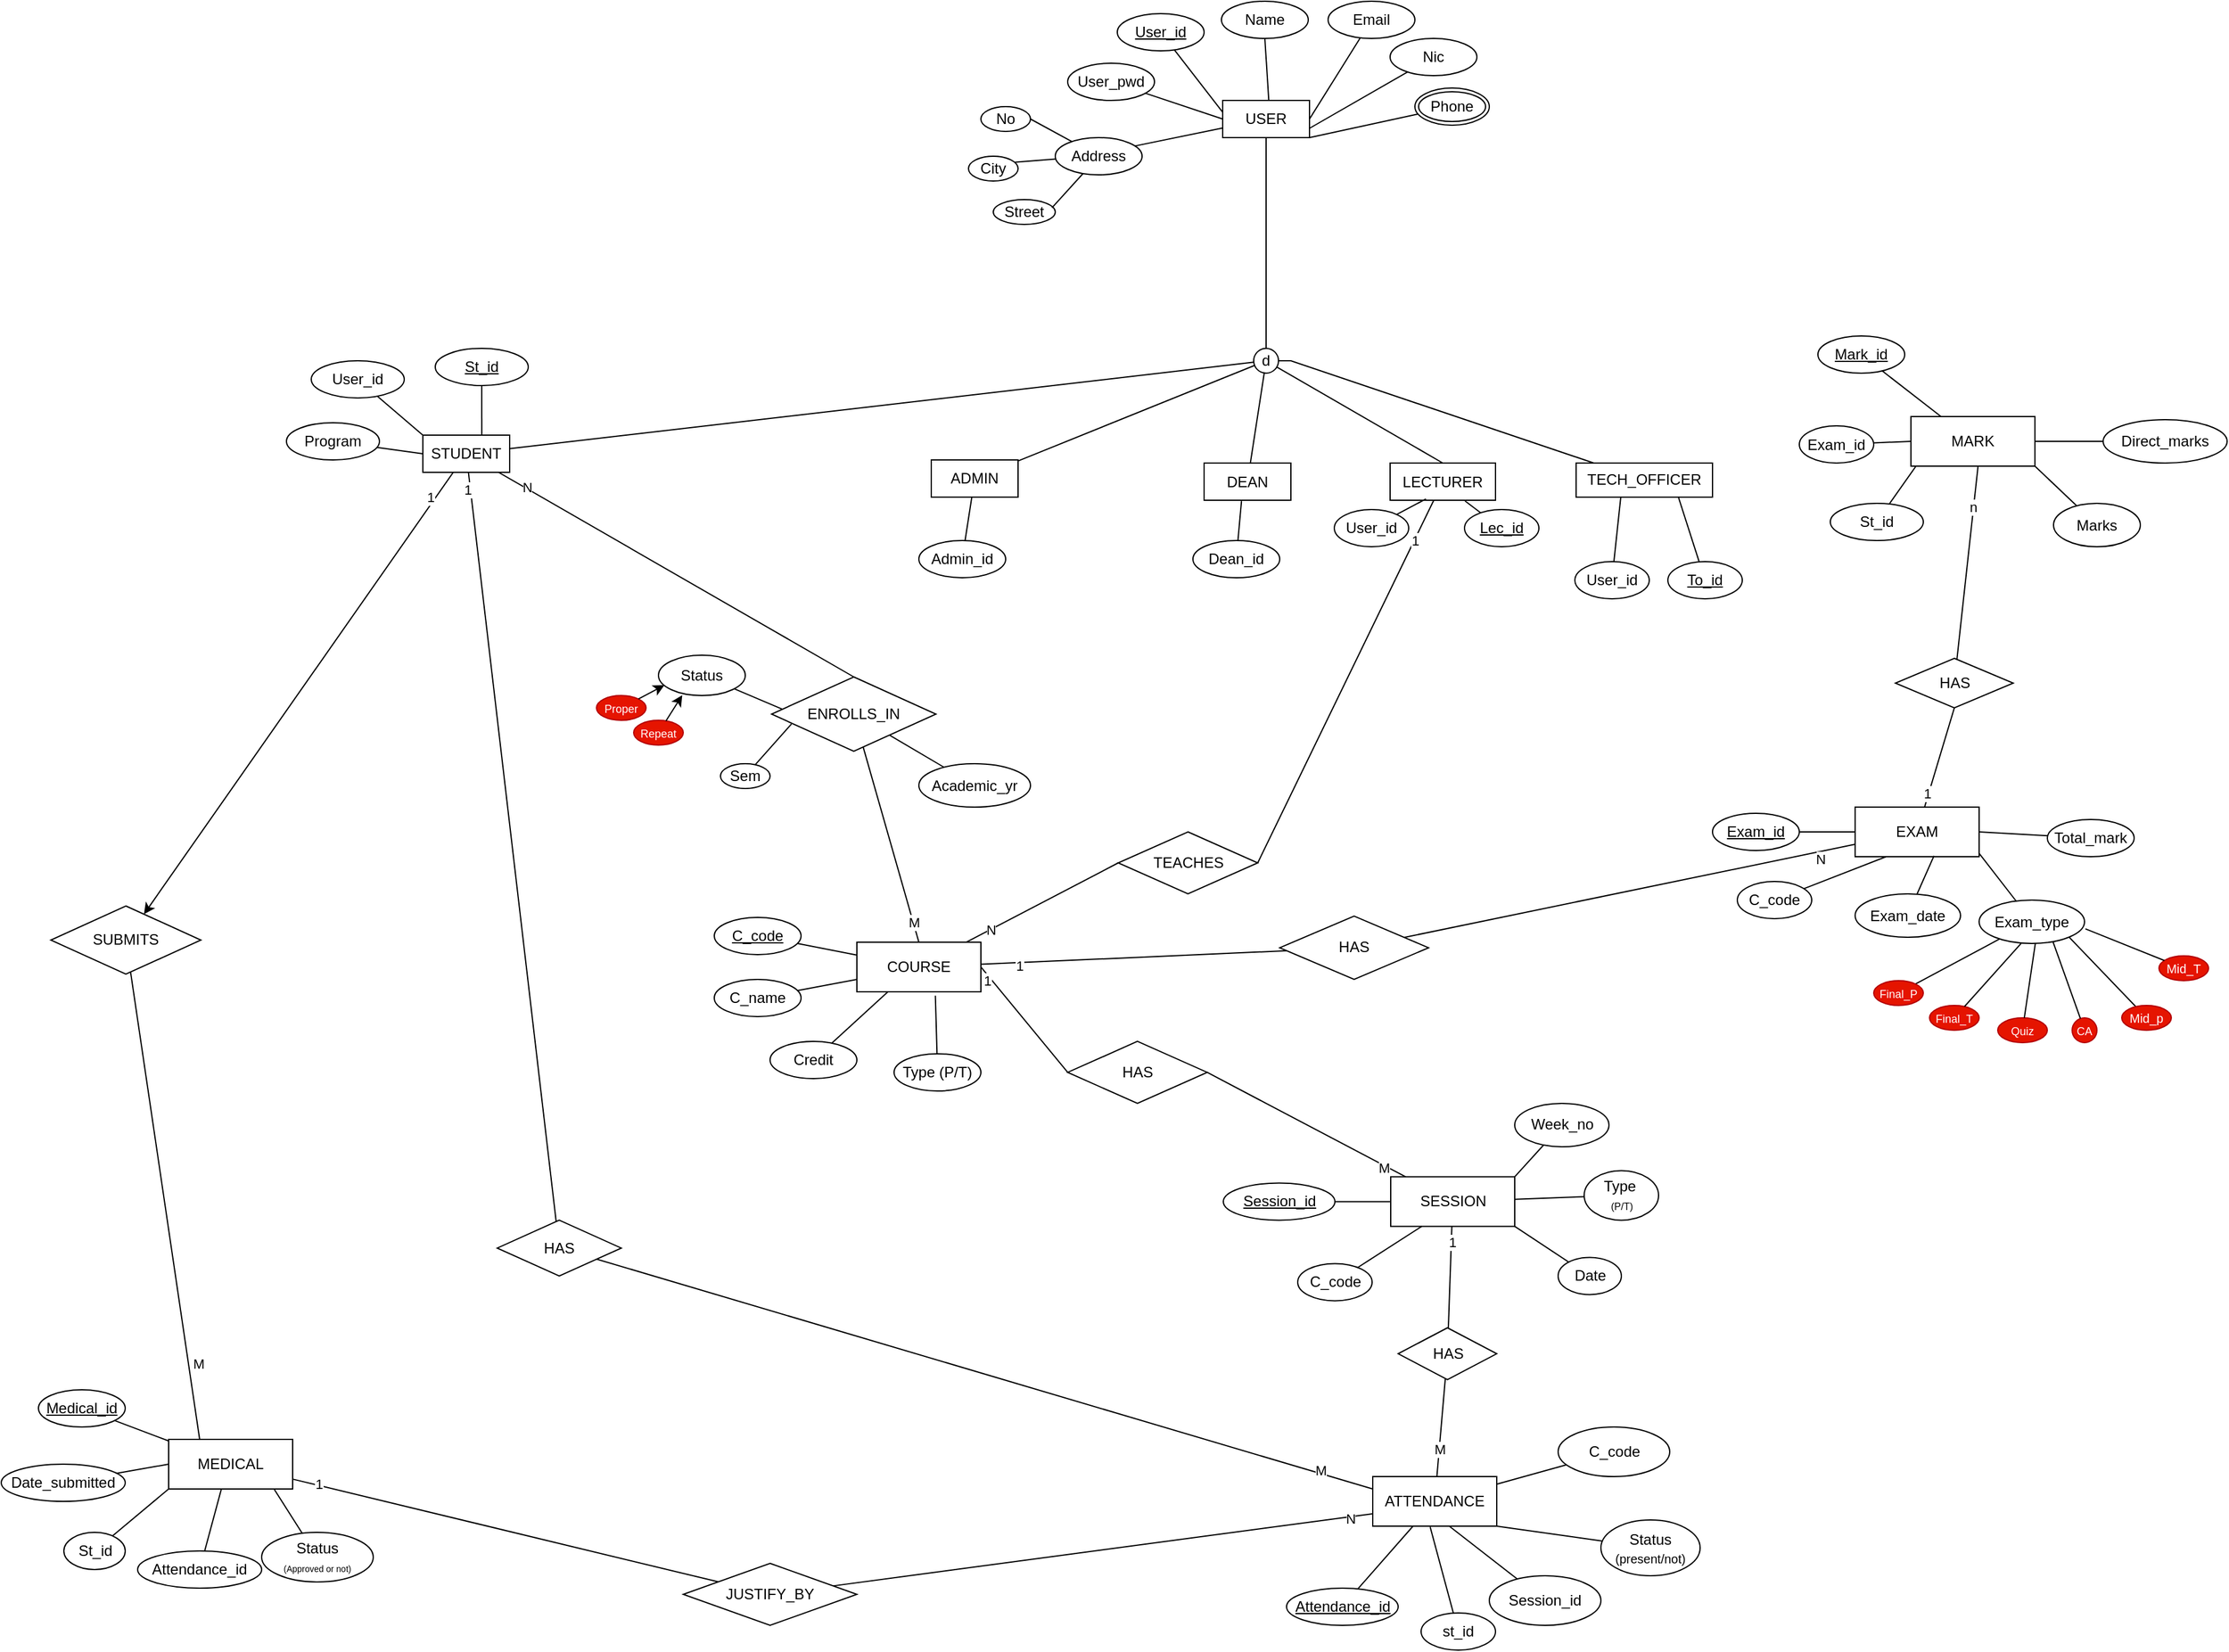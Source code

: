 <mxfile version="28.2.5" pages="5">
  <diagram name="Old EER" id="fAfsDc9gDHX8sFB5cgIG">
    <mxGraphModel dx="3925" dy="1480" grid="1" gridSize="10" guides="1" tooltips="1" connect="1" arrows="1" fold="1" page="1" pageScale="1" pageWidth="850" pageHeight="1100" math="0" shadow="0">
      <root>
        <mxCell id="0" />
        <mxCell id="1" parent="0" />
        <mxCell id="X-8Prv9-U5Yh0h0zoEEe-1" value="" style="edgeStyle=orthogonalEdgeStyle;rounded=0;orthogonalLoop=1;jettySize=auto;html=1;endArrow=none;startFill=0;" edge="1" parent="1" source="X-8Prv9-U5Yh0h0zoEEe-2" target="X-8Prv9-U5Yh0h0zoEEe-8">
          <mxGeometry relative="1" as="geometry" />
        </mxCell>
        <mxCell id="X-8Prv9-U5Yh0h0zoEEe-2" value="USER" style="rounded=0;whiteSpace=wrap;html=1;" vertex="1" parent="1">
          <mxGeometry x="345" y="230" width="70" height="30" as="geometry" />
        </mxCell>
        <mxCell id="X-8Prv9-U5Yh0h0zoEEe-3" value="" style="rounded=0;orthogonalLoop=1;jettySize=auto;html=1;endArrow=none;startFill=0;" edge="1" parent="1" source="X-8Prv9-U5Yh0h0zoEEe-8" target="X-8Prv9-U5Yh0h0zoEEe-15">
          <mxGeometry relative="1" as="geometry" />
        </mxCell>
        <mxCell id="X-8Prv9-U5Yh0h0zoEEe-4" value="" style="rounded=0;orthogonalLoop=1;jettySize=auto;html=1;endArrow=none;startFill=0;" edge="1" parent="1" source="X-8Prv9-U5Yh0h0zoEEe-8" target="X-8Prv9-U5Yh0h0zoEEe-16">
          <mxGeometry relative="1" as="geometry" />
        </mxCell>
        <mxCell id="X-8Prv9-U5Yh0h0zoEEe-5" value="" style="rounded=0;orthogonalLoop=1;jettySize=auto;html=1;endArrow=none;startFill=0;" edge="1" parent="1" source="X-8Prv9-U5Yh0h0zoEEe-8" target="X-8Prv9-U5Yh0h0zoEEe-17">
          <mxGeometry relative="1" as="geometry" />
        </mxCell>
        <mxCell id="X-8Prv9-U5Yh0h0zoEEe-6" style="rounded=0;orthogonalLoop=1;jettySize=auto;html=1;entryX=0.5;entryY=0;entryDx=0;entryDy=0;endArrow=none;startFill=0;" edge="1" parent="1" source="X-8Prv9-U5Yh0h0zoEEe-8" target="X-8Prv9-U5Yh0h0zoEEe-20">
          <mxGeometry relative="1" as="geometry" />
        </mxCell>
        <mxCell id="X-8Prv9-U5Yh0h0zoEEe-7" value="" style="rounded=0;orthogonalLoop=1;jettySize=auto;html=1;endArrow=none;startFill=0;" edge="1" parent="1" source="X-8Prv9-U5Yh0h0zoEEe-8" target="X-8Prv9-U5Yh0h0zoEEe-21">
          <mxGeometry relative="1" as="geometry">
            <Array as="points">
              <mxPoint x="400" y="440" />
            </Array>
          </mxGeometry>
        </mxCell>
        <mxCell id="X-8Prv9-U5Yh0h0zoEEe-8" value="d" style="ellipse;whiteSpace=wrap;html=1;rounded=0;" vertex="1" parent="1">
          <mxGeometry x="370" y="430" width="20" height="20" as="geometry" />
        </mxCell>
        <mxCell id="X-8Prv9-U5Yh0h0zoEEe-9" style="edgeStyle=none;rounded=0;orthogonalLoop=1;jettySize=auto;html=1;entryX=0.5;entryY=0;entryDx=0;entryDy=0;endArrow=none;startFill=0;" edge="1" parent="1" source="X-8Prv9-U5Yh0h0zoEEe-15" target="X-8Prv9-U5Yh0h0zoEEe-124">
          <mxGeometry relative="1" as="geometry" />
        </mxCell>
        <mxCell id="X-8Prv9-U5Yh0h0zoEEe-10" value="N" style="edgeLabel;html=1;align=center;verticalAlign=middle;resizable=0;points=[];" vertex="1" connectable="0" parent="X-8Prv9-U5Yh0h0zoEEe-9">
          <mxGeometry x="-0.757" y="1" relative="1" as="geometry">
            <mxPoint x="-12" y="-7" as="offset" />
          </mxGeometry>
        </mxCell>
        <mxCell id="X-8Prv9-U5Yh0h0zoEEe-11" value="" style="edgeStyle=none;rounded=0;orthogonalLoop=1;jettySize=auto;html=1;elbow=vertical;" edge="1" parent="1" source="X-8Prv9-U5Yh0h0zoEEe-15" target="X-8Prv9-U5Yh0h0zoEEe-155">
          <mxGeometry relative="1" as="geometry" />
        </mxCell>
        <mxCell id="X-8Prv9-U5Yh0h0zoEEe-12" value="1" style="edgeLabel;html=1;align=center;verticalAlign=middle;resizable=0;points=[];" vertex="1" connectable="0" parent="X-8Prv9-U5Yh0h0zoEEe-11">
          <mxGeometry x="-0.873" y="-4" relative="1" as="geometry">
            <mxPoint as="offset" />
          </mxGeometry>
        </mxCell>
        <mxCell id="X-8Prv9-U5Yh0h0zoEEe-13" value="" style="edgeStyle=none;rounded=0;orthogonalLoop=1;jettySize=auto;html=1;elbow=vertical;endArrow=none;startFill=0;" edge="1" parent="1" source="X-8Prv9-U5Yh0h0zoEEe-15" target="X-8Prv9-U5Yh0h0zoEEe-161">
          <mxGeometry relative="1" as="geometry" />
        </mxCell>
        <mxCell id="X-8Prv9-U5Yh0h0zoEEe-14" value="1" style="edgeLabel;html=1;align=center;verticalAlign=middle;resizable=0;points=[];" vertex="1" connectable="0" parent="X-8Prv9-U5Yh0h0zoEEe-13">
          <mxGeometry x="-0.844" y="-3" relative="1" as="geometry">
            <mxPoint x="-4" y="-34" as="offset" />
          </mxGeometry>
        </mxCell>
        <mxCell id="X-8Prv9-U5Yh0h0zoEEe-15" value="STUDENT" style="whiteSpace=wrap;html=1;rounded=0;" vertex="1" parent="1">
          <mxGeometry x="-300" y="499.98" width="70" height="30" as="geometry" />
        </mxCell>
        <mxCell id="X-8Prv9-U5Yh0h0zoEEe-16" value="ADMIN" style="whiteSpace=wrap;html=1;rounded=0;" vertex="1" parent="1">
          <mxGeometry x="110" y="519.98" width="70" height="30" as="geometry" />
        </mxCell>
        <mxCell id="X-8Prv9-U5Yh0h0zoEEe-17" value="DEAN" style="whiteSpace=wrap;html=1;rounded=0;" vertex="1" parent="1">
          <mxGeometry x="330" y="522.5" width="70" height="30" as="geometry" />
        </mxCell>
        <mxCell id="X-8Prv9-U5Yh0h0zoEEe-18" style="edgeStyle=none;rounded=0;orthogonalLoop=1;jettySize=auto;html=1;entryX=1;entryY=0.5;entryDx=0;entryDy=0;elbow=vertical;endArrow=none;startFill=0;" edge="1" parent="1" source="X-8Prv9-U5Yh0h0zoEEe-20" target="X-8Prv9-U5Yh0h0zoEEe-152">
          <mxGeometry relative="1" as="geometry" />
        </mxCell>
        <mxCell id="X-8Prv9-U5Yh0h0zoEEe-19" value="1" style="edgeLabel;html=1;align=center;verticalAlign=middle;resizable=0;points=[];" vertex="1" connectable="0" parent="X-8Prv9-U5Yh0h0zoEEe-18">
          <mxGeometry x="-0.816" y="5" relative="1" as="geometry">
            <mxPoint x="-7" y="3" as="offset" />
          </mxGeometry>
        </mxCell>
        <mxCell id="X-8Prv9-U5Yh0h0zoEEe-20" value="LECTURER" style="whiteSpace=wrap;html=1;rounded=0;" vertex="1" parent="1">
          <mxGeometry x="480" y="522.5" width="85" height="30" as="geometry" />
        </mxCell>
        <mxCell id="X-8Prv9-U5Yh0h0zoEEe-21" value="TECH_OFFICER" style="whiteSpace=wrap;html=1;rounded=0;" vertex="1" parent="1">
          <mxGeometry x="630" y="522.5" width="110" height="27.5" as="geometry" />
        </mxCell>
        <mxCell id="X-8Prv9-U5Yh0h0zoEEe-22" value="&lt;u&gt;User_id&lt;/u&gt;" style="ellipse;whiteSpace=wrap;html=1;align=center;" vertex="1" parent="1">
          <mxGeometry x="260" y="160" width="70" height="30" as="geometry" />
        </mxCell>
        <mxCell id="X-8Prv9-U5Yh0h0zoEEe-23" value="Name" style="ellipse;whiteSpace=wrap;html=1;align=center;" vertex="1" parent="1">
          <mxGeometry x="344" y="150" width="70" height="30" as="geometry" />
        </mxCell>
        <mxCell id="X-8Prv9-U5Yh0h0zoEEe-24" style="rounded=0;orthogonalLoop=1;jettySize=auto;html=1;entryX=1;entryY=0.75;entryDx=0;entryDy=0;endArrow=none;startFill=0;" edge="1" parent="1" source="X-8Prv9-U5Yh0h0zoEEe-25" target="X-8Prv9-U5Yh0h0zoEEe-2">
          <mxGeometry relative="1" as="geometry" />
        </mxCell>
        <mxCell id="X-8Prv9-U5Yh0h0zoEEe-25" value="Nic" style="ellipse;whiteSpace=wrap;html=1;align=center;" vertex="1" parent="1">
          <mxGeometry x="480" y="180" width="70" height="30" as="geometry" />
        </mxCell>
        <mxCell id="X-8Prv9-U5Yh0h0zoEEe-26" style="rounded=0;orthogonalLoop=1;jettySize=auto;html=1;entryX=-0.001;entryY=0.315;entryDx=0;entryDy=0;entryPerimeter=0;endArrow=none;startFill=0;" edge="1" parent="1" source="X-8Prv9-U5Yh0h0zoEEe-22" target="X-8Prv9-U5Yh0h0zoEEe-2">
          <mxGeometry relative="1" as="geometry" />
        </mxCell>
        <mxCell id="X-8Prv9-U5Yh0h0zoEEe-27" style="rounded=0;orthogonalLoop=1;jettySize=auto;html=1;exitX=0.5;exitY=1;exitDx=0;exitDy=0;endArrow=none;startFill=0;entryX=0.531;entryY=-0.005;entryDx=0;entryDy=0;entryPerimeter=0;" edge="1" parent="1" source="X-8Prv9-U5Yh0h0zoEEe-23" target="X-8Prv9-U5Yh0h0zoEEe-2">
          <mxGeometry relative="1" as="geometry">
            <mxPoint x="382" y="228" as="targetPoint" />
          </mxGeometry>
        </mxCell>
        <mxCell id="X-8Prv9-U5Yh0h0zoEEe-28" style="rounded=0;orthogonalLoop=1;jettySize=auto;html=1;entryX=1;entryY=0.5;entryDx=0;entryDy=0;endArrow=none;startFill=0;" edge="1" parent="1" source="X-8Prv9-U5Yh0h0zoEEe-29" target="X-8Prv9-U5Yh0h0zoEEe-2">
          <mxGeometry relative="1" as="geometry" />
        </mxCell>
        <mxCell id="X-8Prv9-U5Yh0h0zoEEe-29" value="Email" style="ellipse;whiteSpace=wrap;html=1;align=center;" vertex="1" parent="1">
          <mxGeometry x="430" y="150" width="70" height="30" as="geometry" />
        </mxCell>
        <mxCell id="X-8Prv9-U5Yh0h0zoEEe-30" style="rounded=0;orthogonalLoop=1;jettySize=auto;html=1;entryX=0;entryY=0.5;entryDx=0;entryDy=0;endArrow=none;startFill=0;" edge="1" parent="1" source="X-8Prv9-U5Yh0h0zoEEe-31" target="X-8Prv9-U5Yh0h0zoEEe-2">
          <mxGeometry relative="1" as="geometry" />
        </mxCell>
        <mxCell id="X-8Prv9-U5Yh0h0zoEEe-31" value="User_pwd" style="ellipse;whiteSpace=wrap;html=1;align=center;" vertex="1" parent="1">
          <mxGeometry x="220" y="200" width="70" height="30" as="geometry" />
        </mxCell>
        <mxCell id="X-8Prv9-U5Yh0h0zoEEe-32" value="Phone" style="ellipse;shape=doubleEllipse;margin=3;whiteSpace=wrap;html=1;align=center;" vertex="1" parent="1">
          <mxGeometry x="500" y="220" width="60" height="30" as="geometry" />
        </mxCell>
        <mxCell id="X-8Prv9-U5Yh0h0zoEEe-33" style="rounded=0;orthogonalLoop=1;jettySize=auto;html=1;entryX=1;entryY=1;entryDx=0;entryDy=0;endArrow=none;startFill=0;" edge="1" parent="1" source="X-8Prv9-U5Yh0h0zoEEe-32" target="X-8Prv9-U5Yh0h0zoEEe-2">
          <mxGeometry relative="1" as="geometry" />
        </mxCell>
        <mxCell id="X-8Prv9-U5Yh0h0zoEEe-34" style="rounded=0;orthogonalLoop=1;jettySize=auto;html=1;entryX=1;entryY=0.5;entryDx=0;entryDy=0;endArrow=none;startFill=0;" edge="1" parent="1" source="X-8Prv9-U5Yh0h0zoEEe-35" target="X-8Prv9-U5Yh0h0zoEEe-36">
          <mxGeometry relative="1" as="geometry" />
        </mxCell>
        <mxCell id="X-8Prv9-U5Yh0h0zoEEe-35" value="Address" style="ellipse;whiteSpace=wrap;html=1;align=center;" vertex="1" parent="1">
          <mxGeometry x="210" y="260" width="70" height="30" as="geometry" />
        </mxCell>
        <mxCell id="X-8Prv9-U5Yh0h0zoEEe-36" value="No" style="ellipse;whiteSpace=wrap;html=1;align=center;" vertex="1" parent="1">
          <mxGeometry x="150" y="235" width="40" height="20" as="geometry" />
        </mxCell>
        <mxCell id="X-8Prv9-U5Yh0h0zoEEe-37" value="City" style="ellipse;whiteSpace=wrap;html=1;align=center;" vertex="1" parent="1">
          <mxGeometry x="140" y="275" width="40" height="20" as="geometry" />
        </mxCell>
        <mxCell id="X-8Prv9-U5Yh0h0zoEEe-38" value="Street" style="ellipse;whiteSpace=wrap;html=1;align=center;" vertex="1" parent="1">
          <mxGeometry x="160" y="310" width="50" height="20" as="geometry" />
        </mxCell>
        <mxCell id="X-8Prv9-U5Yh0h0zoEEe-39" style="rounded=0;orthogonalLoop=1;jettySize=auto;html=1;entryX=0.914;entryY=0.227;entryDx=0;entryDy=0;entryPerimeter=0;endArrow=none;startFill=0;" edge="1" parent="1" source="X-8Prv9-U5Yh0h0zoEEe-2" target="X-8Prv9-U5Yh0h0zoEEe-35">
          <mxGeometry relative="1" as="geometry" />
        </mxCell>
        <mxCell id="X-8Prv9-U5Yh0h0zoEEe-40" style="rounded=0;orthogonalLoop=1;jettySize=auto;html=1;entryX=0.931;entryY=0.245;entryDx=0;entryDy=0;entryPerimeter=0;endArrow=none;startFill=0;" edge="1" parent="1" source="X-8Prv9-U5Yh0h0zoEEe-35" target="X-8Prv9-U5Yh0h0zoEEe-37">
          <mxGeometry relative="1" as="geometry" />
        </mxCell>
        <mxCell id="X-8Prv9-U5Yh0h0zoEEe-41" style="rounded=0;orthogonalLoop=1;jettySize=auto;html=1;entryX=0.947;entryY=0.33;entryDx=0;entryDy=0;entryPerimeter=0;endArrow=none;startFill=0;" edge="1" parent="1" source="X-8Prv9-U5Yh0h0zoEEe-35" target="X-8Prv9-U5Yh0h0zoEEe-38">
          <mxGeometry relative="1" as="geometry" />
        </mxCell>
        <mxCell id="X-8Prv9-U5Yh0h0zoEEe-42" style="edgeStyle=none;rounded=0;orthogonalLoop=1;jettySize=auto;html=1;entryX=0;entryY=0.5;entryDx=0;entryDy=0;elbow=vertical;exitX=1;exitY=0.5;exitDx=0;exitDy=0;endArrow=none;endFill=1;startFill=0;" edge="1" parent="1" source="X-8Prv9-U5Yh0h0zoEEe-48" target="X-8Prv9-U5Yh0h0zoEEe-149">
          <mxGeometry relative="1" as="geometry" />
        </mxCell>
        <mxCell id="X-8Prv9-U5Yh0h0zoEEe-43" value="1" style="edgeLabel;html=1;align=center;verticalAlign=middle;resizable=0;points=[];" vertex="1" connectable="0" parent="X-8Prv9-U5Yh0h0zoEEe-42">
          <mxGeometry x="-0.787" y="-3" relative="1" as="geometry">
            <mxPoint as="offset" />
          </mxGeometry>
        </mxCell>
        <mxCell id="X-8Prv9-U5Yh0h0zoEEe-44" style="edgeStyle=none;rounded=0;orthogonalLoop=1;jettySize=auto;html=1;entryX=0;entryY=0.5;entryDx=0;entryDy=0;elbow=vertical;endArrow=none;startFill=0;" edge="1" parent="1" source="X-8Prv9-U5Yh0h0zoEEe-48" target="X-8Prv9-U5Yh0h0zoEEe-152">
          <mxGeometry relative="1" as="geometry" />
        </mxCell>
        <mxCell id="X-8Prv9-U5Yh0h0zoEEe-45" value="N" style="edgeLabel;html=1;align=center;verticalAlign=middle;resizable=0;points=[];" vertex="1" connectable="0" parent="X-8Prv9-U5Yh0h0zoEEe-44">
          <mxGeometry x="-0.675" relative="1" as="geometry">
            <mxPoint as="offset" />
          </mxGeometry>
        </mxCell>
        <mxCell id="X-8Prv9-U5Yh0h0zoEEe-46" value="" style="edgeStyle=none;rounded=0;orthogonalLoop=1;jettySize=auto;html=1;elbow=vertical;endArrow=none;startFill=0;" edge="1" parent="1" source="X-8Prv9-U5Yh0h0zoEEe-48" target="X-8Prv9-U5Yh0h0zoEEe-158">
          <mxGeometry relative="1" as="geometry" />
        </mxCell>
        <mxCell id="X-8Prv9-U5Yh0h0zoEEe-47" value="1" style="edgeLabel;html=1;align=center;verticalAlign=middle;resizable=0;points=[];" vertex="1" connectable="0" parent="X-8Prv9-U5Yh0h0zoEEe-46">
          <mxGeometry x="-0.748" y="-2" relative="1" as="geometry">
            <mxPoint as="offset" />
          </mxGeometry>
        </mxCell>
        <mxCell id="X-8Prv9-U5Yh0h0zoEEe-48" value="COURSE" style="rounded=0;whiteSpace=wrap;html=1;" vertex="1" parent="1">
          <mxGeometry x="50.0" y="908.98" width="100" height="40" as="geometry" />
        </mxCell>
        <mxCell id="X-8Prv9-U5Yh0h0zoEEe-49" style="edgeStyle=none;rounded=0;orthogonalLoop=1;jettySize=auto;html=1;endArrow=none;startFill=0;" edge="1" parent="1" source="X-8Prv9-U5Yh0h0zoEEe-50" target="X-8Prv9-U5Yh0h0zoEEe-48">
          <mxGeometry relative="1" as="geometry" />
        </mxCell>
        <mxCell id="X-8Prv9-U5Yh0h0zoEEe-50" value="&lt;u&gt;C_code&lt;/u&gt;" style="ellipse;whiteSpace=wrap;html=1;align=center;" vertex="1" parent="1">
          <mxGeometry x="-65" y="888.98" width="70" height="30" as="geometry" />
        </mxCell>
        <mxCell id="X-8Prv9-U5Yh0h0zoEEe-51" style="edgeStyle=none;rounded=0;orthogonalLoop=1;jettySize=auto;html=1;entryX=0;entryY=0.75;entryDx=0;entryDy=0;endArrow=none;startFill=0;" edge="1" parent="1" source="X-8Prv9-U5Yh0h0zoEEe-52" target="X-8Prv9-U5Yh0h0zoEEe-48">
          <mxGeometry relative="1" as="geometry" />
        </mxCell>
        <mxCell id="X-8Prv9-U5Yh0h0zoEEe-52" value="C_name" style="ellipse;whiteSpace=wrap;html=1;align=center;" vertex="1" parent="1">
          <mxGeometry x="-65" y="938.98" width="70" height="30" as="geometry" />
        </mxCell>
        <mxCell id="X-8Prv9-U5Yh0h0zoEEe-53" style="edgeStyle=none;rounded=0;orthogonalLoop=1;jettySize=auto;html=1;entryX=0.25;entryY=1;entryDx=0;entryDy=0;endArrow=none;startFill=0;" edge="1" parent="1" source="X-8Prv9-U5Yh0h0zoEEe-54" target="X-8Prv9-U5Yh0h0zoEEe-48">
          <mxGeometry relative="1" as="geometry" />
        </mxCell>
        <mxCell id="X-8Prv9-U5Yh0h0zoEEe-54" value="Credit" style="ellipse;whiteSpace=wrap;html=1;align=center;" vertex="1" parent="1">
          <mxGeometry x="-20" y="988.98" width="70" height="30" as="geometry" />
        </mxCell>
        <mxCell id="X-8Prv9-U5Yh0h0zoEEe-55" value="Type (P/T)" style="ellipse;whiteSpace=wrap;html=1;align=center;" vertex="1" parent="1">
          <mxGeometry x="80.0" y="998.98" width="70" height="30" as="geometry" />
        </mxCell>
        <mxCell id="X-8Prv9-U5Yh0h0zoEEe-56" style="edgeStyle=none;rounded=0;orthogonalLoop=1;jettySize=auto;html=1;entryX=0.633;entryY=1.079;entryDx=0;entryDy=0;entryPerimeter=0;endArrow=none;startFill=0;" edge="1" parent="1" source="X-8Prv9-U5Yh0h0zoEEe-55" target="X-8Prv9-U5Yh0h0zoEEe-48">
          <mxGeometry relative="1" as="geometry" />
        </mxCell>
        <mxCell id="X-8Prv9-U5Yh0h0zoEEe-57" value="" style="edgeStyle=none;rounded=0;orthogonalLoop=1;jettySize=auto;html=1;elbow=vertical;endArrow=none;startFill=0;" edge="1" parent="1" source="X-8Prv9-U5Yh0h0zoEEe-59" target="X-8Prv9-U5Yh0h0zoEEe-164">
          <mxGeometry relative="1" as="geometry" />
        </mxCell>
        <mxCell id="X-8Prv9-U5Yh0h0zoEEe-58" value="1" style="edgeLabel;html=1;align=center;verticalAlign=middle;resizable=0;points=[];" vertex="1" connectable="0" parent="X-8Prv9-U5Yh0h0zoEEe-57">
          <mxGeometry x="-0.881" y="1" relative="1" as="geometry">
            <mxPoint as="offset" />
          </mxGeometry>
        </mxCell>
        <mxCell id="X-8Prv9-U5Yh0h0zoEEe-59" value="MEDICAL" style="rounded=0;whiteSpace=wrap;html=1;" vertex="1" parent="1">
          <mxGeometry x="-505" y="1310" width="100" height="40" as="geometry" />
        </mxCell>
        <mxCell id="X-8Prv9-U5Yh0h0zoEEe-60" style="edgeStyle=none;rounded=0;orthogonalLoop=1;jettySize=auto;html=1;endArrow=none;startFill=0;" edge="1" parent="1" source="X-8Prv9-U5Yh0h0zoEEe-61" target="X-8Prv9-U5Yh0h0zoEEe-59">
          <mxGeometry relative="1" as="geometry" />
        </mxCell>
        <mxCell id="X-8Prv9-U5Yh0h0zoEEe-61" value="&lt;u&gt;Medical_id&lt;/u&gt;" style="ellipse;whiteSpace=wrap;html=1;align=center;" vertex="1" parent="1">
          <mxGeometry x="-610" y="1270" width="70" height="30" as="geometry" />
        </mxCell>
        <mxCell id="X-8Prv9-U5Yh0h0zoEEe-62" style="edgeStyle=none;rounded=0;orthogonalLoop=1;jettySize=auto;html=1;entryX=0;entryY=0.5;entryDx=0;entryDy=0;endArrow=none;startFill=0;" edge="1" parent="1" source="X-8Prv9-U5Yh0h0zoEEe-63" target="X-8Prv9-U5Yh0h0zoEEe-59">
          <mxGeometry relative="1" as="geometry" />
        </mxCell>
        <mxCell id="X-8Prv9-U5Yh0h0zoEEe-63" value="Date_submitted" style="ellipse;whiteSpace=wrap;html=1;align=center;" vertex="1" parent="1">
          <mxGeometry x="-640" y="1330" width="100" height="30" as="geometry" />
        </mxCell>
        <mxCell id="X-8Prv9-U5Yh0h0zoEEe-64" style="edgeStyle=none;rounded=0;orthogonalLoop=1;jettySize=auto;html=1;entryX=0.853;entryY=1.013;entryDx=0;entryDy=0;entryPerimeter=0;endArrow=none;startFill=0;" edge="1" parent="1" source="X-8Prv9-U5Yh0h0zoEEe-65" target="X-8Prv9-U5Yh0h0zoEEe-59">
          <mxGeometry relative="1" as="geometry" />
        </mxCell>
        <mxCell id="X-8Prv9-U5Yh0h0zoEEe-65" value="Status&lt;div&gt;&lt;font style=&quot;font-size: 7px;&quot;&gt;(Approved or not)&lt;/font&gt;&lt;/div&gt;" style="ellipse;whiteSpace=wrap;html=1;align=center;" vertex="1" parent="1">
          <mxGeometry x="-430" y="1385" width="90" height="40" as="geometry" />
        </mxCell>
        <mxCell id="X-8Prv9-U5Yh0h0zoEEe-66" value="" style="edgeStyle=none;rounded=0;orthogonalLoop=1;jettySize=auto;html=1;elbow=vertical;endArrow=none;startFill=0;entryX=0.5;entryY=1;entryDx=0;entryDy=0;" edge="1" parent="1" source="X-8Prv9-U5Yh0h0zoEEe-68" target="X-8Prv9-U5Yh0h0zoEEe-170">
          <mxGeometry relative="1" as="geometry" />
        </mxCell>
        <mxCell id="X-8Prv9-U5Yh0h0zoEEe-67" value="1" style="edgeLabel;html=1;align=center;verticalAlign=middle;resizable=0;points=[];" vertex="1" connectable="0" parent="X-8Prv9-U5Yh0h0zoEEe-66">
          <mxGeometry x="-0.727" y="2" relative="1" as="geometry">
            <mxPoint as="offset" />
          </mxGeometry>
        </mxCell>
        <mxCell id="X-8Prv9-U5Yh0h0zoEEe-68" value="EXAM" style="rounded=0;whiteSpace=wrap;html=1;" vertex="1" parent="1">
          <mxGeometry x="855" y="800" width="100" height="40" as="geometry" />
        </mxCell>
        <mxCell id="X-8Prv9-U5Yh0h0zoEEe-69" style="edgeStyle=none;rounded=0;orthogonalLoop=1;jettySize=auto;html=1;endArrow=none;startFill=0;" edge="1" parent="1" source="X-8Prv9-U5Yh0h0zoEEe-70" target="X-8Prv9-U5Yh0h0zoEEe-68">
          <mxGeometry relative="1" as="geometry" />
        </mxCell>
        <mxCell id="X-8Prv9-U5Yh0h0zoEEe-70" value="&lt;u&gt;Exam_id&lt;/u&gt;" style="ellipse;whiteSpace=wrap;html=1;align=center;" vertex="1" parent="1">
          <mxGeometry x="740" y="805" width="70" height="30" as="geometry" />
        </mxCell>
        <mxCell id="X-8Prv9-U5Yh0h0zoEEe-71" style="edgeStyle=none;rounded=0;orthogonalLoop=1;jettySize=auto;html=1;entryX=0.25;entryY=1;entryDx=0;entryDy=0;endArrow=none;startFill=0;" edge="1" parent="1" source="X-8Prv9-U5Yh0h0zoEEe-72" target="X-8Prv9-U5Yh0h0zoEEe-68">
          <mxGeometry relative="1" as="geometry" />
        </mxCell>
        <mxCell id="X-8Prv9-U5Yh0h0zoEEe-72" value="C_code" style="ellipse;whiteSpace=wrap;html=1;align=center;" vertex="1" parent="1">
          <mxGeometry x="760" y="860" width="60" height="30" as="geometry" />
        </mxCell>
        <mxCell id="X-8Prv9-U5Yh0h0zoEEe-73" style="edgeStyle=none;rounded=0;orthogonalLoop=1;jettySize=auto;html=1;entryX=0.636;entryY=0.983;entryDx=0;entryDy=0;entryPerimeter=0;endArrow=none;startFill=0;" edge="1" parent="1" target="X-8Prv9-U5Yh0h0zoEEe-68">
          <mxGeometry relative="1" as="geometry">
            <mxPoint x="905" y="870" as="sourcePoint" />
          </mxGeometry>
        </mxCell>
        <mxCell id="X-8Prv9-U5Yh0h0zoEEe-74" value="Exam_date" style="ellipse;whiteSpace=wrap;html=1;align=center;" vertex="1" parent="1">
          <mxGeometry x="855" y="870" width="85" height="35" as="geometry" />
        </mxCell>
        <mxCell id="X-8Prv9-U5Yh0h0zoEEe-75" value="" style="edgeStyle=none;rounded=0;orthogonalLoop=1;jettySize=auto;html=1;endArrow=none;startFill=0;" edge="1" parent="1" source="X-8Prv9-U5Yh0h0zoEEe-76" target="X-8Prv9-U5Yh0h0zoEEe-78">
          <mxGeometry relative="1" as="geometry" />
        </mxCell>
        <mxCell id="X-8Prv9-U5Yh0h0zoEEe-76" value="Exam_type" style="ellipse;whiteSpace=wrap;html=1;align=center;" vertex="1" parent="1">
          <mxGeometry x="955" y="875" width="85" height="35" as="geometry" />
        </mxCell>
        <mxCell id="X-8Prv9-U5Yh0h0zoEEe-77" style="edgeStyle=none;rounded=0;orthogonalLoop=1;jettySize=auto;html=1;entryX=0.999;entryY=0.931;entryDx=0;entryDy=0;entryPerimeter=0;endArrow=none;startFill=0;" edge="1" parent="1" target="X-8Prv9-U5Yh0h0zoEEe-68">
          <mxGeometry relative="1" as="geometry">
            <mxPoint x="985" y="876" as="sourcePoint" />
          </mxGeometry>
        </mxCell>
        <mxCell id="X-8Prv9-U5Yh0h0zoEEe-78" value="&lt;font style=&quot;font-size: 9px;&quot;&gt;Final_P&lt;/font&gt;" style="ellipse;whiteSpace=wrap;html=1;align=center;fillColor=#e51400;fontColor=#ffffff;strokeColor=#B20000;" vertex="1" parent="1">
          <mxGeometry x="870" y="940" width="40" height="20" as="geometry" />
        </mxCell>
        <mxCell id="X-8Prv9-U5Yh0h0zoEEe-79" value="&lt;font style=&quot;font-size: 9px;&quot;&gt;Final_T&lt;/font&gt;" style="ellipse;whiteSpace=wrap;html=1;align=center;fillColor=#e51400;fontColor=#ffffff;strokeColor=#B20000;" vertex="1" parent="1">
          <mxGeometry x="915" y="960" width="40" height="20" as="geometry" />
        </mxCell>
        <mxCell id="X-8Prv9-U5Yh0h0zoEEe-80" value="&lt;font style=&quot;font-size: 9px;&quot;&gt;Quiz&lt;/font&gt;" style="ellipse;whiteSpace=wrap;html=1;align=center;fillColor=#e51400;fontColor=#ffffff;strokeColor=#B20000;" vertex="1" parent="1">
          <mxGeometry x="970" y="970" width="40" height="20" as="geometry" />
        </mxCell>
        <mxCell id="X-8Prv9-U5Yh0h0zoEEe-81" value="&lt;font style=&quot;font-size: 9px;&quot;&gt;CA&lt;/font&gt;" style="ellipse;whiteSpace=wrap;html=1;align=center;fillColor=#e51400;fontColor=#ffffff;strokeColor=#B20000;" vertex="1" parent="1">
          <mxGeometry x="1030" y="970" width="20" height="20" as="geometry" />
        </mxCell>
        <mxCell id="X-8Prv9-U5Yh0h0zoEEe-82" style="edgeStyle=none;rounded=0;orthogonalLoop=1;jettySize=auto;html=1;entryX=1;entryY=1;entryDx=0;entryDy=0;endArrow=none;startFill=0;" edge="1" parent="1" source="X-8Prv9-U5Yh0h0zoEEe-83" target="X-8Prv9-U5Yh0h0zoEEe-76">
          <mxGeometry relative="1" as="geometry" />
        </mxCell>
        <mxCell id="X-8Prv9-U5Yh0h0zoEEe-83" value="&lt;font size=&quot;1&quot;&gt;Mid_p&lt;/font&gt;" style="ellipse;whiteSpace=wrap;html=1;align=center;fillColor=#e51400;fontColor=#ffffff;strokeColor=#B20000;" vertex="1" parent="1">
          <mxGeometry x="1070" y="960" width="40" height="20" as="geometry" />
        </mxCell>
        <mxCell id="X-8Prv9-U5Yh0h0zoEEe-84" value="&lt;font size=&quot;1&quot;&gt;Mid_T&lt;/font&gt;" style="ellipse;whiteSpace=wrap;html=1;align=center;fillColor=#e51400;fontColor=#ffffff;strokeColor=#B20000;" vertex="1" parent="1">
          <mxGeometry x="1100" y="920" width="40" height="20" as="geometry" />
        </mxCell>
        <mxCell id="X-8Prv9-U5Yh0h0zoEEe-85" style="edgeStyle=none;rounded=0;orthogonalLoop=1;jettySize=auto;html=1;entryX=0.397;entryY=1.002;entryDx=0;entryDy=0;entryPerimeter=0;endArrow=none;startFill=0;" edge="1" parent="1" source="X-8Prv9-U5Yh0h0zoEEe-79" target="X-8Prv9-U5Yh0h0zoEEe-76">
          <mxGeometry relative="1" as="geometry" />
        </mxCell>
        <mxCell id="X-8Prv9-U5Yh0h0zoEEe-86" style="edgeStyle=none;rounded=0;orthogonalLoop=1;jettySize=auto;html=1;entryX=0.534;entryY=0.986;entryDx=0;entryDy=0;entryPerimeter=0;endArrow=none;startFill=0;" edge="1" parent="1" source="X-8Prv9-U5Yh0h0zoEEe-80" target="X-8Prv9-U5Yh0h0zoEEe-76">
          <mxGeometry relative="1" as="geometry" />
        </mxCell>
        <mxCell id="X-8Prv9-U5Yh0h0zoEEe-87" style="edgeStyle=none;rounded=0;orthogonalLoop=1;jettySize=auto;html=1;entryX=0.702;entryY=0.969;entryDx=0;entryDy=0;entryPerimeter=0;endArrow=none;startFill=0;" edge="1" parent="1" source="X-8Prv9-U5Yh0h0zoEEe-81" target="X-8Prv9-U5Yh0h0zoEEe-76">
          <mxGeometry relative="1" as="geometry" />
        </mxCell>
        <mxCell id="X-8Prv9-U5Yh0h0zoEEe-88" style="edgeStyle=none;rounded=0;orthogonalLoop=1;jettySize=auto;html=1;entryX=1.008;entryY=0.662;entryDx=0;entryDy=0;entryPerimeter=0;endArrow=none;startFill=0;" edge="1" parent="1" source="X-8Prv9-U5Yh0h0zoEEe-84" target="X-8Prv9-U5Yh0h0zoEEe-76">
          <mxGeometry relative="1" as="geometry" />
        </mxCell>
        <mxCell id="X-8Prv9-U5Yh0h0zoEEe-89" value="ATTENDANCE" style="rounded=0;whiteSpace=wrap;html=1;" vertex="1" parent="1">
          <mxGeometry x="466" y="1340" width="100" height="40" as="geometry" />
        </mxCell>
        <mxCell id="X-8Prv9-U5Yh0h0zoEEe-90" style="edgeStyle=none;rounded=0;orthogonalLoop=1;jettySize=auto;html=1;endArrow=none;startFill=0;" edge="1" parent="1" source="X-8Prv9-U5Yh0h0zoEEe-91" target="X-8Prv9-U5Yh0h0zoEEe-89">
          <mxGeometry relative="1" as="geometry" />
        </mxCell>
        <mxCell id="X-8Prv9-U5Yh0h0zoEEe-91" value="&lt;u&gt;Attendance_id&lt;/u&gt;" style="ellipse;whiteSpace=wrap;html=1;align=center;" vertex="1" parent="1">
          <mxGeometry x="396.5" y="1430" width="90" height="30" as="geometry" />
        </mxCell>
        <mxCell id="X-8Prv9-U5Yh0h0zoEEe-92" style="edgeStyle=none;rounded=0;orthogonalLoop=1;jettySize=auto;html=1;entryX=0.463;entryY=1.016;entryDx=0;entryDy=0;endArrow=none;startFill=0;entryPerimeter=0;" edge="1" parent="1" source="X-8Prv9-U5Yh0h0zoEEe-93" target="X-8Prv9-U5Yh0h0zoEEe-89">
          <mxGeometry relative="1" as="geometry" />
        </mxCell>
        <mxCell id="X-8Prv9-U5Yh0h0zoEEe-93" value="st_id" style="ellipse;whiteSpace=wrap;html=1;align=center;" vertex="1" parent="1">
          <mxGeometry x="505" y="1450" width="60" height="30" as="geometry" />
        </mxCell>
        <mxCell id="X-8Prv9-U5Yh0h0zoEEe-94" style="edgeStyle=none;rounded=0;orthogonalLoop=1;jettySize=auto;html=1;entryX=0.619;entryY=1.003;entryDx=0;entryDy=0;entryPerimeter=0;endArrow=none;startFill=0;" edge="1" parent="1" source="X-8Prv9-U5Yh0h0zoEEe-95" target="X-8Prv9-U5Yh0h0zoEEe-89">
          <mxGeometry relative="1" as="geometry">
            <mxPoint x="551" y="1385" as="targetPoint" />
          </mxGeometry>
        </mxCell>
        <mxCell id="X-8Prv9-U5Yh0h0zoEEe-95" value="Session_id" style="ellipse;whiteSpace=wrap;html=1;align=center;" vertex="1" parent="1">
          <mxGeometry x="560" y="1420" width="90" height="40" as="geometry" />
        </mxCell>
        <mxCell id="X-8Prv9-U5Yh0h0zoEEe-96" style="edgeStyle=none;rounded=0;orthogonalLoop=1;jettySize=auto;html=1;entryX=1;entryY=1;entryDx=0;entryDy=0;endArrow=none;startFill=0;" edge="1" parent="1" source="X-8Prv9-U5Yh0h0zoEEe-97" target="X-8Prv9-U5Yh0h0zoEEe-89">
          <mxGeometry relative="1" as="geometry" />
        </mxCell>
        <mxCell id="X-8Prv9-U5Yh0h0zoEEe-97" value="Status&lt;div&gt;&lt;font style=&quot;font-size: 10px;&quot;&gt;(present/not)&lt;/font&gt;&lt;/div&gt;" style="ellipse;whiteSpace=wrap;html=1;align=center;" vertex="1" parent="1">
          <mxGeometry x="650" y="1375" width="80" height="45" as="geometry" />
        </mxCell>
        <mxCell id="X-8Prv9-U5Yh0h0zoEEe-98" style="edgeStyle=none;rounded=0;orthogonalLoop=1;jettySize=auto;html=1;endArrow=none;startFill=0;" edge="1" parent="1" source="X-8Prv9-U5Yh0h0zoEEe-99" target="X-8Prv9-U5Yh0h0zoEEe-89">
          <mxGeometry relative="1" as="geometry" />
        </mxCell>
        <mxCell id="X-8Prv9-U5Yh0h0zoEEe-99" value="C_code" style="ellipse;whiteSpace=wrap;html=1;align=center;" vertex="1" parent="1">
          <mxGeometry x="615.5" y="1300" width="90" height="40" as="geometry" />
        </mxCell>
        <mxCell id="X-8Prv9-U5Yh0h0zoEEe-100" value="" style="edgeStyle=none;rounded=0;orthogonalLoop=1;jettySize=auto;html=1;elbow=vertical;endArrow=none;startFill=0;" edge="1" parent="1" source="X-8Prv9-U5Yh0h0zoEEe-102" target="X-8Prv9-U5Yh0h0zoEEe-167">
          <mxGeometry relative="1" as="geometry" />
        </mxCell>
        <mxCell id="X-8Prv9-U5Yh0h0zoEEe-101" value="1" style="edgeLabel;html=1;align=center;verticalAlign=middle;resizable=0;points=[];" vertex="1" connectable="0" parent="X-8Prv9-U5Yh0h0zoEEe-100">
          <mxGeometry x="-0.698" relative="1" as="geometry">
            <mxPoint as="offset" />
          </mxGeometry>
        </mxCell>
        <mxCell id="X-8Prv9-U5Yh0h0zoEEe-102" value="SESSION" style="rounded=0;whiteSpace=wrap;html=1;" vertex="1" parent="1">
          <mxGeometry x="480.5" y="1098.2" width="100" height="40" as="geometry" />
        </mxCell>
        <mxCell id="X-8Prv9-U5Yh0h0zoEEe-103" style="edgeStyle=none;rounded=0;orthogonalLoop=1;jettySize=auto;html=1;endArrow=none;startFill=0;" edge="1" parent="1" source="X-8Prv9-U5Yh0h0zoEEe-104" target="X-8Prv9-U5Yh0h0zoEEe-102">
          <mxGeometry relative="1" as="geometry" />
        </mxCell>
        <mxCell id="X-8Prv9-U5Yh0h0zoEEe-104" value="&lt;u&gt;Session_id&lt;/u&gt;" style="ellipse;whiteSpace=wrap;html=1;align=center;" vertex="1" parent="1">
          <mxGeometry x="345.5" y="1103.2" width="90" height="30" as="geometry" />
        </mxCell>
        <mxCell id="X-8Prv9-U5Yh0h0zoEEe-105" style="edgeStyle=none;rounded=0;orthogonalLoop=1;jettySize=auto;html=1;entryX=0.25;entryY=1;entryDx=0;entryDy=0;endArrow=none;startFill=0;" edge="1" parent="1" source="X-8Prv9-U5Yh0h0zoEEe-106" target="X-8Prv9-U5Yh0h0zoEEe-102">
          <mxGeometry relative="1" as="geometry" />
        </mxCell>
        <mxCell id="X-8Prv9-U5Yh0h0zoEEe-106" value="C_code" style="ellipse;whiteSpace=wrap;html=1;align=center;" vertex="1" parent="1">
          <mxGeometry x="405.5" y="1168.2" width="60" height="30" as="geometry" />
        </mxCell>
        <mxCell id="X-8Prv9-U5Yh0h0zoEEe-107" style="edgeStyle=none;rounded=0;orthogonalLoop=1;jettySize=auto;html=1;entryX=1;entryY=0;entryDx=0;entryDy=0;endArrow=none;startFill=0;" edge="1" parent="1" source="X-8Prv9-U5Yh0h0zoEEe-108" target="X-8Prv9-U5Yh0h0zoEEe-102">
          <mxGeometry relative="1" as="geometry">
            <mxPoint x="565.5" y="1143.2" as="targetPoint" />
          </mxGeometry>
        </mxCell>
        <mxCell id="X-8Prv9-U5Yh0h0zoEEe-108" value="Week_no" style="ellipse;whiteSpace=wrap;html=1;align=center;" vertex="1" parent="1">
          <mxGeometry x="580.5" y="1038.98" width="76" height="35" as="geometry" />
        </mxCell>
        <mxCell id="X-8Prv9-U5Yh0h0zoEEe-109" style="edgeStyle=none;rounded=0;orthogonalLoop=1;jettySize=auto;html=1;entryX=1;entryY=1;entryDx=0;entryDy=0;endArrow=none;startFill=0;" edge="1" parent="1" source="X-8Prv9-U5Yh0h0zoEEe-110" target="X-8Prv9-U5Yh0h0zoEEe-102">
          <mxGeometry relative="1" as="geometry" />
        </mxCell>
        <mxCell id="X-8Prv9-U5Yh0h0zoEEe-110" value="Date" style="ellipse;whiteSpace=wrap;html=1;align=center;" vertex="1" parent="1">
          <mxGeometry x="615.5" y="1163.2" width="51" height="30" as="geometry" />
        </mxCell>
        <mxCell id="X-8Prv9-U5Yh0h0zoEEe-111" style="edgeStyle=none;rounded=0;orthogonalLoop=1;jettySize=auto;html=1;endArrow=none;startFill=0;" edge="1" parent="1" source="X-8Prv9-U5Yh0h0zoEEe-112" target="X-8Prv9-U5Yh0h0zoEEe-102">
          <mxGeometry relative="1" as="geometry" />
        </mxCell>
        <mxCell id="X-8Prv9-U5Yh0h0zoEEe-112" value="Type&amp;nbsp;&lt;br&gt;&lt;font style=&quot;font-size: 8px;&quot;&gt;(P/T)&lt;/font&gt;" style="ellipse;whiteSpace=wrap;html=1;align=center;" vertex="1" parent="1">
          <mxGeometry x="636.5" y="1093.2" width="60" height="40" as="geometry" />
        </mxCell>
        <mxCell id="X-8Prv9-U5Yh0h0zoEEe-113" value="MARK" style="rounded=0;whiteSpace=wrap;html=1;" vertex="1" parent="1">
          <mxGeometry x="900" y="485" width="100" height="40" as="geometry" />
        </mxCell>
        <mxCell id="X-8Prv9-U5Yh0h0zoEEe-114" style="edgeStyle=none;rounded=0;orthogonalLoop=1;jettySize=auto;html=1;endArrow=none;startFill=0;" edge="1" parent="1" source="X-8Prv9-U5Yh0h0zoEEe-115" target="X-8Prv9-U5Yh0h0zoEEe-113">
          <mxGeometry relative="1" as="geometry" />
        </mxCell>
        <mxCell id="X-8Prv9-U5Yh0h0zoEEe-115" value="&lt;u&gt;Mark_id&lt;/u&gt;" style="ellipse;whiteSpace=wrap;html=1;align=center;" vertex="1" parent="1">
          <mxGeometry x="825" y="420" width="70" height="30" as="geometry" />
        </mxCell>
        <mxCell id="X-8Prv9-U5Yh0h0zoEEe-116" style="edgeStyle=none;rounded=0;orthogonalLoop=1;jettySize=auto;html=1;entryX=0;entryY=0.5;entryDx=0;entryDy=0;endArrow=none;startFill=0;" edge="1" parent="1" source="X-8Prv9-U5Yh0h0zoEEe-117" target="X-8Prv9-U5Yh0h0zoEEe-113">
          <mxGeometry relative="1" as="geometry" />
        </mxCell>
        <mxCell id="X-8Prv9-U5Yh0h0zoEEe-117" value="Exam_id" style="ellipse;whiteSpace=wrap;html=1;align=center;" vertex="1" parent="1">
          <mxGeometry x="810" y="492.5" width="60" height="30" as="geometry" />
        </mxCell>
        <mxCell id="X-8Prv9-U5Yh0h0zoEEe-118" style="edgeStyle=none;rounded=0;orthogonalLoop=1;jettySize=auto;html=1;entryX=0.038;entryY=1.009;entryDx=0;entryDy=0;entryPerimeter=0;endArrow=none;startFill=0;" edge="1" parent="1" source="X-8Prv9-U5Yh0h0zoEEe-119" target="X-8Prv9-U5Yh0h0zoEEe-113">
          <mxGeometry relative="1" as="geometry">
            <mxPoint x="985" y="530" as="targetPoint" />
          </mxGeometry>
        </mxCell>
        <mxCell id="X-8Prv9-U5Yh0h0zoEEe-119" value="St_id" style="ellipse;whiteSpace=wrap;html=1;align=center;" vertex="1" parent="1">
          <mxGeometry x="835" y="555" width="75" height="30" as="geometry" />
        </mxCell>
        <mxCell id="X-8Prv9-U5Yh0h0zoEEe-120" style="edgeStyle=none;rounded=0;orthogonalLoop=1;jettySize=auto;html=1;entryX=1;entryY=1;entryDx=0;entryDy=0;endArrow=none;startFill=0;" edge="1" parent="1" source="X-8Prv9-U5Yh0h0zoEEe-121" target="X-8Prv9-U5Yh0h0zoEEe-113">
          <mxGeometry relative="1" as="geometry" />
        </mxCell>
        <mxCell id="X-8Prv9-U5Yh0h0zoEEe-121" value="Marks" style="ellipse;whiteSpace=wrap;html=1;align=center;" vertex="1" parent="1">
          <mxGeometry x="1015" y="555" width="70" height="35" as="geometry" />
        </mxCell>
        <mxCell id="X-8Prv9-U5Yh0h0zoEEe-122" style="edgeStyle=none;rounded=0;orthogonalLoop=1;jettySize=auto;html=1;entryX=0.5;entryY=0;entryDx=0;entryDy=0;endArrow=none;startFill=0;" edge="1" parent="1" source="X-8Prv9-U5Yh0h0zoEEe-124" target="X-8Prv9-U5Yh0h0zoEEe-48">
          <mxGeometry relative="1" as="geometry" />
        </mxCell>
        <mxCell id="X-8Prv9-U5Yh0h0zoEEe-123" value="M" style="edgeLabel;html=1;align=center;verticalAlign=middle;resizable=0;points=[];" vertex="1" connectable="0" parent="X-8Prv9-U5Yh0h0zoEEe-122">
          <mxGeometry x="0.448" y="-1" relative="1" as="geometry">
            <mxPoint x="9" y="27" as="offset" />
          </mxGeometry>
        </mxCell>
        <mxCell id="X-8Prv9-U5Yh0h0zoEEe-124" value="ENROLLS_IN" style="rhombus;whiteSpace=wrap;html=1;" vertex="1" parent="1">
          <mxGeometry x="-18.75" y="695" width="132.5" height="60" as="geometry" />
        </mxCell>
        <mxCell id="X-8Prv9-U5Yh0h0zoEEe-125" style="edgeStyle=none;rounded=0;orthogonalLoop=1;jettySize=auto;html=1;endArrow=none;startFill=0;" edge="1" parent="1" source="X-8Prv9-U5Yh0h0zoEEe-126" target="X-8Prv9-U5Yh0h0zoEEe-124">
          <mxGeometry relative="1" as="geometry" />
        </mxCell>
        <mxCell id="X-8Prv9-U5Yh0h0zoEEe-126" value="Academic_yr" style="ellipse;whiteSpace=wrap;html=1;align=center;" vertex="1" parent="1">
          <mxGeometry x="100" y="765" width="90" height="35" as="geometry" />
        </mxCell>
        <mxCell id="X-8Prv9-U5Yh0h0zoEEe-127" value="Sem" style="ellipse;whiteSpace=wrap;html=1;align=center;" vertex="1" parent="1">
          <mxGeometry x="-60" y="765" width="40" height="20" as="geometry" />
        </mxCell>
        <mxCell id="X-8Prv9-U5Yh0h0zoEEe-128" style="edgeStyle=none;rounded=0;orthogonalLoop=1;jettySize=auto;html=1;entryX=0.121;entryY=0.632;entryDx=0;entryDy=0;entryPerimeter=0;endArrow=none;startFill=0;" edge="1" parent="1" source="X-8Prv9-U5Yh0h0zoEEe-127" target="X-8Prv9-U5Yh0h0zoEEe-124">
          <mxGeometry relative="1" as="geometry" />
        </mxCell>
        <mxCell id="X-8Prv9-U5Yh0h0zoEEe-129" value="Status" style="ellipse;whiteSpace=wrap;html=1;align=center;" vertex="1" parent="1">
          <mxGeometry x="-110" y="677.5" width="70" height="32.5" as="geometry" />
        </mxCell>
        <mxCell id="X-8Prv9-U5Yh0h0zoEEe-130" style="edgeStyle=none;rounded=0;orthogonalLoop=1;jettySize=auto;html=1;entryX=0.068;entryY=0.436;entryDx=0;entryDy=0;entryPerimeter=0;endArrow=none;startFill=0;" edge="1" parent="1" source="X-8Prv9-U5Yh0h0zoEEe-129" target="X-8Prv9-U5Yh0h0zoEEe-124">
          <mxGeometry relative="1" as="geometry" />
        </mxCell>
        <mxCell id="X-8Prv9-U5Yh0h0zoEEe-131" value="User_id" style="ellipse;whiteSpace=wrap;html=1;align=center;" vertex="1" parent="1">
          <mxGeometry x="-390" y="439.98" width="75" height="30" as="geometry" />
        </mxCell>
        <mxCell id="X-8Prv9-U5Yh0h0zoEEe-132" value="&lt;u&gt;St_id&lt;/u&gt;" style="ellipse;whiteSpace=wrap;html=1;align=center;" vertex="1" parent="1">
          <mxGeometry x="-290" y="429.98" width="75" height="30" as="geometry" />
        </mxCell>
        <mxCell id="X-8Prv9-U5Yh0h0zoEEe-133" style="edgeStyle=none;rounded=0;orthogonalLoop=1;jettySize=auto;html=1;entryX=0;entryY=0.5;entryDx=0;entryDy=0;endArrow=none;startFill=0;" edge="1" parent="1" source="X-8Prv9-U5Yh0h0zoEEe-134" target="X-8Prv9-U5Yh0h0zoEEe-15">
          <mxGeometry relative="1" as="geometry" />
        </mxCell>
        <mxCell id="X-8Prv9-U5Yh0h0zoEEe-134" value="Program" style="ellipse;whiteSpace=wrap;html=1;align=center;" vertex="1" parent="1">
          <mxGeometry x="-410" y="489.98" width="75" height="30" as="geometry" />
        </mxCell>
        <mxCell id="X-8Prv9-U5Yh0h0zoEEe-135" style="edgeStyle=none;rounded=0;orthogonalLoop=1;jettySize=auto;html=1;entryX=0;entryY=0;entryDx=0;entryDy=0;endArrow=none;startFill=0;" edge="1" parent="1" source="X-8Prv9-U5Yh0h0zoEEe-131" target="X-8Prv9-U5Yh0h0zoEEe-15">
          <mxGeometry relative="1" as="geometry" />
        </mxCell>
        <mxCell id="X-8Prv9-U5Yh0h0zoEEe-136" style="edgeStyle=none;rounded=0;orthogonalLoop=1;jettySize=auto;html=1;entryX=0.679;entryY=0.002;entryDx=0;entryDy=0;entryPerimeter=0;endArrow=none;startFill=0;" edge="1" parent="1" source="X-8Prv9-U5Yh0h0zoEEe-132" target="X-8Prv9-U5Yh0h0zoEEe-15">
          <mxGeometry relative="1" as="geometry" />
        </mxCell>
        <mxCell id="X-8Prv9-U5Yh0h0zoEEe-137" value="Dean_id" style="ellipse;whiteSpace=wrap;html=1;align=center;" vertex="1" parent="1">
          <mxGeometry x="321" y="585" width="70" height="30" as="geometry" />
        </mxCell>
        <mxCell id="X-8Prv9-U5Yh0h0zoEEe-138" value="Admin_id" style="ellipse;whiteSpace=wrap;html=1;align=center;" vertex="1" parent="1">
          <mxGeometry x="100" y="584.98" width="70" height="30" as="geometry" />
        </mxCell>
        <mxCell id="X-8Prv9-U5Yh0h0zoEEe-139" style="edgeStyle=none;rounded=0;orthogonalLoop=1;jettySize=auto;html=1;entryX=0.431;entryY=1.02;entryDx=0;entryDy=0;entryPerimeter=0;endArrow=none;startFill=0;" edge="1" parent="1" source="X-8Prv9-U5Yh0h0zoEEe-137" target="X-8Prv9-U5Yh0h0zoEEe-17">
          <mxGeometry relative="1" as="geometry" />
        </mxCell>
        <mxCell id="X-8Prv9-U5Yh0h0zoEEe-140" style="edgeStyle=none;rounded=0;orthogonalLoop=1;jettySize=auto;html=1;endArrow=none;startFill=0;" edge="1" parent="1" source="X-8Prv9-U5Yh0h0zoEEe-138" target="X-8Prv9-U5Yh0h0zoEEe-16">
          <mxGeometry relative="1" as="geometry" />
        </mxCell>
        <mxCell id="X-8Prv9-U5Yh0h0zoEEe-141" value="User_id" style="ellipse;whiteSpace=wrap;html=1;align=center;" vertex="1" parent="1">
          <mxGeometry x="435" y="560" width="60" height="30" as="geometry" />
        </mxCell>
        <mxCell id="X-8Prv9-U5Yh0h0zoEEe-142" value="&lt;u&gt;Lec_id&lt;/u&gt;" style="ellipse;whiteSpace=wrap;html=1;align=center;" vertex="1" parent="1">
          <mxGeometry x="540" y="560" width="60" height="30" as="geometry" />
        </mxCell>
        <mxCell id="X-8Prv9-U5Yh0h0zoEEe-143" style="edgeStyle=none;rounded=0;orthogonalLoop=1;jettySize=auto;html=1;entryX=0.71;entryY=1.017;entryDx=0;entryDy=0;entryPerimeter=0;endArrow=none;startFill=0;" edge="1" parent="1" source="X-8Prv9-U5Yh0h0zoEEe-142" target="X-8Prv9-U5Yh0h0zoEEe-20">
          <mxGeometry relative="1" as="geometry" />
        </mxCell>
        <mxCell id="X-8Prv9-U5Yh0h0zoEEe-144" style="edgeStyle=none;rounded=0;orthogonalLoop=1;jettySize=auto;html=1;entryX=0.34;entryY=0.965;entryDx=0;entryDy=0;entryPerimeter=0;endArrow=none;startFill=0;" edge="1" parent="1" source="X-8Prv9-U5Yh0h0zoEEe-141" target="X-8Prv9-U5Yh0h0zoEEe-20">
          <mxGeometry relative="1" as="geometry" />
        </mxCell>
        <mxCell id="X-8Prv9-U5Yh0h0zoEEe-145" style="edgeStyle=none;rounded=0;orthogonalLoop=1;jettySize=auto;html=1;entryX=0.75;entryY=1;entryDx=0;entryDy=0;endArrow=none;startFill=0;" edge="1" parent="1" source="X-8Prv9-U5Yh0h0zoEEe-146" target="X-8Prv9-U5Yh0h0zoEEe-21">
          <mxGeometry relative="1" as="geometry" />
        </mxCell>
        <mxCell id="X-8Prv9-U5Yh0h0zoEEe-146" value="&lt;u&gt;To_id&lt;/u&gt;" style="ellipse;whiteSpace=wrap;html=1;align=center;" vertex="1" parent="1">
          <mxGeometry x="704" y="602" width="60" height="30" as="geometry" />
        </mxCell>
        <mxCell id="X-8Prv9-U5Yh0h0zoEEe-147" value="User_id" style="ellipse;whiteSpace=wrap;html=1;align=center;" vertex="1" parent="1">
          <mxGeometry x="629" y="602" width="60" height="30" as="geometry" />
        </mxCell>
        <mxCell id="X-8Prv9-U5Yh0h0zoEEe-148" style="edgeStyle=none;rounded=0;orthogonalLoop=1;jettySize=auto;html=1;entryX=0.327;entryY=1.016;entryDx=0;entryDy=0;entryPerimeter=0;endArrow=none;startFill=0;" edge="1" parent="1" source="X-8Prv9-U5Yh0h0zoEEe-147" target="X-8Prv9-U5Yh0h0zoEEe-21">
          <mxGeometry relative="1" as="geometry" />
        </mxCell>
        <mxCell id="X-8Prv9-U5Yh0h0zoEEe-149" value="HAS" style="rhombus;whiteSpace=wrap;html=1;" vertex="1" parent="1">
          <mxGeometry x="220" y="988.98" width="112.5" height="50" as="geometry" />
        </mxCell>
        <mxCell id="X-8Prv9-U5Yh0h0zoEEe-150" style="edgeStyle=none;rounded=0;orthogonalLoop=1;jettySize=auto;html=1;entryX=1;entryY=0.5;entryDx=0;entryDy=0;elbow=vertical;endArrow=none;endFill=1;startFill=0;" edge="1" parent="1" source="X-8Prv9-U5Yh0h0zoEEe-102" target="X-8Prv9-U5Yh0h0zoEEe-149">
          <mxGeometry relative="1" as="geometry" />
        </mxCell>
        <mxCell id="X-8Prv9-U5Yh0h0zoEEe-151" value="M" style="edgeLabel;html=1;align=center;verticalAlign=middle;resizable=0;points=[];" vertex="1" connectable="0" parent="X-8Prv9-U5Yh0h0zoEEe-150">
          <mxGeometry x="-0.785" y="2" relative="1" as="geometry">
            <mxPoint as="offset" />
          </mxGeometry>
        </mxCell>
        <mxCell id="X-8Prv9-U5Yh0h0zoEEe-152" value="TEACHES" style="rhombus;whiteSpace=wrap;html=1;" vertex="1" parent="1">
          <mxGeometry x="260.75" y="820" width="112.5" height="50" as="geometry" />
        </mxCell>
        <mxCell id="X-8Prv9-U5Yh0h0zoEEe-153" style="edgeStyle=none;rounded=0;orthogonalLoop=1;jettySize=auto;html=1;entryX=0.25;entryY=0;entryDx=0;entryDy=0;elbow=vertical;endArrow=none;startFill=0;" edge="1" parent="1" source="X-8Prv9-U5Yh0h0zoEEe-155" target="X-8Prv9-U5Yh0h0zoEEe-59">
          <mxGeometry relative="1" as="geometry" />
        </mxCell>
        <mxCell id="X-8Prv9-U5Yh0h0zoEEe-154" value="M" style="edgeLabel;html=1;align=center;verticalAlign=middle;resizable=0;points=[];" vertex="1" connectable="0" parent="X-8Prv9-U5Yh0h0zoEEe-153">
          <mxGeometry x="0.57" y="-3" relative="1" as="geometry">
            <mxPoint x="14" y="20" as="offset" />
          </mxGeometry>
        </mxCell>
        <mxCell id="X-8Prv9-U5Yh0h0zoEEe-155" value="SUBMITS" style="rhombus;whiteSpace=wrap;html=1;rounded=0;" vertex="1" parent="1">
          <mxGeometry x="-600" y="879.75" width="121" height="55" as="geometry" />
        </mxCell>
        <mxCell id="X-8Prv9-U5Yh0h0zoEEe-156" style="edgeStyle=none;rounded=0;orthogonalLoop=1;jettySize=auto;html=1;entryX=0;entryY=0.75;entryDx=0;entryDy=0;elbow=vertical;endArrow=none;startFill=0;" edge="1" parent="1" source="X-8Prv9-U5Yh0h0zoEEe-158" target="X-8Prv9-U5Yh0h0zoEEe-68">
          <mxGeometry relative="1" as="geometry" />
        </mxCell>
        <mxCell id="X-8Prv9-U5Yh0h0zoEEe-157" value="N" style="edgeLabel;html=1;align=center;verticalAlign=middle;resizable=0;points=[];" vertex="1" connectable="0" parent="X-8Prv9-U5Yh0h0zoEEe-156">
          <mxGeometry x="0.839" y="-6" relative="1" as="geometry">
            <mxPoint as="offset" />
          </mxGeometry>
        </mxCell>
        <mxCell id="X-8Prv9-U5Yh0h0zoEEe-158" value="HAS" style="rhombus;whiteSpace=wrap;html=1;rounded=0;" vertex="1" parent="1">
          <mxGeometry x="391" y="887.96" width="120" height="51.02" as="geometry" />
        </mxCell>
        <mxCell id="X-8Prv9-U5Yh0h0zoEEe-159" style="edgeStyle=none;rounded=0;orthogonalLoop=1;jettySize=auto;html=1;entryX=0;entryY=0.25;entryDx=0;entryDy=0;elbow=vertical;endArrow=none;startFill=0;" edge="1" parent="1" source="X-8Prv9-U5Yh0h0zoEEe-161" target="X-8Prv9-U5Yh0h0zoEEe-89">
          <mxGeometry relative="1" as="geometry" />
        </mxCell>
        <mxCell id="X-8Prv9-U5Yh0h0zoEEe-160" value="M" style="edgeLabel;html=1;align=center;verticalAlign=middle;resizable=0;points=[];" vertex="1" connectable="0" parent="X-8Prv9-U5Yh0h0zoEEe-159">
          <mxGeometry x="0.863" y="3" relative="1" as="geometry">
            <mxPoint as="offset" />
          </mxGeometry>
        </mxCell>
        <mxCell id="X-8Prv9-U5Yh0h0zoEEe-161" value="HAS" style="rhombus;whiteSpace=wrap;html=1;rounded=0;" vertex="1" parent="1">
          <mxGeometry x="-240" y="1133.2" width="100" height="45" as="geometry" />
        </mxCell>
        <mxCell id="X-8Prv9-U5Yh0h0zoEEe-162" style="edgeStyle=none;rounded=0;orthogonalLoop=1;jettySize=auto;html=1;entryX=0;entryY=0.75;entryDx=0;entryDy=0;elbow=vertical;endArrow=none;startFill=0;" edge="1" parent="1" source="X-8Prv9-U5Yh0h0zoEEe-164" target="X-8Prv9-U5Yh0h0zoEEe-89">
          <mxGeometry relative="1" as="geometry" />
        </mxCell>
        <mxCell id="X-8Prv9-U5Yh0h0zoEEe-163" value="N" style="edgeLabel;html=1;align=center;verticalAlign=middle;resizable=0;points=[];" vertex="1" connectable="0" parent="X-8Prv9-U5Yh0h0zoEEe-162">
          <mxGeometry x="0.915" y="-1" relative="1" as="geometry">
            <mxPoint as="offset" />
          </mxGeometry>
        </mxCell>
        <mxCell id="X-8Prv9-U5Yh0h0zoEEe-164" value="JUSTIFY_BY" style="rhombus;whiteSpace=wrap;html=1;rounded=0;" vertex="1" parent="1">
          <mxGeometry x="-90" y="1410" width="140" height="50" as="geometry" />
        </mxCell>
        <mxCell id="X-8Prv9-U5Yh0h0zoEEe-165" style="edgeStyle=none;rounded=0;orthogonalLoop=1;jettySize=auto;html=1;elbow=vertical;endArrow=none;startFill=0;" edge="1" parent="1" source="X-8Prv9-U5Yh0h0zoEEe-167" target="X-8Prv9-U5Yh0h0zoEEe-89">
          <mxGeometry relative="1" as="geometry" />
        </mxCell>
        <mxCell id="X-8Prv9-U5Yh0h0zoEEe-166" value="M" style="edgeLabel;html=1;align=center;verticalAlign=middle;resizable=0;points=[];" vertex="1" connectable="0" parent="X-8Prv9-U5Yh0h0zoEEe-165">
          <mxGeometry x="0.446" relative="1" as="geometry">
            <mxPoint as="offset" />
          </mxGeometry>
        </mxCell>
        <mxCell id="X-8Prv9-U5Yh0h0zoEEe-167" value="HAS" style="rhombus;whiteSpace=wrap;html=1;rounded=0;" vertex="1" parent="1">
          <mxGeometry x="486.5" y="1220" width="79.5" height="41.8" as="geometry" />
        </mxCell>
        <mxCell id="X-8Prv9-U5Yh0h0zoEEe-168" style="edgeStyle=none;rounded=0;orthogonalLoop=1;jettySize=auto;html=1;entryX=0.541;entryY=1.006;entryDx=0;entryDy=0;elbow=vertical;endArrow=none;startFill=0;entryPerimeter=0;" edge="1" parent="1" source="X-8Prv9-U5Yh0h0zoEEe-170" target="X-8Prv9-U5Yh0h0zoEEe-113">
          <mxGeometry relative="1" as="geometry" />
        </mxCell>
        <mxCell id="X-8Prv9-U5Yh0h0zoEEe-169" value="n" style="edgeLabel;html=1;align=center;verticalAlign=middle;resizable=0;points=[];" vertex="1" connectable="0" parent="X-8Prv9-U5Yh0h0zoEEe-168">
          <mxGeometry x="0.586" y="1" relative="1" as="geometry">
            <mxPoint as="offset" />
          </mxGeometry>
        </mxCell>
        <mxCell id="X-8Prv9-U5Yh0h0zoEEe-170" value="HAS" style="rhombus;whiteSpace=wrap;html=1;rounded=0;" vertex="1" parent="1">
          <mxGeometry x="887.5" y="680" width="95" height="40" as="geometry" />
        </mxCell>
        <mxCell id="X-8Prv9-U5Yh0h0zoEEe-171" style="edgeStyle=none;rounded=0;orthogonalLoop=1;jettySize=auto;html=1;entryX=1;entryY=0.5;entryDx=0;entryDy=0;elbow=vertical;endArrow=none;startFill=0;" edge="1" parent="1" source="X-8Prv9-U5Yh0h0zoEEe-172" target="X-8Prv9-U5Yh0h0zoEEe-113">
          <mxGeometry relative="1" as="geometry" />
        </mxCell>
        <mxCell id="X-8Prv9-U5Yh0h0zoEEe-172" value="Direct_marks" style="ellipse;whiteSpace=wrap;html=1;align=center;" vertex="1" parent="1">
          <mxGeometry x="1055" y="487.5" width="100" height="35" as="geometry" />
        </mxCell>
        <mxCell id="X-8Prv9-U5Yh0h0zoEEe-173" style="rounded=0;orthogonalLoop=1;jettySize=auto;html=1;entryX=0;entryY=1;entryDx=0;entryDy=0;endArrow=none;endFill=0;" edge="1" parent="1" source="X-8Prv9-U5Yh0h0zoEEe-174" target="X-8Prv9-U5Yh0h0zoEEe-59">
          <mxGeometry relative="1" as="geometry" />
        </mxCell>
        <mxCell id="X-8Prv9-U5Yh0h0zoEEe-174" value="St_id" style="ellipse;whiteSpace=wrap;html=1;align=center;" vertex="1" parent="1">
          <mxGeometry x="-589.5" y="1385" width="49.5" height="30" as="geometry" />
        </mxCell>
        <mxCell id="X-8Prv9-U5Yh0h0zoEEe-175" value="Attendance_id" style="ellipse;whiteSpace=wrap;html=1;align=center;" vertex="1" parent="1">
          <mxGeometry x="-530" y="1400" width="100" height="30" as="geometry" />
        </mxCell>
        <mxCell id="X-8Prv9-U5Yh0h0zoEEe-176" style="rounded=0;orthogonalLoop=1;jettySize=auto;html=1;entryX=0.425;entryY=1.002;entryDx=0;entryDy=0;entryPerimeter=0;endArrow=none;endFill=0;" edge="1" parent="1" source="X-8Prv9-U5Yh0h0zoEEe-175" target="X-8Prv9-U5Yh0h0zoEEe-59">
          <mxGeometry relative="1" as="geometry" />
        </mxCell>
        <mxCell id="X-8Prv9-U5Yh0h0zoEEe-177" style="rounded=0;orthogonalLoop=1;jettySize=auto;html=1;entryX=1;entryY=0.5;entryDx=0;entryDy=0;endArrow=none;endFill=0;" edge="1" parent="1" source="X-8Prv9-U5Yh0h0zoEEe-178" target="X-8Prv9-U5Yh0h0zoEEe-68">
          <mxGeometry relative="1" as="geometry" />
        </mxCell>
        <mxCell id="X-8Prv9-U5Yh0h0zoEEe-178" value="Total_mark" style="ellipse;whiteSpace=wrap;html=1;align=center;" vertex="1" parent="1">
          <mxGeometry x="1010" y="810" width="70" height="30" as="geometry" />
        </mxCell>
        <mxCell id="X-8Prv9-U5Yh0h0zoEEe-179" value="&lt;span style=&quot;font-size: 9px;&quot;&gt;Proper&lt;/span&gt;" style="ellipse;whiteSpace=wrap;html=1;align=center;fillColor=#e51400;fontColor=#ffffff;strokeColor=#B20000;" vertex="1" parent="1">
          <mxGeometry x="-160" y="710" width="40" height="20" as="geometry" />
        </mxCell>
        <mxCell id="X-8Prv9-U5Yh0h0zoEEe-180" value="&lt;span style=&quot;font-size: 9px;&quot;&gt;Repeat&lt;/span&gt;" style="ellipse;whiteSpace=wrap;html=1;align=center;fillColor=#e51400;fontColor=#ffffff;strokeColor=#B20000;" vertex="1" parent="1">
          <mxGeometry x="-130" y="730" width="40" height="20" as="geometry" />
        </mxCell>
        <mxCell id="X-8Prv9-U5Yh0h0zoEEe-181" style="rounded=0;orthogonalLoop=1;jettySize=auto;html=1;entryX=0.068;entryY=0.744;entryDx=0;entryDy=0;entryPerimeter=0;" edge="1" parent="1" source="X-8Prv9-U5Yh0h0zoEEe-179" target="X-8Prv9-U5Yh0h0zoEEe-129">
          <mxGeometry relative="1" as="geometry" />
        </mxCell>
        <mxCell id="X-8Prv9-U5Yh0h0zoEEe-182" style="rounded=0;orthogonalLoop=1;jettySize=auto;html=1;entryX=0.274;entryY=0.991;entryDx=0;entryDy=0;entryPerimeter=0;" edge="1" parent="1" source="X-8Prv9-U5Yh0h0zoEEe-180" target="X-8Prv9-U5Yh0h0zoEEe-129">
          <mxGeometry relative="1" as="geometry" />
        </mxCell>
      </root>
    </mxGraphModel>
  </diagram>
  <diagram name="latest EER" id="XgMI-pgsKpf17DWAL42c">
    <mxGraphModel dx="2108" dy="657" grid="1" gridSize="10" guides="1" tooltips="1" connect="1" arrows="1" fold="1" page="1" pageScale="1" pageWidth="827" pageHeight="1169" math="0" shadow="0">
      <root>
        <mxCell id="0RCKadzTL1skOKLIjvH6-0" />
        <mxCell id="0RCKadzTL1skOKLIjvH6-1" parent="0RCKadzTL1skOKLIjvH6-0" />
        <mxCell id="0RCKadzTL1skOKLIjvH6-2" value="" style="edgeStyle=orthogonalEdgeStyle;rounded=0;orthogonalLoop=1;jettySize=auto;html=1;endArrow=none;startFill=0;" parent="0RCKadzTL1skOKLIjvH6-1" source="0RCKadzTL1skOKLIjvH6-3" target="0RCKadzTL1skOKLIjvH6-9" edge="1">
          <mxGeometry relative="1" as="geometry" />
        </mxCell>
        <mxCell id="0RCKadzTL1skOKLIjvH6-3" value="USER" style="rounded=0;whiteSpace=wrap;html=1;" parent="0RCKadzTL1skOKLIjvH6-1" vertex="1">
          <mxGeometry x="345" y="230" width="70" height="30" as="geometry" />
        </mxCell>
        <mxCell id="0RCKadzTL1skOKLIjvH6-4" value="" style="rounded=0;orthogonalLoop=1;jettySize=auto;html=1;endArrow=none;startFill=0;" parent="0RCKadzTL1skOKLIjvH6-1" source="0RCKadzTL1skOKLIjvH6-9" target="0RCKadzTL1skOKLIjvH6-16" edge="1">
          <mxGeometry relative="1" as="geometry" />
        </mxCell>
        <mxCell id="0RCKadzTL1skOKLIjvH6-5" value="" style="rounded=0;orthogonalLoop=1;jettySize=auto;html=1;endArrow=none;startFill=0;" parent="0RCKadzTL1skOKLIjvH6-1" source="0RCKadzTL1skOKLIjvH6-9" target="0RCKadzTL1skOKLIjvH6-17" edge="1">
          <mxGeometry relative="1" as="geometry" />
        </mxCell>
        <mxCell id="0RCKadzTL1skOKLIjvH6-6" value="" style="rounded=0;orthogonalLoop=1;jettySize=auto;html=1;endArrow=none;startFill=0;" parent="0RCKadzTL1skOKLIjvH6-1" source="0RCKadzTL1skOKLIjvH6-9" target="0RCKadzTL1skOKLIjvH6-18" edge="1">
          <mxGeometry relative="1" as="geometry" />
        </mxCell>
        <mxCell id="0RCKadzTL1skOKLIjvH6-7" style="rounded=0;orthogonalLoop=1;jettySize=auto;html=1;entryX=0.5;entryY=0;entryDx=0;entryDy=0;endArrow=none;startFill=0;" parent="0RCKadzTL1skOKLIjvH6-1" source="0RCKadzTL1skOKLIjvH6-9" target="0RCKadzTL1skOKLIjvH6-21" edge="1">
          <mxGeometry relative="1" as="geometry" />
        </mxCell>
        <mxCell id="0RCKadzTL1skOKLIjvH6-8" value="" style="rounded=0;orthogonalLoop=1;jettySize=auto;html=1;endArrow=none;startFill=0;" parent="0RCKadzTL1skOKLIjvH6-1" source="0RCKadzTL1skOKLIjvH6-9" target="0RCKadzTL1skOKLIjvH6-22" edge="1">
          <mxGeometry relative="1" as="geometry">
            <Array as="points">
              <mxPoint x="400" y="440" />
            </Array>
          </mxGeometry>
        </mxCell>
        <mxCell id="0RCKadzTL1skOKLIjvH6-9" value="d" style="ellipse;whiteSpace=wrap;html=1;rounded=0;" parent="0RCKadzTL1skOKLIjvH6-1" vertex="1">
          <mxGeometry x="370" y="430" width="20" height="20" as="geometry" />
        </mxCell>
        <mxCell id="0RCKadzTL1skOKLIjvH6-10" style="edgeStyle=none;rounded=0;orthogonalLoop=1;jettySize=auto;html=1;entryX=0.5;entryY=0;entryDx=0;entryDy=0;endArrow=none;startFill=0;" parent="0RCKadzTL1skOKLIjvH6-1" source="0RCKadzTL1skOKLIjvH6-16" target="0RCKadzTL1skOKLIjvH6-125" edge="1">
          <mxGeometry relative="1" as="geometry" />
        </mxCell>
        <mxCell id="0RCKadzTL1skOKLIjvH6-11" value="N" style="edgeLabel;html=1;align=center;verticalAlign=middle;resizable=0;points=[];" parent="0RCKadzTL1skOKLIjvH6-10" vertex="1" connectable="0">
          <mxGeometry x="-0.757" y="1" relative="1" as="geometry">
            <mxPoint x="-12" y="-7" as="offset" />
          </mxGeometry>
        </mxCell>
        <mxCell id="0RCKadzTL1skOKLIjvH6-12" value="" style="edgeStyle=none;rounded=0;orthogonalLoop=1;jettySize=auto;html=1;elbow=vertical;" parent="0RCKadzTL1skOKLIjvH6-1" source="0RCKadzTL1skOKLIjvH6-16" target="0RCKadzTL1skOKLIjvH6-156" edge="1">
          <mxGeometry relative="1" as="geometry" />
        </mxCell>
        <mxCell id="0RCKadzTL1skOKLIjvH6-13" value="1" style="edgeLabel;html=1;align=center;verticalAlign=middle;resizable=0;points=[];" parent="0RCKadzTL1skOKLIjvH6-12" vertex="1" connectable="0">
          <mxGeometry x="-0.873" y="-4" relative="1" as="geometry">
            <mxPoint as="offset" />
          </mxGeometry>
        </mxCell>
        <mxCell id="0RCKadzTL1skOKLIjvH6-14" value="" style="edgeStyle=none;rounded=0;orthogonalLoop=1;jettySize=auto;html=1;elbow=vertical;endArrow=none;startFill=0;" parent="0RCKadzTL1skOKLIjvH6-1" source="0RCKadzTL1skOKLIjvH6-16" target="0RCKadzTL1skOKLIjvH6-162" edge="1">
          <mxGeometry relative="1" as="geometry" />
        </mxCell>
        <mxCell id="0RCKadzTL1skOKLIjvH6-15" value="1" style="edgeLabel;html=1;align=center;verticalAlign=middle;resizable=0;points=[];" parent="0RCKadzTL1skOKLIjvH6-14" vertex="1" connectable="0">
          <mxGeometry x="-0.844" y="-3" relative="1" as="geometry">
            <mxPoint x="-4" y="-34" as="offset" />
          </mxGeometry>
        </mxCell>
        <mxCell id="0RCKadzTL1skOKLIjvH6-16" value="STUDENT" style="whiteSpace=wrap;html=1;rounded=0;" parent="0RCKadzTL1skOKLIjvH6-1" vertex="1">
          <mxGeometry x="-300" y="499.98" width="70" height="30" as="geometry" />
        </mxCell>
        <mxCell id="0RCKadzTL1skOKLIjvH6-17" value="ADMIN" style="whiteSpace=wrap;html=1;rounded=0;" parent="0RCKadzTL1skOKLIjvH6-1" vertex="1">
          <mxGeometry x="110" y="519.98" width="70" height="30" as="geometry" />
        </mxCell>
        <mxCell id="0RCKadzTL1skOKLIjvH6-18" value="DEAN" style="whiteSpace=wrap;html=1;rounded=0;" parent="0RCKadzTL1skOKLIjvH6-1" vertex="1">
          <mxGeometry x="330" y="522.5" width="70" height="30" as="geometry" />
        </mxCell>
        <mxCell id="0RCKadzTL1skOKLIjvH6-19" style="edgeStyle=none;rounded=0;orthogonalLoop=1;jettySize=auto;html=1;entryX=1;entryY=0.5;entryDx=0;entryDy=0;elbow=vertical;endArrow=none;startFill=0;" parent="0RCKadzTL1skOKLIjvH6-1" source="0RCKadzTL1skOKLIjvH6-21" target="0RCKadzTL1skOKLIjvH6-153" edge="1">
          <mxGeometry relative="1" as="geometry" />
        </mxCell>
        <mxCell id="0RCKadzTL1skOKLIjvH6-20" value="1" style="edgeLabel;html=1;align=center;verticalAlign=middle;resizable=0;points=[];" parent="0RCKadzTL1skOKLIjvH6-19" vertex="1" connectable="0">
          <mxGeometry x="-0.816" y="5" relative="1" as="geometry">
            <mxPoint x="-7" y="3" as="offset" />
          </mxGeometry>
        </mxCell>
        <mxCell id="0RCKadzTL1skOKLIjvH6-21" value="LECTURER" style="whiteSpace=wrap;html=1;rounded=0;" parent="0RCKadzTL1skOKLIjvH6-1" vertex="1">
          <mxGeometry x="480" y="522.5" width="85" height="30" as="geometry" />
        </mxCell>
        <mxCell id="0RCKadzTL1skOKLIjvH6-22" value="TECH_OFFICER" style="whiteSpace=wrap;html=1;rounded=0;" parent="0RCKadzTL1skOKLIjvH6-1" vertex="1">
          <mxGeometry x="656.5" y="521.23" width="110" height="27.5" as="geometry" />
        </mxCell>
        <mxCell id="0RCKadzTL1skOKLIjvH6-23" value="&lt;u&gt;User_id&lt;/u&gt;" style="ellipse;whiteSpace=wrap;html=1;align=center;" parent="0RCKadzTL1skOKLIjvH6-1" vertex="1">
          <mxGeometry x="260" y="160" width="70" height="30" as="geometry" />
        </mxCell>
        <mxCell id="0RCKadzTL1skOKLIjvH6-24" value="Name" style="ellipse;whiteSpace=wrap;html=1;align=center;" parent="0RCKadzTL1skOKLIjvH6-1" vertex="1">
          <mxGeometry x="344" y="150" width="70" height="30" as="geometry" />
        </mxCell>
        <mxCell id="0RCKadzTL1skOKLIjvH6-25" style="rounded=0;orthogonalLoop=1;jettySize=auto;html=1;entryX=1;entryY=0.75;entryDx=0;entryDy=0;endArrow=none;startFill=0;" parent="0RCKadzTL1skOKLIjvH6-1" source="0RCKadzTL1skOKLIjvH6-26" target="0RCKadzTL1skOKLIjvH6-3" edge="1">
          <mxGeometry relative="1" as="geometry" />
        </mxCell>
        <mxCell id="0RCKadzTL1skOKLIjvH6-26" value="Nic" style="ellipse;whiteSpace=wrap;html=1;align=center;" parent="0RCKadzTL1skOKLIjvH6-1" vertex="1">
          <mxGeometry x="480" y="180" width="70" height="30" as="geometry" />
        </mxCell>
        <mxCell id="0RCKadzTL1skOKLIjvH6-27" style="rounded=0;orthogonalLoop=1;jettySize=auto;html=1;entryX=-0.001;entryY=0.315;entryDx=0;entryDy=0;entryPerimeter=0;endArrow=none;startFill=0;" parent="0RCKadzTL1skOKLIjvH6-1" source="0RCKadzTL1skOKLIjvH6-23" target="0RCKadzTL1skOKLIjvH6-3" edge="1">
          <mxGeometry relative="1" as="geometry" />
        </mxCell>
        <mxCell id="0RCKadzTL1skOKLIjvH6-28" style="rounded=0;orthogonalLoop=1;jettySize=auto;html=1;exitX=0.5;exitY=1;exitDx=0;exitDy=0;endArrow=none;startFill=0;entryX=0.531;entryY=-0.005;entryDx=0;entryDy=0;entryPerimeter=0;" parent="0RCKadzTL1skOKLIjvH6-1" source="0RCKadzTL1skOKLIjvH6-24" target="0RCKadzTL1skOKLIjvH6-3" edge="1">
          <mxGeometry relative="1" as="geometry">
            <mxPoint x="382" y="228" as="targetPoint" />
          </mxGeometry>
        </mxCell>
        <mxCell id="0RCKadzTL1skOKLIjvH6-29" style="rounded=0;orthogonalLoop=1;jettySize=auto;html=1;entryX=1;entryY=0.5;entryDx=0;entryDy=0;endArrow=none;startFill=0;" parent="0RCKadzTL1skOKLIjvH6-1" source="0RCKadzTL1skOKLIjvH6-30" target="0RCKadzTL1skOKLIjvH6-3" edge="1">
          <mxGeometry relative="1" as="geometry" />
        </mxCell>
        <mxCell id="0RCKadzTL1skOKLIjvH6-30" value="Email" style="ellipse;whiteSpace=wrap;html=1;align=center;" parent="0RCKadzTL1skOKLIjvH6-1" vertex="1">
          <mxGeometry x="430" y="150" width="70" height="30" as="geometry" />
        </mxCell>
        <mxCell id="0RCKadzTL1skOKLIjvH6-31" style="rounded=0;orthogonalLoop=1;jettySize=auto;html=1;entryX=0;entryY=0.5;entryDx=0;entryDy=0;endArrow=none;startFill=0;" parent="0RCKadzTL1skOKLIjvH6-1" source="0RCKadzTL1skOKLIjvH6-32" target="0RCKadzTL1skOKLIjvH6-3" edge="1">
          <mxGeometry relative="1" as="geometry" />
        </mxCell>
        <mxCell id="0RCKadzTL1skOKLIjvH6-32" value="User_pwd" style="ellipse;whiteSpace=wrap;html=1;align=center;" parent="0RCKadzTL1skOKLIjvH6-1" vertex="1">
          <mxGeometry x="220" y="200" width="70" height="30" as="geometry" />
        </mxCell>
        <mxCell id="0RCKadzTL1skOKLIjvH6-33" value="Phone" style="ellipse;shape=doubleEllipse;margin=3;whiteSpace=wrap;html=1;align=center;" parent="0RCKadzTL1skOKLIjvH6-1" vertex="1">
          <mxGeometry x="500" y="220" width="60" height="30" as="geometry" />
        </mxCell>
        <mxCell id="0RCKadzTL1skOKLIjvH6-34" style="rounded=0;orthogonalLoop=1;jettySize=auto;html=1;entryX=1;entryY=1;entryDx=0;entryDy=0;endArrow=none;startFill=0;" parent="0RCKadzTL1skOKLIjvH6-1" source="0RCKadzTL1skOKLIjvH6-33" target="0RCKadzTL1skOKLIjvH6-3" edge="1">
          <mxGeometry relative="1" as="geometry" />
        </mxCell>
        <mxCell id="0RCKadzTL1skOKLIjvH6-35" style="rounded=0;orthogonalLoop=1;jettySize=auto;html=1;entryX=1;entryY=0.5;entryDx=0;entryDy=0;endArrow=none;startFill=0;" parent="0RCKadzTL1skOKLIjvH6-1" source="0RCKadzTL1skOKLIjvH6-36" target="0RCKadzTL1skOKLIjvH6-37" edge="1">
          <mxGeometry relative="1" as="geometry" />
        </mxCell>
        <mxCell id="0RCKadzTL1skOKLIjvH6-36" value="Address" style="ellipse;whiteSpace=wrap;html=1;align=center;" parent="0RCKadzTL1skOKLIjvH6-1" vertex="1">
          <mxGeometry x="210" y="260" width="70" height="30" as="geometry" />
        </mxCell>
        <mxCell id="0RCKadzTL1skOKLIjvH6-37" value="No" style="ellipse;whiteSpace=wrap;html=1;align=center;" parent="0RCKadzTL1skOKLIjvH6-1" vertex="1">
          <mxGeometry x="150" y="235" width="40" height="20" as="geometry" />
        </mxCell>
        <mxCell id="0RCKadzTL1skOKLIjvH6-38" value="City" style="ellipse;whiteSpace=wrap;html=1;align=center;" parent="0RCKadzTL1skOKLIjvH6-1" vertex="1">
          <mxGeometry x="140" y="275" width="40" height="20" as="geometry" />
        </mxCell>
        <mxCell id="0RCKadzTL1skOKLIjvH6-39" value="Street" style="ellipse;whiteSpace=wrap;html=1;align=center;" parent="0RCKadzTL1skOKLIjvH6-1" vertex="1">
          <mxGeometry x="160" y="310" width="50" height="20" as="geometry" />
        </mxCell>
        <mxCell id="0RCKadzTL1skOKLIjvH6-40" style="rounded=0;orthogonalLoop=1;jettySize=auto;html=1;entryX=0.914;entryY=0.227;entryDx=0;entryDy=0;entryPerimeter=0;endArrow=none;startFill=0;" parent="0RCKadzTL1skOKLIjvH6-1" source="0RCKadzTL1skOKLIjvH6-3" target="0RCKadzTL1skOKLIjvH6-36" edge="1">
          <mxGeometry relative="1" as="geometry" />
        </mxCell>
        <mxCell id="0RCKadzTL1skOKLIjvH6-41" style="rounded=0;orthogonalLoop=1;jettySize=auto;html=1;entryX=0.931;entryY=0.245;entryDx=0;entryDy=0;entryPerimeter=0;endArrow=none;startFill=0;" parent="0RCKadzTL1skOKLIjvH6-1" source="0RCKadzTL1skOKLIjvH6-36" target="0RCKadzTL1skOKLIjvH6-38" edge="1">
          <mxGeometry relative="1" as="geometry" />
        </mxCell>
        <mxCell id="0RCKadzTL1skOKLIjvH6-42" style="rounded=0;orthogonalLoop=1;jettySize=auto;html=1;entryX=0.947;entryY=0.33;entryDx=0;entryDy=0;entryPerimeter=0;endArrow=none;startFill=0;" parent="0RCKadzTL1skOKLIjvH6-1" source="0RCKadzTL1skOKLIjvH6-36" target="0RCKadzTL1skOKLIjvH6-39" edge="1">
          <mxGeometry relative="1" as="geometry" />
        </mxCell>
        <mxCell id="0RCKadzTL1skOKLIjvH6-43" style="edgeStyle=none;rounded=0;orthogonalLoop=1;jettySize=auto;html=1;entryX=0;entryY=0.5;entryDx=0;entryDy=0;elbow=vertical;exitX=0.5;exitY=1;exitDx=0;exitDy=0;endArrow=none;endFill=1;startFill=0;" parent="0RCKadzTL1skOKLIjvH6-1" source="0RCKadzTL1skOKLIjvH6-49" target="0RCKadzTL1skOKLIjvH6-150" edge="1">
          <mxGeometry relative="1" as="geometry">
            <mxPoint x="220" y="1074.24" as="targetPoint" />
          </mxGeometry>
        </mxCell>
        <mxCell id="0RCKadzTL1skOKLIjvH6-44" value="1" style="edgeLabel;html=1;align=center;verticalAlign=middle;resizable=0;points=[];" parent="0RCKadzTL1skOKLIjvH6-43" vertex="1" connectable="0">
          <mxGeometry x="-0.787" y="-3" relative="1" as="geometry">
            <mxPoint as="offset" />
          </mxGeometry>
        </mxCell>
        <mxCell id="0RCKadzTL1skOKLIjvH6-45" style="edgeStyle=none;rounded=0;orthogonalLoop=1;jettySize=auto;html=1;entryX=0;entryY=0.5;entryDx=0;entryDy=0;elbow=vertical;endArrow=none;startFill=0;" parent="0RCKadzTL1skOKLIjvH6-1" source="0RCKadzTL1skOKLIjvH6-49" target="0RCKadzTL1skOKLIjvH6-153" edge="1">
          <mxGeometry relative="1" as="geometry" />
        </mxCell>
        <mxCell id="0RCKadzTL1skOKLIjvH6-46" value="N" style="edgeLabel;html=1;align=center;verticalAlign=middle;resizable=0;points=[];" parent="0RCKadzTL1skOKLIjvH6-45" vertex="1" connectable="0">
          <mxGeometry x="-0.675" relative="1" as="geometry">
            <mxPoint as="offset" />
          </mxGeometry>
        </mxCell>
        <mxCell id="0RCKadzTL1skOKLIjvH6-47" value="" style="edgeStyle=none;rounded=0;orthogonalLoop=1;jettySize=auto;html=1;elbow=vertical;endArrow=none;startFill=0;" parent="0RCKadzTL1skOKLIjvH6-1" source="0RCKadzTL1skOKLIjvH6-49" target="0RCKadzTL1skOKLIjvH6-159" edge="1">
          <mxGeometry relative="1" as="geometry" />
        </mxCell>
        <mxCell id="0RCKadzTL1skOKLIjvH6-48" value="1" style="edgeLabel;html=1;align=center;verticalAlign=middle;resizable=0;points=[];" parent="0RCKadzTL1skOKLIjvH6-47" vertex="1" connectable="0">
          <mxGeometry x="-0.748" y="-2" relative="1" as="geometry">
            <mxPoint as="offset" />
          </mxGeometry>
        </mxCell>
        <mxCell id="Y_suWjR1CYW-WI18Jgu0-27" style="edgeStyle=none;rounded=0;orthogonalLoop=1;jettySize=auto;html=1;" parent="0RCKadzTL1skOKLIjvH6-1" source="0RCKadzTL1skOKLIjvH6-49" edge="1">
          <mxGeometry relative="1" as="geometry">
            <mxPoint x="210" y="1050" as="targetPoint" />
          </mxGeometry>
        </mxCell>
        <mxCell id="0RCKadzTL1skOKLIjvH6-49" value="COURSE" style="rounded=0;whiteSpace=wrap;html=1;" parent="0RCKadzTL1skOKLIjvH6-1" vertex="1">
          <mxGeometry x="50.0" y="969.24" width="100" height="40" as="geometry" />
        </mxCell>
        <mxCell id="0RCKadzTL1skOKLIjvH6-50" style="edgeStyle=none;rounded=0;orthogonalLoop=1;jettySize=auto;html=1;endArrow=none;startFill=0;" parent="0RCKadzTL1skOKLIjvH6-1" source="0RCKadzTL1skOKLIjvH6-51" target="0RCKadzTL1skOKLIjvH6-49" edge="1">
          <mxGeometry relative="1" as="geometry" />
        </mxCell>
        <mxCell id="0RCKadzTL1skOKLIjvH6-51" value="&lt;u&gt;C_code&lt;/u&gt;" style="ellipse;whiteSpace=wrap;html=1;align=center;" parent="0RCKadzTL1skOKLIjvH6-1" vertex="1">
          <mxGeometry x="-65" y="949.24" width="70" height="30" as="geometry" />
        </mxCell>
        <mxCell id="0RCKadzTL1skOKLIjvH6-52" style="edgeStyle=none;rounded=0;orthogonalLoop=1;jettySize=auto;html=1;entryX=0;entryY=0.75;entryDx=0;entryDy=0;endArrow=none;startFill=0;" parent="0RCKadzTL1skOKLIjvH6-1" source="0RCKadzTL1skOKLIjvH6-53" target="0RCKadzTL1skOKLIjvH6-49" edge="1">
          <mxGeometry relative="1" as="geometry" />
        </mxCell>
        <mxCell id="0RCKadzTL1skOKLIjvH6-53" value="C_name" style="ellipse;whiteSpace=wrap;html=1;align=center;" parent="0RCKadzTL1skOKLIjvH6-1" vertex="1">
          <mxGeometry x="-65" y="999.24" width="70" height="30" as="geometry" />
        </mxCell>
        <mxCell id="0RCKadzTL1skOKLIjvH6-54" style="edgeStyle=none;rounded=0;orthogonalLoop=1;jettySize=auto;html=1;entryX=0.25;entryY=1;entryDx=0;entryDy=0;endArrow=none;startFill=0;" parent="0RCKadzTL1skOKLIjvH6-1" source="0RCKadzTL1skOKLIjvH6-55" target="0RCKadzTL1skOKLIjvH6-49" edge="1">
          <mxGeometry relative="1" as="geometry" />
        </mxCell>
        <mxCell id="0RCKadzTL1skOKLIjvH6-55" value="Credit" style="ellipse;whiteSpace=wrap;html=1;align=center;" parent="0RCKadzTL1skOKLIjvH6-1" vertex="1">
          <mxGeometry x="-20" y="1049.24" width="70" height="30" as="geometry" />
        </mxCell>
        <mxCell id="0RCKadzTL1skOKLIjvH6-56" value="Type (P/T)" style="ellipse;whiteSpace=wrap;html=1;align=center;" parent="0RCKadzTL1skOKLIjvH6-1" vertex="1">
          <mxGeometry x="222.75" y="988.2" width="70" height="30" as="geometry" />
        </mxCell>
        <mxCell id="0RCKadzTL1skOKLIjvH6-57" style="edgeStyle=none;rounded=0;orthogonalLoop=1;jettySize=auto;html=1;entryX=1;entryY=0.75;entryDx=0;entryDy=0;endArrow=none;startFill=0;" parent="0RCKadzTL1skOKLIjvH6-1" source="0RCKadzTL1skOKLIjvH6-56" target="0RCKadzTL1skOKLIjvH6-49" edge="1">
          <mxGeometry relative="1" as="geometry" />
        </mxCell>
        <mxCell id="0RCKadzTL1skOKLIjvH6-60" value="MEDICAL" style="rounded=0;whiteSpace=wrap;html=1;" parent="0RCKadzTL1skOKLIjvH6-1" vertex="1">
          <mxGeometry x="-510" y="983.2" width="100" height="40" as="geometry" />
        </mxCell>
        <mxCell id="0RCKadzTL1skOKLIjvH6-61" style="edgeStyle=none;rounded=0;orthogonalLoop=1;jettySize=auto;html=1;endArrow=none;startFill=0;" parent="0RCKadzTL1skOKLIjvH6-1" source="0RCKadzTL1skOKLIjvH6-62" target="0RCKadzTL1skOKLIjvH6-60" edge="1">
          <mxGeometry relative="1" as="geometry" />
        </mxCell>
        <mxCell id="0RCKadzTL1skOKLIjvH6-62" value="&lt;u&gt;Medical_id&lt;/u&gt;" style="ellipse;whiteSpace=wrap;html=1;align=center;" parent="0RCKadzTL1skOKLIjvH6-1" vertex="1">
          <mxGeometry x="-615" y="943.2" width="70" height="30" as="geometry" />
        </mxCell>
        <mxCell id="0RCKadzTL1skOKLIjvH6-63" style="edgeStyle=none;rounded=0;orthogonalLoop=1;jettySize=auto;html=1;entryX=0;entryY=0.5;entryDx=0;entryDy=0;endArrow=none;startFill=0;" parent="0RCKadzTL1skOKLIjvH6-1" source="0RCKadzTL1skOKLIjvH6-64" target="0RCKadzTL1skOKLIjvH6-60" edge="1">
          <mxGeometry relative="1" as="geometry" />
        </mxCell>
        <mxCell id="0RCKadzTL1skOKLIjvH6-64" value="Date_submitted" style="ellipse;whiteSpace=wrap;html=1;align=center;" parent="0RCKadzTL1skOKLIjvH6-1" vertex="1">
          <mxGeometry x="-645" y="993.2" width="100" height="30" as="geometry" />
        </mxCell>
        <mxCell id="0RCKadzTL1skOKLIjvH6-65" style="edgeStyle=none;rounded=0;orthogonalLoop=1;jettySize=auto;html=1;entryX=0.853;entryY=1.013;entryDx=0;entryDy=0;entryPerimeter=0;endArrow=none;startFill=0;" parent="0RCKadzTL1skOKLIjvH6-1" source="0RCKadzTL1skOKLIjvH6-66" target="0RCKadzTL1skOKLIjvH6-60" edge="1">
          <mxGeometry relative="1" as="geometry" />
        </mxCell>
        <mxCell id="0RCKadzTL1skOKLIjvH6-66" value="Status&lt;div&gt;&lt;font style=&quot;font-size: 7px;&quot;&gt;(Approved or not)&lt;/font&gt;&lt;/div&gt;" style="ellipse;whiteSpace=wrap;html=1;align=center;" parent="0RCKadzTL1skOKLIjvH6-1" vertex="1">
          <mxGeometry x="-463" y="1063.2" width="90" height="40" as="geometry" />
        </mxCell>
        <mxCell id="0RCKadzTL1skOKLIjvH6-69" value="EXAM" style="rounded=0;whiteSpace=wrap;html=1;" parent="0RCKadzTL1skOKLIjvH6-1" vertex="1">
          <mxGeometry x="665" y="824.75" width="100" height="40" as="geometry" />
        </mxCell>
        <mxCell id="0RCKadzTL1skOKLIjvH6-70" style="edgeStyle=none;rounded=0;orthogonalLoop=1;jettySize=auto;html=1;endArrow=none;startFill=0;" parent="0RCKadzTL1skOKLIjvH6-1" source="0RCKadzTL1skOKLIjvH6-71" target="0RCKadzTL1skOKLIjvH6-69" edge="1">
          <mxGeometry relative="1" as="geometry" />
        </mxCell>
        <mxCell id="0RCKadzTL1skOKLIjvH6-71" value="&lt;u&gt;Exam_id&lt;/u&gt;" style="ellipse;whiteSpace=wrap;html=1;align=center;" parent="0RCKadzTL1skOKLIjvH6-1" vertex="1">
          <mxGeometry x="550" y="829.75" width="70" height="30" as="geometry" />
        </mxCell>
        <mxCell id="0RCKadzTL1skOKLIjvH6-72" style="edgeStyle=none;rounded=0;orthogonalLoop=1;jettySize=auto;html=1;entryX=0.25;entryY=1;entryDx=0;entryDy=0;endArrow=none;startFill=0;" parent="0RCKadzTL1skOKLIjvH6-1" source="0RCKadzTL1skOKLIjvH6-73" target="0RCKadzTL1skOKLIjvH6-69" edge="1">
          <mxGeometry relative="1" as="geometry" />
        </mxCell>
        <mxCell id="0RCKadzTL1skOKLIjvH6-73" value="C_code" style="ellipse;whiteSpace=wrap;html=1;align=center;fillColor=#008a00;fontColor=#ffffff;strokeColor=#005700;" parent="0RCKadzTL1skOKLIjvH6-1" vertex="1">
          <mxGeometry x="570" y="884.75" width="60" height="30" as="geometry" />
        </mxCell>
        <mxCell id="0RCKadzTL1skOKLIjvH6-74" style="edgeStyle=none;rounded=0;orthogonalLoop=1;jettySize=auto;html=1;entryX=0.636;entryY=0.983;entryDx=0;entryDy=0;entryPerimeter=0;endArrow=none;startFill=0;" parent="0RCKadzTL1skOKLIjvH6-1" target="0RCKadzTL1skOKLIjvH6-69" edge="1">
          <mxGeometry relative="1" as="geometry">
            <mxPoint x="715" y="894.75" as="sourcePoint" />
          </mxGeometry>
        </mxCell>
        <mxCell id="0RCKadzTL1skOKLIjvH6-75" value="Exam_date" style="ellipse;whiteSpace=wrap;html=1;align=center;" parent="0RCKadzTL1skOKLIjvH6-1" vertex="1">
          <mxGeometry x="665" y="894.75" width="85" height="35" as="geometry" />
        </mxCell>
        <mxCell id="0RCKadzTL1skOKLIjvH6-77" value="Exam_type" style="ellipse;whiteSpace=wrap;html=1;align=center;" parent="0RCKadzTL1skOKLIjvH6-1" vertex="1">
          <mxGeometry x="765" y="899.75" width="85" height="35" as="geometry" />
        </mxCell>
        <mxCell id="0RCKadzTL1skOKLIjvH6-78" style="edgeStyle=none;rounded=0;orthogonalLoop=1;jettySize=auto;html=1;entryX=0.999;entryY=0.931;entryDx=0;entryDy=0;entryPerimeter=0;endArrow=none;startFill=0;" parent="0RCKadzTL1skOKLIjvH6-1" target="0RCKadzTL1skOKLIjvH6-69" edge="1">
          <mxGeometry relative="1" as="geometry">
            <mxPoint x="795" y="900.75" as="sourcePoint" />
          </mxGeometry>
        </mxCell>
        <mxCell id="0RCKadzTL1skOKLIjvH6-90" value="ATTENDANCE" style="shape=ext;margin=3;double=1;whiteSpace=wrap;html=1;align=center;" parent="0RCKadzTL1skOKLIjvH6-1" vertex="1">
          <mxGeometry x="-322" y="1286.92" width="100" height="40" as="geometry" />
        </mxCell>
        <mxCell id="0RCKadzTL1skOKLIjvH6-93" style="edgeStyle=none;rounded=0;orthogonalLoop=1;jettySize=auto;html=1;entryX=0.463;entryY=1.016;entryDx=0;entryDy=0;endArrow=none;startFill=0;entryPerimeter=0;" parent="0RCKadzTL1skOKLIjvH6-1" source="0RCKadzTL1skOKLIjvH6-94" target="0RCKadzTL1skOKLIjvH6-90" edge="1">
          <mxGeometry relative="1" as="geometry" />
        </mxCell>
        <mxCell id="0RCKadzTL1skOKLIjvH6-94" value="User_id" style="ellipse;whiteSpace=wrap;html=1;align=center;fontStyle=4" parent="0RCKadzTL1skOKLIjvH6-1" vertex="1">
          <mxGeometry x="-277" y="1386.92" width="60" height="30" as="geometry" />
        </mxCell>
        <mxCell id="0RCKadzTL1skOKLIjvH6-95" style="edgeStyle=none;rounded=0;orthogonalLoop=1;jettySize=auto;html=1;entryX=0.619;entryY=1.003;entryDx=0;entryDy=0;entryPerimeter=0;endArrow=none;startFill=0;" parent="0RCKadzTL1skOKLIjvH6-1" source="0RCKadzTL1skOKLIjvH6-96" target="0RCKadzTL1skOKLIjvH6-90" edge="1">
          <mxGeometry relative="1" as="geometry">
            <mxPoint x="-237" y="1331.92" as="targetPoint" />
          </mxGeometry>
        </mxCell>
        <mxCell id="0RCKadzTL1skOKLIjvH6-96" value="Session_id" style="ellipse;whiteSpace=wrap;html=1;align=center;fillColor=#008a00;fontColor=#ffffff;strokeColor=#005700;" parent="0RCKadzTL1skOKLIjvH6-1" vertex="1">
          <mxGeometry x="-192" y="1366.92" width="90" height="40" as="geometry" />
        </mxCell>
        <mxCell id="0RCKadzTL1skOKLIjvH6-97" style="edgeStyle=none;rounded=0;orthogonalLoop=1;jettySize=auto;html=1;entryX=0;entryY=0.75;entryDx=0;entryDy=0;endArrow=none;startFill=0;" parent="0RCKadzTL1skOKLIjvH6-1" source="0RCKadzTL1skOKLIjvH6-98" target="0RCKadzTL1skOKLIjvH6-90" edge="1">
          <mxGeometry relative="1" as="geometry" />
        </mxCell>
        <mxCell id="0RCKadzTL1skOKLIjvH6-98" value="Status&lt;div&gt;&lt;font style=&quot;font-size: 10px;&quot;&gt;(present/not)&lt;/font&gt;&lt;/div&gt;" style="ellipse;whiteSpace=wrap;html=1;align=center;" parent="0RCKadzTL1skOKLIjvH6-1" vertex="1">
          <mxGeometry x="-480" y="1300" width="80" height="45" as="geometry" />
        </mxCell>
        <mxCell id="0RCKadzTL1skOKLIjvH6-99" style="edgeStyle=none;rounded=0;orthogonalLoop=1;jettySize=auto;html=1;endArrow=none;startFill=0;entryX=0;entryY=0;entryDx=0;entryDy=0;" parent="0RCKadzTL1skOKLIjvH6-1" source="0RCKadzTL1skOKLIjvH6-100" target="0RCKadzTL1skOKLIjvH6-90" edge="1">
          <mxGeometry relative="1" as="geometry" />
        </mxCell>
        <mxCell id="0RCKadzTL1skOKLIjvH6-100" value="C_code" style="ellipse;whiteSpace=wrap;html=1;align=center;fontStyle=4" parent="0RCKadzTL1skOKLIjvH6-1" vertex="1">
          <mxGeometry x="-430" y="1229.22" width="90" height="40" as="geometry" />
        </mxCell>
        <mxCell id="0RCKadzTL1skOKLIjvH6-101" value="" style="edgeStyle=none;rounded=0;orthogonalLoop=1;jettySize=auto;html=1;elbow=vertical;endArrow=none;startFill=0;" parent="0RCKadzTL1skOKLIjvH6-1" source="0RCKadzTL1skOKLIjvH6-103" target="0RCKadzTL1skOKLIjvH6-168" edge="1">
          <mxGeometry relative="1" as="geometry" />
        </mxCell>
        <mxCell id="0RCKadzTL1skOKLIjvH6-102" value="1" style="edgeLabel;html=1;align=center;verticalAlign=middle;resizable=0;points=[];" parent="0RCKadzTL1skOKLIjvH6-101" vertex="1" connectable="0">
          <mxGeometry x="-0.698" relative="1" as="geometry">
            <mxPoint as="offset" />
          </mxGeometry>
        </mxCell>
        <mxCell id="0RCKadzTL1skOKLIjvH6-103" value="SESSION" style="rounded=0;whiteSpace=wrap;html=1;" parent="0RCKadzTL1skOKLIjvH6-1" vertex="1">
          <mxGeometry x="174" y="1189.22" width="100" height="40" as="geometry" />
        </mxCell>
        <mxCell id="0RCKadzTL1skOKLIjvH6-104" style="edgeStyle=none;rounded=0;orthogonalLoop=1;jettySize=auto;html=1;endArrow=none;startFill=0;" parent="0RCKadzTL1skOKLIjvH6-1" source="0RCKadzTL1skOKLIjvH6-105" target="0RCKadzTL1skOKLIjvH6-103" edge="1">
          <mxGeometry relative="1" as="geometry" />
        </mxCell>
        <mxCell id="0RCKadzTL1skOKLIjvH6-105" value="&lt;u&gt;Session_id&lt;/u&gt;" style="ellipse;whiteSpace=wrap;html=1;align=center;" parent="0RCKadzTL1skOKLIjvH6-1" vertex="1">
          <mxGeometry x="39" y="1194.22" width="90" height="30" as="geometry" />
        </mxCell>
        <mxCell id="0RCKadzTL1skOKLIjvH6-106" style="edgeStyle=none;rounded=0;orthogonalLoop=1;jettySize=auto;html=1;entryX=0.25;entryY=1;entryDx=0;entryDy=0;endArrow=none;startFill=0;" parent="0RCKadzTL1skOKLIjvH6-1" source="0RCKadzTL1skOKLIjvH6-107" target="0RCKadzTL1skOKLIjvH6-103" edge="1">
          <mxGeometry relative="1" as="geometry" />
        </mxCell>
        <mxCell id="0RCKadzTL1skOKLIjvH6-107" value="C_code" style="ellipse;whiteSpace=wrap;html=1;align=center;" parent="0RCKadzTL1skOKLIjvH6-1" vertex="1">
          <mxGeometry x="99" y="1259.22" width="60" height="30" as="geometry" />
        </mxCell>
        <mxCell id="0RCKadzTL1skOKLIjvH6-110" style="edgeStyle=none;rounded=0;orthogonalLoop=1;jettySize=auto;html=1;entryX=1;entryY=1;entryDx=0;entryDy=0;endArrow=none;startFill=0;" parent="0RCKadzTL1skOKLIjvH6-1" source="0RCKadzTL1skOKLIjvH6-111" target="0RCKadzTL1skOKLIjvH6-103" edge="1">
          <mxGeometry relative="1" as="geometry" />
        </mxCell>
        <mxCell id="0RCKadzTL1skOKLIjvH6-111" value="Date" style="ellipse;whiteSpace=wrap;html=1;align=center;" parent="0RCKadzTL1skOKLIjvH6-1" vertex="1">
          <mxGeometry x="309" y="1254.22" width="51" height="30" as="geometry" />
        </mxCell>
        <mxCell id="0RCKadzTL1skOKLIjvH6-112" style="edgeStyle=none;rounded=0;orthogonalLoop=1;jettySize=auto;html=1;endArrow=none;startFill=0;" parent="0RCKadzTL1skOKLIjvH6-1" source="0RCKadzTL1skOKLIjvH6-113" target="0RCKadzTL1skOKLIjvH6-103" edge="1">
          <mxGeometry relative="1" as="geometry" />
        </mxCell>
        <mxCell id="0RCKadzTL1skOKLIjvH6-113" value="Type&amp;nbsp;&lt;br&gt;&lt;font style=&quot;font-size: 8px;&quot;&gt;(P/T)&lt;/font&gt;" style="ellipse;whiteSpace=wrap;html=1;align=center;" parent="0RCKadzTL1skOKLIjvH6-1" vertex="1">
          <mxGeometry x="330" y="1184.22" width="60" height="40" as="geometry" />
        </mxCell>
        <mxCell id="0RCKadzTL1skOKLIjvH6-114" value="MARK" style="shape=ext;margin=3;double=1;whiteSpace=wrap;html=1;align=center;" parent="0RCKadzTL1skOKLIjvH6-1" vertex="1">
          <mxGeometry x="-680" y="605" width="100" height="40" as="geometry" />
        </mxCell>
        <mxCell id="0RCKadzTL1skOKLIjvH6-117" style="edgeStyle=none;rounded=0;orthogonalLoop=1;jettySize=auto;html=1;entryX=0;entryY=0.5;entryDx=0;entryDy=0;endArrow=none;startFill=0;" parent="0RCKadzTL1skOKLIjvH6-1" source="0RCKadzTL1skOKLIjvH6-118" target="0RCKadzTL1skOKLIjvH6-114" edge="1">
          <mxGeometry relative="1" as="geometry" />
        </mxCell>
        <mxCell id="0RCKadzTL1skOKLIjvH6-118" value="&lt;span&gt;Exam_id&lt;/span&gt;" style="ellipse;whiteSpace=wrap;html=1;align=center;fontStyle=4" parent="0RCKadzTL1skOKLIjvH6-1" vertex="1">
          <mxGeometry x="-770" y="620" width="60" height="30" as="geometry" />
        </mxCell>
        <mxCell id="0RCKadzTL1skOKLIjvH6-119" style="edgeStyle=none;rounded=0;orthogonalLoop=1;jettySize=auto;html=1;entryX=0.038;entryY=1.009;entryDx=0;entryDy=0;entryPerimeter=0;endArrow=none;startFill=0;" parent="0RCKadzTL1skOKLIjvH6-1" source="0RCKadzTL1skOKLIjvH6-120" target="0RCKadzTL1skOKLIjvH6-114" edge="1">
          <mxGeometry relative="1" as="geometry">
            <mxPoint x="-595" y="650" as="targetPoint" />
          </mxGeometry>
        </mxCell>
        <mxCell id="0RCKadzTL1skOKLIjvH6-120" value="&lt;span&gt;User_id&lt;/span&gt;" style="ellipse;whiteSpace=wrap;html=1;align=center;fontStyle=4" parent="0RCKadzTL1skOKLIjvH6-1" vertex="1">
          <mxGeometry x="-720" y="680" width="75" height="30" as="geometry" />
        </mxCell>
        <mxCell id="0RCKadzTL1skOKLIjvH6-121" style="edgeStyle=none;rounded=0;orthogonalLoop=1;jettySize=auto;html=1;entryX=1;entryY=1;entryDx=0;entryDy=0;endArrow=none;startFill=0;" parent="0RCKadzTL1skOKLIjvH6-1" source="0RCKadzTL1skOKLIjvH6-122" target="0RCKadzTL1skOKLIjvH6-114" edge="1">
          <mxGeometry relative="1" as="geometry" />
        </mxCell>
        <mxCell id="0RCKadzTL1skOKLIjvH6-122" value="Marks" style="ellipse;whiteSpace=wrap;html=1;align=center;" parent="0RCKadzTL1skOKLIjvH6-1" vertex="1">
          <mxGeometry x="-580" y="677.5" width="70" height="35" as="geometry" />
        </mxCell>
        <mxCell id="0RCKadzTL1skOKLIjvH6-123" style="edgeStyle=none;rounded=0;orthogonalLoop=1;jettySize=auto;html=1;entryX=0.5;entryY=0;entryDx=0;entryDy=0;endArrow=none;startFill=0;" parent="0RCKadzTL1skOKLIjvH6-1" source="0RCKadzTL1skOKLIjvH6-125" target="0RCKadzTL1skOKLIjvH6-49" edge="1">
          <mxGeometry relative="1" as="geometry" />
        </mxCell>
        <mxCell id="0RCKadzTL1skOKLIjvH6-124" value="M" style="edgeLabel;html=1;align=center;verticalAlign=middle;resizable=0;points=[];" parent="0RCKadzTL1skOKLIjvH6-123" vertex="1" connectable="0">
          <mxGeometry x="0.448" y="-1" relative="1" as="geometry">
            <mxPoint x="9" y="27" as="offset" />
          </mxGeometry>
        </mxCell>
        <mxCell id="0RCKadzTL1skOKLIjvH6-125" value="ENROLLS_IN" style="rhombus;whiteSpace=wrap;html=1;" parent="0RCKadzTL1skOKLIjvH6-1" vertex="1">
          <mxGeometry x="-18.75" y="695" width="132.5" height="60" as="geometry" />
        </mxCell>
        <mxCell id="0RCKadzTL1skOKLIjvH6-126" style="edgeStyle=none;rounded=0;orthogonalLoop=1;jettySize=auto;html=1;endArrow=none;startFill=0;" parent="0RCKadzTL1skOKLIjvH6-1" source="0RCKadzTL1skOKLIjvH6-127" target="0RCKadzTL1skOKLIjvH6-125" edge="1">
          <mxGeometry relative="1" as="geometry" />
        </mxCell>
        <mxCell id="0RCKadzTL1skOKLIjvH6-127" value="Academic_yr" style="ellipse;whiteSpace=wrap;html=1;align=center;" parent="0RCKadzTL1skOKLIjvH6-1" vertex="1">
          <mxGeometry x="100" y="765" width="90" height="35" as="geometry" />
        </mxCell>
        <mxCell id="0RCKadzTL1skOKLIjvH6-128" value="Sem" style="ellipse;whiteSpace=wrap;html=1;align=center;" parent="0RCKadzTL1skOKLIjvH6-1" vertex="1">
          <mxGeometry x="-5" y="780" width="40" height="20" as="geometry" />
        </mxCell>
        <mxCell id="0RCKadzTL1skOKLIjvH6-129" style="edgeStyle=none;rounded=0;orthogonalLoop=1;jettySize=auto;html=1;entryX=0.121;entryY=0.632;entryDx=0;entryDy=0;entryPerimeter=0;endArrow=none;startFill=0;" parent="0RCKadzTL1skOKLIjvH6-1" source="0RCKadzTL1skOKLIjvH6-128" target="0RCKadzTL1skOKLIjvH6-125" edge="1">
          <mxGeometry relative="1" as="geometry" />
        </mxCell>
        <mxCell id="0RCKadzTL1skOKLIjvH6-130" value="Status" style="ellipse;whiteSpace=wrap;html=1;align=center;" parent="0RCKadzTL1skOKLIjvH6-1" vertex="1">
          <mxGeometry x="-130" y="687.5" width="70" height="32.5" as="geometry" />
        </mxCell>
        <mxCell id="0RCKadzTL1skOKLIjvH6-131" style="edgeStyle=none;rounded=0;orthogonalLoop=1;jettySize=auto;html=1;entryX=0.068;entryY=0.436;entryDx=0;entryDy=0;entryPerimeter=0;endArrow=none;startFill=0;" parent="0RCKadzTL1skOKLIjvH6-1" source="0RCKadzTL1skOKLIjvH6-130" target="0RCKadzTL1skOKLIjvH6-125" edge="1">
          <mxGeometry relative="1" as="geometry" />
        </mxCell>
        <mxCell id="0RCKadzTL1skOKLIjvH6-150" value="HAS" style="rhombus;whiteSpace=wrap;html=1;" parent="0RCKadzTL1skOKLIjvH6-1" vertex="1">
          <mxGeometry x="113.75" y="1073.98" width="112.5" height="50" as="geometry" />
        </mxCell>
        <mxCell id="0RCKadzTL1skOKLIjvH6-151" style="edgeStyle=none;rounded=0;orthogonalLoop=1;jettySize=auto;html=1;entryX=1;entryY=0.5;entryDx=0;entryDy=0;elbow=vertical;endArrow=none;endFill=1;startFill=0;" parent="0RCKadzTL1skOKLIjvH6-1" source="0RCKadzTL1skOKLIjvH6-103" target="0RCKadzTL1skOKLIjvH6-150" edge="1">
          <mxGeometry relative="1" as="geometry" />
        </mxCell>
        <mxCell id="0RCKadzTL1skOKLIjvH6-152" value="M" style="edgeLabel;html=1;align=center;verticalAlign=middle;resizable=0;points=[];" parent="0RCKadzTL1skOKLIjvH6-151" vertex="1" connectable="0">
          <mxGeometry x="-0.785" y="2" relative="1" as="geometry">
            <mxPoint as="offset" />
          </mxGeometry>
        </mxCell>
        <mxCell id="0RCKadzTL1skOKLIjvH6-153" value="TEACHES" style="rhombus;whiteSpace=wrap;html=1;" parent="0RCKadzTL1skOKLIjvH6-1" vertex="1">
          <mxGeometry x="260" y="757.5" width="112.5" height="50" as="geometry" />
        </mxCell>
        <mxCell id="0RCKadzTL1skOKLIjvH6-154" style="edgeStyle=none;rounded=0;orthogonalLoop=1;jettySize=auto;html=1;entryX=0.25;entryY=0;entryDx=0;entryDy=0;elbow=vertical;endArrow=none;startFill=0;" parent="0RCKadzTL1skOKLIjvH6-1" source="0RCKadzTL1skOKLIjvH6-156" target="0RCKadzTL1skOKLIjvH6-60" edge="1">
          <mxGeometry relative="1" as="geometry" />
        </mxCell>
        <mxCell id="0RCKadzTL1skOKLIjvH6-155" value="M" style="edgeLabel;html=1;align=center;verticalAlign=middle;resizable=0;points=[];" parent="0RCKadzTL1skOKLIjvH6-154" vertex="1" connectable="0">
          <mxGeometry x="0.57" y="-3" relative="1" as="geometry">
            <mxPoint x="14" y="20" as="offset" />
          </mxGeometry>
        </mxCell>
        <mxCell id="0RCKadzTL1skOKLIjvH6-156" value="SUBMITS" style="rhombus;whiteSpace=wrap;html=1;rounded=0;" parent="0RCKadzTL1skOKLIjvH6-1" vertex="1">
          <mxGeometry x="-540" y="770" width="121" height="55" as="geometry" />
        </mxCell>
        <mxCell id="0RCKadzTL1skOKLIjvH6-157" style="edgeStyle=none;rounded=0;orthogonalLoop=1;jettySize=auto;html=1;entryX=0;entryY=0.75;entryDx=0;entryDy=0;elbow=vertical;endArrow=none;startFill=0;" parent="0RCKadzTL1skOKLIjvH6-1" source="0RCKadzTL1skOKLIjvH6-159" target="0RCKadzTL1skOKLIjvH6-69" edge="1">
          <mxGeometry relative="1" as="geometry" />
        </mxCell>
        <mxCell id="0RCKadzTL1skOKLIjvH6-158" value="N" style="edgeLabel;html=1;align=center;verticalAlign=middle;resizable=0;points=[];" parent="0RCKadzTL1skOKLIjvH6-157" vertex="1" connectable="0">
          <mxGeometry x="0.839" y="-6" relative="1" as="geometry">
            <mxPoint as="offset" />
          </mxGeometry>
        </mxCell>
        <mxCell id="0RCKadzTL1skOKLIjvH6-159" value="HAS" style="rhombus;whiteSpace=wrap;html=1;rounded=0;" parent="0RCKadzTL1skOKLIjvH6-1" vertex="1">
          <mxGeometry x="330" y="899.75" width="120" height="51.02" as="geometry" />
        </mxCell>
        <mxCell id="0RCKadzTL1skOKLIjvH6-160" style="edgeStyle=none;rounded=0;orthogonalLoop=1;jettySize=auto;html=1;entryX=0.5;entryY=0;entryDx=0;entryDy=0;elbow=vertical;endArrow=none;startFill=0;exitX=0.5;exitY=1;exitDx=0;exitDy=0;" parent="0RCKadzTL1skOKLIjvH6-1" source="0RCKadzTL1skOKLIjvH6-162" target="0RCKadzTL1skOKLIjvH6-90" edge="1">
          <mxGeometry relative="1" as="geometry" />
        </mxCell>
        <mxCell id="0RCKadzTL1skOKLIjvH6-161" value="M" style="edgeLabel;html=1;align=center;verticalAlign=middle;resizable=0;points=[];" parent="0RCKadzTL1skOKLIjvH6-160" vertex="1" connectable="0">
          <mxGeometry x="0.863" y="3" relative="1" as="geometry">
            <mxPoint as="offset" />
          </mxGeometry>
        </mxCell>
        <mxCell id="0RCKadzTL1skOKLIjvH6-162" value="HAS" style="shape=rhombus;double=1;perimeter=rhombusPerimeter;whiteSpace=wrap;html=1;align=center;" parent="0RCKadzTL1skOKLIjvH6-1" vertex="1">
          <mxGeometry x="-270" y="973.2" width="100" height="45" as="geometry" />
        </mxCell>
        <mxCell id="0RCKadzTL1skOKLIjvH6-166" style="edgeStyle=none;rounded=0;orthogonalLoop=1;jettySize=auto;html=1;elbow=vertical;endArrow=none;startFill=0;" parent="0RCKadzTL1skOKLIjvH6-1" source="0RCKadzTL1skOKLIjvH6-168" target="0RCKadzTL1skOKLIjvH6-90" edge="1">
          <mxGeometry relative="1" as="geometry" />
        </mxCell>
        <mxCell id="0RCKadzTL1skOKLIjvH6-167" value="M" style="edgeLabel;html=1;align=center;verticalAlign=middle;resizable=0;points=[];" parent="0RCKadzTL1skOKLIjvH6-166" vertex="1" connectable="0">
          <mxGeometry x="0.446" relative="1" as="geometry">
            <mxPoint as="offset" />
          </mxGeometry>
        </mxCell>
        <mxCell id="0RCKadzTL1skOKLIjvH6-168" value="HAS" style="rhombus;whiteSpace=wrap;html=1;rounded=0;" parent="0RCKadzTL1skOKLIjvH6-1" vertex="1">
          <mxGeometry x="180" y="1311.02" width="79.5" height="41.8" as="geometry" />
        </mxCell>
        <mxCell id="Y_suWjR1CYW-WI18Jgu0-19" style="edgeStyle=none;rounded=0;orthogonalLoop=1;jettySize=auto;html=1;entryX=0;entryY=0.75;entryDx=0;entryDy=0;endArrow=none;endFill=0;exitX=1;exitY=0.5;exitDx=0;exitDy=0;" parent="0RCKadzTL1skOKLIjvH6-1" source="0RCKadzTL1skOKLIjvH6-171" target="0RCKadzTL1skOKLIjvH6-16" edge="1">
          <mxGeometry relative="1" as="geometry" />
        </mxCell>
        <mxCell id="Y_suWjR1CYW-WI18Jgu0-22" value="1" style="edgeLabel;html=1;align=center;verticalAlign=middle;resizable=0;points=[];" parent="Y_suWjR1CYW-WI18Jgu0-19" vertex="1" connectable="0">
          <mxGeometry x="0.666" y="1" relative="1" as="geometry">
            <mxPoint as="offset" />
          </mxGeometry>
        </mxCell>
        <mxCell id="0RCKadzTL1skOKLIjvH6-171" value="HAS" style="shape=rhombus;double=1;perimeter=rhombusPerimeter;whiteSpace=wrap;html=1;align=center;" parent="0RCKadzTL1skOKLIjvH6-1" vertex="1">
          <mxGeometry x="-508" y="540" width="95" height="40" as="geometry" />
        </mxCell>
        <mxCell id="0RCKadzTL1skOKLIjvH6-174" style="rounded=0;orthogonalLoop=1;jettySize=auto;html=1;entryX=0;entryY=1;entryDx=0;entryDy=0;endArrow=none;endFill=0;" parent="0RCKadzTL1skOKLIjvH6-1" source="0RCKadzTL1skOKLIjvH6-175" target="0RCKadzTL1skOKLIjvH6-60" edge="1">
          <mxGeometry relative="1" as="geometry" />
        </mxCell>
        <mxCell id="0RCKadzTL1skOKLIjvH6-175" value="User_id" style="ellipse;whiteSpace=wrap;html=1;align=center;fillColor=#008a00;fontColor=#ffffff;strokeColor=#005700;" parent="0RCKadzTL1skOKLIjvH6-1" vertex="1">
          <mxGeometry x="-559.5" y="1055.7" width="49.5" height="30" as="geometry" />
        </mxCell>
        <mxCell id="0RCKadzTL1skOKLIjvH6-178" style="rounded=0;orthogonalLoop=1;jettySize=auto;html=1;entryX=1;entryY=0.5;entryDx=0;entryDy=0;endArrow=none;endFill=0;" parent="0RCKadzTL1skOKLIjvH6-1" source="0RCKadzTL1skOKLIjvH6-179" target="0RCKadzTL1skOKLIjvH6-69" edge="1">
          <mxGeometry relative="1" as="geometry" />
        </mxCell>
        <mxCell id="0RCKadzTL1skOKLIjvH6-179" value="Total_mark" style="ellipse;whiteSpace=wrap;html=1;align=center;" parent="0RCKadzTL1skOKLIjvH6-1" vertex="1">
          <mxGeometry x="820" y="834.75" width="70" height="30" as="geometry" />
        </mxCell>
        <mxCell id="hEPUDwOpI7Vbl83t5lPr-7" value="Dpt Name" style="ellipse;whiteSpace=wrap;html=1;align=center;" parent="0RCKadzTL1skOKLIjvH6-1" vertex="1">
          <mxGeometry x="540" y="600" width="63.5" height="30" as="geometry" />
        </mxCell>
        <mxCell id="hEPUDwOpI7Vbl83t5lPr-8" style="rounded=0;orthogonalLoop=1;jettySize=auto;html=1;entryX=0.574;entryY=1.059;entryDx=0;entryDy=0;entryPerimeter=0;endArrow=none;endFill=0;" parent="0RCKadzTL1skOKLIjvH6-1" source="hEPUDwOpI7Vbl83t5lPr-7" target="0RCKadzTL1skOKLIjvH6-21" edge="1">
          <mxGeometry relative="1" as="geometry" />
        </mxCell>
        <mxCell id="hEPUDwOpI7Vbl83t5lPr-10" style="rounded=0;orthogonalLoop=1;jettySize=auto;html=1;entryX=0;entryY=0.5;entryDx=0;entryDy=0;endArrow=none;endFill=0;" parent="0RCKadzTL1skOKLIjvH6-1" source="hEPUDwOpI7Vbl83t5lPr-9" target="0RCKadzTL1skOKLIjvH6-16" edge="1">
          <mxGeometry relative="1" as="geometry" />
        </mxCell>
        <mxCell id="hEPUDwOpI7Vbl83t5lPr-9" value="User_id" style="ellipse;whiteSpace=wrap;html=1;align=center;fontStyle=4" parent="0RCKadzTL1skOKLIjvH6-1" vertex="1">
          <mxGeometry x="-390" y="450" width="75" height="30" as="geometry" />
        </mxCell>
        <mxCell id="hEPUDwOpI7Vbl83t5lPr-21" style="edgeStyle=none;rounded=0;orthogonalLoop=1;jettySize=auto;html=1;entryX=0.25;entryY=1;entryDx=0;entryDy=0;endArrow=none;endFill=0;" parent="0RCKadzTL1skOKLIjvH6-1" source="hEPUDwOpI7Vbl83t5lPr-11" target="0RCKadzTL1skOKLIjvH6-17" edge="1">
          <mxGeometry relative="1" as="geometry" />
        </mxCell>
        <mxCell id="hEPUDwOpI7Vbl83t5lPr-11" value="User_id" style="ellipse;whiteSpace=wrap;html=1;align=center;fontStyle=4" parent="0RCKadzTL1skOKLIjvH6-1" vertex="1">
          <mxGeometry x="60" y="585" width="65" height="30" as="geometry" />
        </mxCell>
        <mxCell id="hEPUDwOpI7Vbl83t5lPr-20" style="edgeStyle=none;rounded=0;orthogonalLoop=1;jettySize=auto;html=1;entryX=0.25;entryY=1;entryDx=0;entryDy=0;endArrow=none;endFill=0;" parent="0RCKadzTL1skOKLIjvH6-1" source="hEPUDwOpI7Vbl83t5lPr-13" target="0RCKadzTL1skOKLIjvH6-18" edge="1">
          <mxGeometry relative="1" as="geometry" />
        </mxCell>
        <mxCell id="hEPUDwOpI7Vbl83t5lPr-13" value="User_id" style="ellipse;whiteSpace=wrap;html=1;align=center;fontStyle=4" parent="0RCKadzTL1skOKLIjvH6-1" vertex="1">
          <mxGeometry x="290" y="590" width="65" height="30" as="geometry" />
        </mxCell>
        <mxCell id="hEPUDwOpI7Vbl83t5lPr-18" style="edgeStyle=none;rounded=0;orthogonalLoop=1;jettySize=auto;html=1;endArrow=none;endFill=0;" parent="0RCKadzTL1skOKLIjvH6-1" source="hEPUDwOpI7Vbl83t5lPr-14" edge="1">
          <mxGeometry relative="1" as="geometry">
            <mxPoint x="697.5" y="550" as="targetPoint" />
          </mxGeometry>
        </mxCell>
        <mxCell id="hEPUDwOpI7Vbl83t5lPr-14" value="User_id" style="ellipse;whiteSpace=wrap;html=1;align=center;fontStyle=4" parent="0RCKadzTL1skOKLIjvH6-1" vertex="1">
          <mxGeometry x="665" y="612" width="65" height="30" as="geometry" />
        </mxCell>
        <mxCell id="hEPUDwOpI7Vbl83t5lPr-19" style="edgeStyle=none;rounded=0;orthogonalLoop=1;jettySize=auto;html=1;entryX=0.5;entryY=1;entryDx=0;entryDy=0;endArrow=none;endFill=0;" parent="0RCKadzTL1skOKLIjvH6-1" source="hEPUDwOpI7Vbl83t5lPr-17" target="0RCKadzTL1skOKLIjvH6-21" edge="1">
          <mxGeometry relative="1" as="geometry" />
        </mxCell>
        <mxCell id="hEPUDwOpI7Vbl83t5lPr-17" value="User_id" style="ellipse;whiteSpace=wrap;html=1;align=center;fontStyle=4" parent="0RCKadzTL1skOKLIjvH6-1" vertex="1">
          <mxGeometry x="485" y="642" width="65" height="30" as="geometry" />
        </mxCell>
        <mxCell id="Y_suWjR1CYW-WI18Jgu0-1" style="edgeStyle=none;rounded=0;orthogonalLoop=1;jettySize=auto;html=1;entryX=0;entryY=0.5;entryDx=0;entryDy=0;" parent="0RCKadzTL1skOKLIjvH6-1" source="Y_suWjR1CYW-WI18Jgu0-0" target="0RCKadzTL1skOKLIjvH6-125" edge="1">
          <mxGeometry relative="1" as="geometry">
            <mxPoint x="-20" y="730" as="targetPoint" />
          </mxGeometry>
        </mxCell>
        <mxCell id="Y_suWjR1CYW-WI18Jgu0-0" value="&lt;u&gt;User_id&lt;/u&gt;" style="ellipse;whiteSpace=wrap;html=1;align=center;fillColor=light-dark(#008a00, #43ba43);fontColor=#ffffff;strokeColor=#005700;" parent="0RCKadzTL1skOKLIjvH6-1" vertex="1">
          <mxGeometry x="-140" y="770" width="70" height="30" as="geometry" />
        </mxCell>
        <mxCell id="Y_suWjR1CYW-WI18Jgu0-7" style="edgeStyle=none;rounded=0;orthogonalLoop=1;jettySize=auto;html=1;" parent="0RCKadzTL1skOKLIjvH6-1" source="Y_suWjR1CYW-WI18Jgu0-6" edge="1">
          <mxGeometry relative="1" as="geometry">
            <mxPoint x="-10.0" y="730" as="targetPoint" />
          </mxGeometry>
        </mxCell>
        <mxCell id="Y_suWjR1CYW-WI18Jgu0-6" value="&lt;u&gt;C_code&lt;/u&gt;" style="ellipse;whiteSpace=wrap;html=1;align=center;fillColor=light-dark(#008a00, #43ba43);fontColor=#ffffff;strokeColor=#005700;" parent="0RCKadzTL1skOKLIjvH6-1" vertex="1">
          <mxGeometry x="-75" y="805" width="70" height="30" as="geometry" />
        </mxCell>
        <mxCell id="Y_suWjR1CYW-WI18Jgu0-15" value="Date" style="ellipse;whiteSpace=wrap;html=1;align=center;fontStyle=4" parent="0RCKadzTL1skOKLIjvH6-1" vertex="1">
          <mxGeometry x="-373" y="1386.92" width="60" height="30" as="geometry" />
        </mxCell>
        <mxCell id="Y_suWjR1CYW-WI18Jgu0-16" style="edgeStyle=none;rounded=0;orthogonalLoop=1;jettySize=auto;html=1;entryX=0.115;entryY=0.996;entryDx=0;entryDy=0;entryPerimeter=0;endArrow=none;endFill=0;" parent="0RCKadzTL1skOKLIjvH6-1" source="Y_suWjR1CYW-WI18Jgu0-15" target="0RCKadzTL1skOKLIjvH6-90" edge="1">
          <mxGeometry relative="1" as="geometry" />
        </mxCell>
        <mxCell id="Y_suWjR1CYW-WI18Jgu0-20" style="edgeStyle=none;rounded=0;orthogonalLoop=1;jettySize=auto;html=1;entryX=0.714;entryY=-0.002;entryDx=0;entryDy=0;entryPerimeter=0;endArrow=none;endFill=0;exitX=0;exitY=0.5;exitDx=0;exitDy=0;" parent="0RCKadzTL1skOKLIjvH6-1" source="0RCKadzTL1skOKLIjvH6-171" target="0RCKadzTL1skOKLIjvH6-114" edge="1">
          <mxGeometry relative="1" as="geometry" />
        </mxCell>
        <mxCell id="Y_suWjR1CYW-WI18Jgu0-21" value="N" style="edgeLabel;html=1;align=center;verticalAlign=middle;resizable=0;points=[];" parent="Y_suWjR1CYW-WI18Jgu0-20" vertex="1" connectable="0">
          <mxGeometry x="0.438" y="1" relative="1" as="geometry">
            <mxPoint as="offset" />
          </mxGeometry>
        </mxCell>
        <mxCell id="Y_suWjR1CYW-WI18Jgu0-28" value="User_id&amp;nbsp;&lt;div&gt;(of lecturer)&lt;/div&gt;" style="ellipse;whiteSpace=wrap;html=1;align=center;fillColor=#008a00;fontColor=#ffffff;strokeColor=#005700;" parent="0RCKadzTL1skOKLIjvH6-1" vertex="1">
          <mxGeometry x="204" y="1040" width="86" height="40" as="geometry" />
        </mxCell>
        <mxCell id="Y_suWjR1CYW-WI18Jgu0-29" value="Dpt_name" style="ellipse;whiteSpace=wrap;html=1;align=center;fontStyle=0" parent="0RCKadzTL1skOKLIjvH6-1" vertex="1">
          <mxGeometry x="-284.5" y="430" width="75" height="30" as="geometry" />
        </mxCell>
        <mxCell id="Y_suWjR1CYW-WI18Jgu0-30" style="edgeStyle=none;rounded=0;orthogonalLoop=1;jettySize=auto;html=1;entryX=0.683;entryY=0.004;entryDx=0;entryDy=0;entryPerimeter=0;endArrow=none;endFill=0;" parent="0RCKadzTL1skOKLIjvH6-1" source="Y_suWjR1CYW-WI18Jgu0-29" target="0RCKadzTL1skOKLIjvH6-16" edge="1">
          <mxGeometry relative="1" as="geometry" />
        </mxCell>
      </root>
    </mxGraphModel>
  </diagram>
  <diagram name="ER (Final)" id="rnn6cyZKhsYQg9iLgMrv">
    <mxGraphModel dx="2974" dy="789" grid="1" gridSize="10" guides="1" tooltips="1" connect="1" arrows="1" fold="1" page="1" pageScale="1" pageWidth="827" pageHeight="1169" math="0" shadow="0">
      <root>
        <mxCell id="yN5xq2XGs1i5apmsiF2Z-0" />
        <mxCell id="yN5xq2XGs1i5apmsiF2Z-1" parent="yN5xq2XGs1i5apmsiF2Z-0" />
        <mxCell id="yN5xq2XGs1i5apmsiF2Z-10" style="edgeStyle=none;rounded=0;orthogonalLoop=1;jettySize=auto;html=1;entryX=0.5;entryY=0;entryDx=0;entryDy=0;endArrow=none;startFill=0;" parent="yN5xq2XGs1i5apmsiF2Z-1" source="yN5xq2XGs1i5apmsiF2Z-16" target="yN5xq2XGs1i5apmsiF2Z-104" edge="1">
          <mxGeometry relative="1" as="geometry" />
        </mxCell>
        <mxCell id="yN5xq2XGs1i5apmsiF2Z-11" value="N" style="edgeLabel;html=1;align=center;verticalAlign=middle;resizable=0;points=[];" parent="yN5xq2XGs1i5apmsiF2Z-10" vertex="1" connectable="0">
          <mxGeometry x="-0.757" y="1" relative="1" as="geometry">
            <mxPoint x="-12" y="-7" as="offset" />
          </mxGeometry>
        </mxCell>
        <mxCell id="yN5xq2XGs1i5apmsiF2Z-12" value="" style="edgeStyle=none;rounded=0;orthogonalLoop=1;jettySize=auto;html=1;elbow=vertical;entryX=1;entryY=0.5;entryDx=0;entryDy=0;endArrow=none;endFill=0;exitX=0.006;exitY=0.868;exitDx=0;exitDy=0;exitPerimeter=0;" parent="yN5xq2XGs1i5apmsiF2Z-1" source="yN5xq2XGs1i5apmsiF2Z-16" target="yN5xq2XGs1i5apmsiF2Z-117" edge="1">
          <mxGeometry relative="1" as="geometry">
            <mxPoint x="-280" y="480" as="sourcePoint" />
          </mxGeometry>
        </mxCell>
        <mxCell id="yN5xq2XGs1i5apmsiF2Z-13" value="1" style="edgeLabel;html=1;align=center;verticalAlign=middle;resizable=0;points=[];" parent="yN5xq2XGs1i5apmsiF2Z-12" vertex="1" connectable="0">
          <mxGeometry x="-0.873" y="-4" relative="1" as="geometry">
            <mxPoint as="offset" />
          </mxGeometry>
        </mxCell>
        <mxCell id="yN5xq2XGs1i5apmsiF2Z-14" value="" style="edgeStyle=none;rounded=0;orthogonalLoop=1;jettySize=auto;html=1;elbow=vertical;endArrow=none;startFill=0;" parent="yN5xq2XGs1i5apmsiF2Z-1" source="yN5xq2XGs1i5apmsiF2Z-16" target="yN5xq2XGs1i5apmsiF2Z-123" edge="1">
          <mxGeometry relative="1" as="geometry" />
        </mxCell>
        <mxCell id="8R0NrlY3fTD52CinZhNA-6" value="1" style="edgeLabel;html=1;align=center;verticalAlign=middle;resizable=0;points=[];" parent="yN5xq2XGs1i5apmsiF2Z-14" vertex="1" connectable="0">
          <mxGeometry x="-0.863" y="1" relative="1" as="geometry">
            <mxPoint y="-1" as="offset" />
          </mxGeometry>
        </mxCell>
        <mxCell id="4ciwaqx_qGnWYxOkdzXC-29" style="rounded=0;orthogonalLoop=1;jettySize=auto;html=1;entryX=1;entryY=0.5;entryDx=0;entryDy=0;endArrow=none;endFill=0;" parent="yN5xq2XGs1i5apmsiF2Z-1" source="yN5xq2XGs1i5apmsiF2Z-16" target="4ciwaqx_qGnWYxOkdzXC-21" edge="1">
          <mxGeometry relative="1" as="geometry">
            <mxPoint x="-360" y="450" as="targetPoint" />
          </mxGeometry>
        </mxCell>
        <mxCell id="4ciwaqx_qGnWYxOkdzXC-32" style="edgeStyle=none;rounded=0;orthogonalLoop=1;jettySize=auto;html=1;entryX=1;entryY=1;entryDx=0;entryDy=0;endArrow=none;endFill=0;" parent="yN5xq2XGs1i5apmsiF2Z-1" source="yN5xq2XGs1i5apmsiF2Z-16" target="4ciwaqx_qGnWYxOkdzXC-15" edge="1">
          <mxGeometry relative="1" as="geometry" />
        </mxCell>
        <mxCell id="4ciwaqx_qGnWYxOkdzXC-33" style="edgeStyle=none;rounded=0;orthogonalLoop=1;jettySize=auto;html=1;entryX=0.5;entryY=1;entryDx=0;entryDy=0;endArrow=none;endFill=0;" parent="yN5xq2XGs1i5apmsiF2Z-1" source="yN5xq2XGs1i5apmsiF2Z-16" target="4ciwaqx_qGnWYxOkdzXC-17" edge="1">
          <mxGeometry relative="1" as="geometry" />
        </mxCell>
        <mxCell id="yN5xq2XGs1i5apmsiF2Z-16" value="STUDENT" style="whiteSpace=wrap;html=1;rounded=0;" parent="yN5xq2XGs1i5apmsiF2Z-1" vertex="1">
          <mxGeometry x="-290" y="449.98" width="70" height="30" as="geometry" />
        </mxCell>
        <mxCell id="yN5xq2XGs1i5apmsiF2Z-17" value="ADMIN" style="whiteSpace=wrap;html=1;rounded=0;" parent="yN5xq2XGs1i5apmsiF2Z-1" vertex="1">
          <mxGeometry x="260" y="387.98" width="70" height="30" as="geometry" />
        </mxCell>
        <mxCell id="8ko9bemNTCcN91BI28nj-15" style="rounded=0;orthogonalLoop=1;jettySize=auto;html=1;entryX=0.5;entryY=0;entryDx=0;entryDy=0;endArrow=none;endFill=0;" parent="yN5xq2XGs1i5apmsiF2Z-1" source="yN5xq2XGs1i5apmsiF2Z-18" target="8ko9bemNTCcN91BI28nj-6" edge="1">
          <mxGeometry relative="1" as="geometry" />
        </mxCell>
        <mxCell id="8ko9bemNTCcN91BI28nj-18" style="edgeStyle=none;rounded=0;orthogonalLoop=1;jettySize=auto;html=1;entryX=0;entryY=0.5;entryDx=0;entryDy=0;endArrow=none;endFill=0;" parent="yN5xq2XGs1i5apmsiF2Z-1" source="yN5xq2XGs1i5apmsiF2Z-18" target="8ko9bemNTCcN91BI28nj-2" edge="1">
          <mxGeometry relative="1" as="geometry" />
        </mxCell>
        <mxCell id="yN5xq2XGs1i5apmsiF2Z-18" value="DEAN" style="whiteSpace=wrap;html=1;rounded=0;" parent="yN5xq2XGs1i5apmsiF2Z-1" vertex="1">
          <mxGeometry x="602.5" y="380" width="70" height="30" as="geometry" />
        </mxCell>
        <mxCell id="yN5xq2XGs1i5apmsiF2Z-19" style="edgeStyle=none;rounded=0;orthogonalLoop=1;jettySize=auto;html=1;entryX=1;entryY=0.5;entryDx=0;entryDy=0;elbow=vertical;endArrow=none;startFill=0;" parent="yN5xq2XGs1i5apmsiF2Z-1" source="yN5xq2XGs1i5apmsiF2Z-21" target="yN5xq2XGs1i5apmsiF2Z-114" edge="1">
          <mxGeometry relative="1" as="geometry" />
        </mxCell>
        <mxCell id="yN5xq2XGs1i5apmsiF2Z-20" value="1" style="edgeLabel;html=1;align=center;verticalAlign=middle;resizable=0;points=[];" parent="yN5xq2XGs1i5apmsiF2Z-19" vertex="1" connectable="0">
          <mxGeometry x="-0.816" y="5" relative="1" as="geometry">
            <mxPoint x="-7" y="3" as="offset" />
          </mxGeometry>
        </mxCell>
        <mxCell id="yN5xq2XGs1i5apmsiF2Z-21" value="LECTURER" style="whiteSpace=wrap;html=1;rounded=0;" parent="yN5xq2XGs1i5apmsiF2Z-1" vertex="1">
          <mxGeometry x="970" y="393.88" width="85" height="30" as="geometry" />
        </mxCell>
        <mxCell id="yN5xq2XGs1i5apmsiF2Z-22" value="TECH_OFFICER" style="whiteSpace=wrap;html=1;rounded=0;" parent="yN5xq2XGs1i5apmsiF2Z-1" vertex="1">
          <mxGeometry x="-850" y="393.88" width="110" height="27.5" as="geometry" />
        </mxCell>
        <mxCell id="yN5xq2XGs1i5apmsiF2Z-45" style="edgeStyle=none;rounded=0;orthogonalLoop=1;jettySize=auto;html=1;entryX=0;entryY=0.5;entryDx=0;entryDy=0;elbow=vertical;endArrow=none;startFill=0;" parent="yN5xq2XGs1i5apmsiF2Z-1" source="yN5xq2XGs1i5apmsiF2Z-50" target="yN5xq2XGs1i5apmsiF2Z-114" edge="1">
          <mxGeometry relative="1" as="geometry" />
        </mxCell>
        <mxCell id="yN5xq2XGs1i5apmsiF2Z-46" value="1" style="edgeLabel;html=1;align=center;verticalAlign=middle;resizable=0;points=[];" parent="yN5xq2XGs1i5apmsiF2Z-45" vertex="1" connectable="0">
          <mxGeometry x="-0.675" relative="1" as="geometry">
            <mxPoint as="offset" />
          </mxGeometry>
        </mxCell>
        <mxCell id="yN5xq2XGs1i5apmsiF2Z-50" value="COURSE" style="rounded=0;whiteSpace=wrap;html=1;" parent="yN5xq2XGs1i5apmsiF2Z-1" vertex="1">
          <mxGeometry x="189" y="1011.35" width="100" height="40" as="geometry" />
        </mxCell>
        <mxCell id="yN5xq2XGs1i5apmsiF2Z-51" style="edgeStyle=none;rounded=0;orthogonalLoop=1;jettySize=auto;html=1;endArrow=none;startFill=0;" parent="yN5xq2XGs1i5apmsiF2Z-1" source="yN5xq2XGs1i5apmsiF2Z-52" target="yN5xq2XGs1i5apmsiF2Z-50" edge="1">
          <mxGeometry relative="1" as="geometry" />
        </mxCell>
        <mxCell id="yN5xq2XGs1i5apmsiF2Z-52" value="&lt;u&gt;C_code&lt;/u&gt;" style="ellipse;whiteSpace=wrap;html=1;align=center;" parent="yN5xq2XGs1i5apmsiF2Z-1" vertex="1">
          <mxGeometry x="104" y="950" width="70" height="30" as="geometry" />
        </mxCell>
        <mxCell id="yN5xq2XGs1i5apmsiF2Z-53" style="edgeStyle=none;rounded=0;orthogonalLoop=1;jettySize=auto;html=1;entryX=0.143;entryY=0.999;entryDx=0;entryDy=0;endArrow=none;startFill=0;entryPerimeter=0;" parent="yN5xq2XGs1i5apmsiF2Z-1" source="yN5xq2XGs1i5apmsiF2Z-54" target="yN5xq2XGs1i5apmsiF2Z-50" edge="1">
          <mxGeometry relative="1" as="geometry" />
        </mxCell>
        <mxCell id="yN5xq2XGs1i5apmsiF2Z-54" value="C_name" style="ellipse;whiteSpace=wrap;html=1;align=center;" parent="yN5xq2XGs1i5apmsiF2Z-1" vertex="1">
          <mxGeometry x="117.5" y="1115.69" width="70" height="30" as="geometry" />
        </mxCell>
        <mxCell id="yN5xq2XGs1i5apmsiF2Z-55" style="edgeStyle=none;rounded=0;orthogonalLoop=1;jettySize=auto;html=1;entryX=0.75;entryY=1;entryDx=0;entryDy=0;endArrow=none;startFill=0;" parent="yN5xq2XGs1i5apmsiF2Z-1" source="yN5xq2XGs1i5apmsiF2Z-56" target="yN5xq2XGs1i5apmsiF2Z-50" edge="1">
          <mxGeometry relative="1" as="geometry" />
        </mxCell>
        <mxCell id="yN5xq2XGs1i5apmsiF2Z-56" value="Credit" style="ellipse;whiteSpace=wrap;html=1;align=center;" parent="yN5xq2XGs1i5apmsiF2Z-1" vertex="1">
          <mxGeometry x="240" y="1110.69" width="70" height="30" as="geometry" />
        </mxCell>
        <mxCell id="yN5xq2XGs1i5apmsiF2Z-59" value="MEDICAL" style="rounded=0;whiteSpace=wrap;html=1;" parent="yN5xq2XGs1i5apmsiF2Z-1" vertex="1">
          <mxGeometry x="-1013.25" y="795.87" width="100" height="40" as="geometry" />
        </mxCell>
        <mxCell id="yN5xq2XGs1i5apmsiF2Z-60" style="edgeStyle=none;rounded=0;orthogonalLoop=1;jettySize=auto;html=1;endArrow=none;startFill=0;" parent="yN5xq2XGs1i5apmsiF2Z-1" source="yN5xq2XGs1i5apmsiF2Z-61" target="yN5xq2XGs1i5apmsiF2Z-59" edge="1">
          <mxGeometry relative="1" as="geometry" />
        </mxCell>
        <mxCell id="yN5xq2XGs1i5apmsiF2Z-61" value="&lt;u&gt;Medical_id&lt;/u&gt;" style="ellipse;whiteSpace=wrap;html=1;align=center;" parent="yN5xq2XGs1i5apmsiF2Z-1" vertex="1">
          <mxGeometry x="-1118.25" y="755.87" width="70" height="30" as="geometry" />
        </mxCell>
        <mxCell id="yN5xq2XGs1i5apmsiF2Z-62" style="edgeStyle=none;rounded=0;orthogonalLoop=1;jettySize=auto;html=1;entryX=0;entryY=0.5;entryDx=0;entryDy=0;endArrow=none;startFill=0;" parent="yN5xq2XGs1i5apmsiF2Z-1" source="yN5xq2XGs1i5apmsiF2Z-63" target="yN5xq2XGs1i5apmsiF2Z-59" edge="1">
          <mxGeometry relative="1" as="geometry" />
        </mxCell>
        <mxCell id="yN5xq2XGs1i5apmsiF2Z-63" value="Date_submitted" style="ellipse;whiteSpace=wrap;html=1;align=center;" parent="yN5xq2XGs1i5apmsiF2Z-1" vertex="1">
          <mxGeometry x="-1148.25" y="805.87" width="100" height="30" as="geometry" />
        </mxCell>
        <mxCell id="yN5xq2XGs1i5apmsiF2Z-64" style="edgeStyle=none;rounded=0;orthogonalLoop=1;jettySize=auto;html=1;entryX=0.853;entryY=1.013;entryDx=0;entryDy=0;entryPerimeter=0;endArrow=none;startFill=0;" parent="yN5xq2XGs1i5apmsiF2Z-1" source="yN5xq2XGs1i5apmsiF2Z-65" target="yN5xq2XGs1i5apmsiF2Z-59" edge="1">
          <mxGeometry relative="1" as="geometry" />
        </mxCell>
        <mxCell id="yN5xq2XGs1i5apmsiF2Z-65" value="Status&lt;div&gt;&lt;font style=&quot;font-size: 7px;&quot;&gt;(Approved or not)&lt;/font&gt;&lt;/div&gt;" style="ellipse;whiteSpace=wrap;html=1;align=center;" parent="yN5xq2XGs1i5apmsiF2Z-1" vertex="1">
          <mxGeometry x="-966.25" y="875.87" width="90" height="40" as="geometry" />
        </mxCell>
        <mxCell id="yN5xq2XGs1i5apmsiF2Z-86" value="ATTENDANCE" style="shape=ext;margin=3;double=1;whiteSpace=wrap;html=1;align=center;" parent="yN5xq2XGs1i5apmsiF2Z-1" vertex="1">
          <mxGeometry x="-824" y="1100.73" width="100" height="40" as="geometry" />
        </mxCell>
        <mxCell id="yN5xq2XGs1i5apmsiF2Z-95" value="MARK" style="shape=ext;margin=3;double=1;whiteSpace=wrap;html=1;align=center;" parent="yN5xq2XGs1i5apmsiF2Z-1" vertex="1">
          <mxGeometry x="-290.5" y="707.5" width="129" height="40" as="geometry" />
        </mxCell>
        <mxCell id="yN5xq2XGs1i5apmsiF2Z-100" style="edgeStyle=none;rounded=0;orthogonalLoop=1;jettySize=auto;html=1;entryX=0;entryY=1;entryDx=0;entryDy=0;endArrow=none;startFill=0;" parent="yN5xq2XGs1i5apmsiF2Z-1" source="yN5xq2XGs1i5apmsiF2Z-101" target="yN5xq2XGs1i5apmsiF2Z-95" edge="1">
          <mxGeometry relative="1" as="geometry">
            <mxPoint x="-374.5" y="748.94" as="targetPoint" />
          </mxGeometry>
        </mxCell>
        <mxCell id="yN5xq2XGs1i5apmsiF2Z-101" value="Marks" style="ellipse;whiteSpace=wrap;html=1;align=center;" parent="yN5xq2XGs1i5apmsiF2Z-1" vertex="1">
          <mxGeometry x="-408.5" y="772.5" width="70" height="35" as="geometry" />
        </mxCell>
        <mxCell id="yN5xq2XGs1i5apmsiF2Z-102" style="edgeStyle=none;rounded=0;orthogonalLoop=1;jettySize=auto;html=1;entryX=0.5;entryY=0;entryDx=0;entryDy=0;endArrow=none;startFill=0;" parent="yN5xq2XGs1i5apmsiF2Z-1" source="yN5xq2XGs1i5apmsiF2Z-104" target="yN5xq2XGs1i5apmsiF2Z-50" edge="1">
          <mxGeometry relative="1" as="geometry" />
        </mxCell>
        <mxCell id="yN5xq2XGs1i5apmsiF2Z-103" value="M" style="edgeLabel;html=1;align=center;verticalAlign=middle;resizable=0;points=[];" parent="yN5xq2XGs1i5apmsiF2Z-102" vertex="1" connectable="0">
          <mxGeometry x="0.448" y="-1" relative="1" as="geometry">
            <mxPoint x="9" y="27" as="offset" />
          </mxGeometry>
        </mxCell>
        <mxCell id="yN5xq2XGs1i5apmsiF2Z-104" value="ENROLLS_IN" style="rhombus;whiteSpace=wrap;html=1;" parent="yN5xq2XGs1i5apmsiF2Z-1" vertex="1">
          <mxGeometry x="-18.75" y="695" width="132.5" height="60" as="geometry" />
        </mxCell>
        <mxCell id="yN5xq2XGs1i5apmsiF2Z-105" style="edgeStyle=none;rounded=0;orthogonalLoop=1;jettySize=auto;html=1;endArrow=none;startFill=0;" parent="yN5xq2XGs1i5apmsiF2Z-1" source="yN5xq2XGs1i5apmsiF2Z-106" target="yN5xq2XGs1i5apmsiF2Z-104" edge="1">
          <mxGeometry relative="1" as="geometry" />
        </mxCell>
        <mxCell id="yN5xq2XGs1i5apmsiF2Z-106" value="Academic_yr" style="ellipse;whiteSpace=wrap;html=1;align=center;" parent="yN5xq2XGs1i5apmsiF2Z-1" vertex="1">
          <mxGeometry x="100" y="765" width="90" height="35" as="geometry" />
        </mxCell>
        <mxCell id="yN5xq2XGs1i5apmsiF2Z-107" value="Sem" style="ellipse;whiteSpace=wrap;html=1;align=center;" parent="yN5xq2XGs1i5apmsiF2Z-1" vertex="1">
          <mxGeometry x="143" y="662.5" width="40" height="20" as="geometry" />
        </mxCell>
        <mxCell id="yN5xq2XGs1i5apmsiF2Z-108" style="edgeStyle=none;rounded=0;orthogonalLoop=1;jettySize=auto;html=1;endArrow=none;startFill=0;" parent="yN5xq2XGs1i5apmsiF2Z-1" source="yN5xq2XGs1i5apmsiF2Z-107" edge="1">
          <mxGeometry relative="1" as="geometry">
            <mxPoint x="80" y="710" as="targetPoint" />
          </mxGeometry>
        </mxCell>
        <mxCell id="yN5xq2XGs1i5apmsiF2Z-109" value="Status" style="ellipse;whiteSpace=wrap;html=1;align=center;" parent="yN5xq2XGs1i5apmsiF2Z-1" vertex="1">
          <mxGeometry x="-114.5" y="650" width="70" height="32.5" as="geometry" />
        </mxCell>
        <mxCell id="yN5xq2XGs1i5apmsiF2Z-110" style="edgeStyle=none;rounded=0;orthogonalLoop=1;jettySize=auto;html=1;entryX=0.325;entryY=0.171;entryDx=0;entryDy=0;entryPerimeter=0;endArrow=none;startFill=0;" parent="yN5xq2XGs1i5apmsiF2Z-1" source="yN5xq2XGs1i5apmsiF2Z-109" target="yN5xq2XGs1i5apmsiF2Z-104" edge="1">
          <mxGeometry relative="1" as="geometry" />
        </mxCell>
        <mxCell id="yN5xq2XGs1i5apmsiF2Z-114" value="TEACHES" style="rhombus;whiteSpace=wrap;html=1;" parent="yN5xq2XGs1i5apmsiF2Z-1" vertex="1">
          <mxGeometry x="472.5" y="750" width="112.5" height="50" as="geometry" />
        </mxCell>
        <mxCell id="yN5xq2XGs1i5apmsiF2Z-115" style="edgeStyle=none;rounded=0;orthogonalLoop=1;jettySize=auto;html=1;entryX=0.25;entryY=0;entryDx=0;entryDy=0;elbow=vertical;endArrow=none;startFill=0;exitX=0;exitY=0.5;exitDx=0;exitDy=0;" parent="yN5xq2XGs1i5apmsiF2Z-1" source="yN5xq2XGs1i5apmsiF2Z-117" target="yN5xq2XGs1i5apmsiF2Z-59" edge="1">
          <mxGeometry relative="1" as="geometry" />
        </mxCell>
        <mxCell id="yN5xq2XGs1i5apmsiF2Z-116" value="M" style="edgeLabel;html=1;align=center;verticalAlign=middle;resizable=0;points=[];" parent="yN5xq2XGs1i5apmsiF2Z-115" vertex="1" connectable="0">
          <mxGeometry x="0.57" y="-3" relative="1" as="geometry">
            <mxPoint x="14" y="20" as="offset" />
          </mxGeometry>
        </mxCell>
        <mxCell id="yN5xq2XGs1i5apmsiF2Z-117" value="SUBMITS" style="rhombus;whiteSpace=wrap;html=1;rounded=0;" parent="yN5xq2XGs1i5apmsiF2Z-1" vertex="1">
          <mxGeometry x="-942.75" y="634.13" width="121" height="55" as="geometry" />
        </mxCell>
        <mxCell id="yN5xq2XGs1i5apmsiF2Z-121" style="edgeStyle=none;rounded=0;orthogonalLoop=1;jettySize=auto;html=1;entryX=0.5;entryY=0;entryDx=0;entryDy=0;elbow=vertical;endArrow=none;startFill=0;exitX=0.5;exitY=1;exitDx=0;exitDy=0;" parent="yN5xq2XGs1i5apmsiF2Z-1" source="yN5xq2XGs1i5apmsiF2Z-123" target="yN5xq2XGs1i5apmsiF2Z-86" edge="1">
          <mxGeometry relative="1" as="geometry">
            <mxPoint x="-778" y="1322.68" as="targetPoint" />
          </mxGeometry>
        </mxCell>
        <mxCell id="8R0NrlY3fTD52CinZhNA-7" value="N" style="edgeLabel;html=1;align=center;verticalAlign=middle;resizable=0;points=[];" parent="yN5xq2XGs1i5apmsiF2Z-121" vertex="1" connectable="0">
          <mxGeometry x="0.79" y="-1" relative="1" as="geometry">
            <mxPoint x="20" y="98" as="offset" />
          </mxGeometry>
        </mxCell>
        <mxCell id="ek2N7RcGhcBZ1Ensz346-35" value="M" style="edgeLabel;html=1;align=center;verticalAlign=middle;resizable=0;points=[];" parent="yN5xq2XGs1i5apmsiF2Z-121" vertex="1" connectable="0">
          <mxGeometry x="0.796" y="-3" relative="1" as="geometry">
            <mxPoint as="offset" />
          </mxGeometry>
        </mxCell>
        <mxCell id="yN5xq2XGs1i5apmsiF2Z-123" value="HAS" style="shape=rhombus;double=1;perimeter=rhombusPerimeter;whiteSpace=wrap;html=1;align=center;" parent="yN5xq2XGs1i5apmsiF2Z-1" vertex="1">
          <mxGeometry x="-821.75" y="805.87" width="100" height="45" as="geometry" />
        </mxCell>
        <mxCell id="yN5xq2XGs1i5apmsiF2Z-130" style="rounded=0;orthogonalLoop=1;jettySize=auto;html=1;entryX=0;entryY=1;entryDx=0;entryDy=0;endArrow=none;endFill=0;" parent="yN5xq2XGs1i5apmsiF2Z-1" source="yN5xq2XGs1i5apmsiF2Z-131" target="yN5xq2XGs1i5apmsiF2Z-59" edge="1">
          <mxGeometry relative="1" as="geometry" />
        </mxCell>
        <mxCell id="yN5xq2XGs1i5apmsiF2Z-131" value="&lt;span style=&quot;color: rgb(255, 255, 255); text-decoration-line: underline;&quot;&gt;St_id&lt;/span&gt;" style="ellipse;whiteSpace=wrap;html=1;align=center;fillColor=#008a00;fontColor=#ffffff;strokeColor=#005700;" parent="yN5xq2XGs1i5apmsiF2Z-1" vertex="1">
          <mxGeometry x="-1062.75" y="868.37" width="49.5" height="30" as="geometry" />
        </mxCell>
        <mxCell id="yN5xq2XGs1i5apmsiF2Z-134" value="Dpt name" style="ellipse;whiteSpace=wrap;html=1;align=center;" parent="yN5xq2XGs1i5apmsiF2Z-1" vertex="1">
          <mxGeometry x="1010" y="495.07" width="63.5" height="30" as="geometry" />
        </mxCell>
        <mxCell id="yN5xq2XGs1i5apmsiF2Z-135" style="rounded=0;orthogonalLoop=1;jettySize=auto;html=1;entryX=0.546;entryY=0.98;entryDx=0;entryDy=0;entryPerimeter=0;endArrow=none;endFill=0;" parent="yN5xq2XGs1i5apmsiF2Z-1" source="yN5xq2XGs1i5apmsiF2Z-134" target="yN5xq2XGs1i5apmsiF2Z-21" edge="1">
          <mxGeometry relative="1" as="geometry" />
        </mxCell>
        <mxCell id="yN5xq2XGs1i5apmsiF2Z-138" style="edgeStyle=none;rounded=0;orthogonalLoop=1;jettySize=auto;html=1;entryX=0;entryY=0;entryDx=0;entryDy=0;endArrow=none;endFill=0;" parent="yN5xq2XGs1i5apmsiF2Z-1" source="yN5xq2XGs1i5apmsiF2Z-139" target="yN5xq2XGs1i5apmsiF2Z-17" edge="1">
          <mxGeometry relative="1" as="geometry" />
        </mxCell>
        <mxCell id="yN5xq2XGs1i5apmsiF2Z-139" value="Admin_id" style="ellipse;whiteSpace=wrap;html=1;align=center;fontStyle=4" parent="yN5xq2XGs1i5apmsiF2Z-1" vertex="1">
          <mxGeometry x="120" y="330" width="65" height="30" as="geometry" />
        </mxCell>
        <mxCell id="yN5xq2XGs1i5apmsiF2Z-140" style="edgeStyle=none;rounded=0;orthogonalLoop=1;jettySize=auto;html=1;entryX=0.25;entryY=1;entryDx=0;entryDy=0;endArrow=none;endFill=0;" parent="yN5xq2XGs1i5apmsiF2Z-1" source="yN5xq2XGs1i5apmsiF2Z-141" target="yN5xq2XGs1i5apmsiF2Z-18" edge="1">
          <mxGeometry relative="1" as="geometry" />
        </mxCell>
        <mxCell id="yN5xq2XGs1i5apmsiF2Z-141" value="Dean_id" style="ellipse;whiteSpace=wrap;html=1;align=center;fontStyle=4" parent="yN5xq2XGs1i5apmsiF2Z-1" vertex="1">
          <mxGeometry x="540" y="455" width="65" height="30" as="geometry" />
        </mxCell>
        <mxCell id="yN5xq2XGs1i5apmsiF2Z-142" style="edgeStyle=none;rounded=0;orthogonalLoop=1;jettySize=auto;html=1;endArrow=none;endFill=0;" parent="yN5xq2XGs1i5apmsiF2Z-1" source="yN5xq2XGs1i5apmsiF2Z-143" edge="1">
          <mxGeometry relative="1" as="geometry">
            <mxPoint x="-809" y="422.65" as="targetPoint" />
          </mxGeometry>
        </mxCell>
        <mxCell id="yN5xq2XGs1i5apmsiF2Z-143" value="Techoff_id" style="ellipse;whiteSpace=wrap;html=1;align=center;fontStyle=4" parent="yN5xq2XGs1i5apmsiF2Z-1" vertex="1">
          <mxGeometry x="-860" y="490.07" width="65" height="30" as="geometry" />
        </mxCell>
        <mxCell id="yN5xq2XGs1i5apmsiF2Z-144" style="edgeStyle=none;rounded=0;orthogonalLoop=1;jettySize=auto;html=1;entryX=0.393;entryY=1.006;entryDx=0;entryDy=0;endArrow=none;endFill=0;entryPerimeter=0;" parent="yN5xq2XGs1i5apmsiF2Z-1" source="yN5xq2XGs1i5apmsiF2Z-145" target="yN5xq2XGs1i5apmsiF2Z-21" edge="1">
          <mxGeometry relative="1" as="geometry" />
        </mxCell>
        <mxCell id="yN5xq2XGs1i5apmsiF2Z-145" value="Lec_id" style="ellipse;whiteSpace=wrap;html=1;align=center;fontStyle=4" parent="yN5xq2XGs1i5apmsiF2Z-1" vertex="1">
          <mxGeometry x="930" y="495.07" width="65" height="30" as="geometry" />
        </mxCell>
        <mxCell id="yN5xq2XGs1i5apmsiF2Z-146" style="edgeStyle=none;rounded=0;orthogonalLoop=1;jettySize=auto;html=1;entryX=0.22;entryY=0.69;entryDx=0;entryDy=0;entryPerimeter=0;" parent="yN5xq2XGs1i5apmsiF2Z-1" source="yN5xq2XGs1i5apmsiF2Z-147" target="yN5xq2XGs1i5apmsiF2Z-104" edge="1">
          <mxGeometry relative="1" as="geometry">
            <mxPoint x="-20" y="730" as="targetPoint" />
          </mxGeometry>
        </mxCell>
        <mxCell id="yN5xq2XGs1i5apmsiF2Z-147" value="&lt;span style=&quot;color: rgb(255, 255, 255); text-decoration-line: underline;&quot;&gt;St_id&lt;/span&gt;" style="ellipse;whiteSpace=wrap;html=1;align=center;fillColor=light-dark(#008a00, #43ba43);fontColor=#ffffff;strokeColor=#005700;" parent="yN5xq2XGs1i5apmsiF2Z-1" vertex="1">
          <mxGeometry x="-88.75" y="805.87" width="70" height="30" as="geometry" />
        </mxCell>
        <mxCell id="yN5xq2XGs1i5apmsiF2Z-148" style="edgeStyle=none;rounded=0;orthogonalLoop=1;jettySize=auto;html=1;entryX=0.284;entryY=0.769;entryDx=0;entryDy=0;entryPerimeter=0;" parent="yN5xq2XGs1i5apmsiF2Z-1" source="yN5xq2XGs1i5apmsiF2Z-149" target="yN5xq2XGs1i5apmsiF2Z-104" edge="1">
          <mxGeometry relative="1" as="geometry">
            <mxPoint x="-10.0" y="730" as="targetPoint" />
          </mxGeometry>
        </mxCell>
        <mxCell id="yN5xq2XGs1i5apmsiF2Z-149" value="&lt;u&gt;C_code&lt;/u&gt;" style="ellipse;whiteSpace=wrap;html=1;align=center;fillColor=light-dark(#008a00, #43ba43);fontColor=#ffffff;strokeColor=#005700;" parent="yN5xq2XGs1i5apmsiF2Z-1" vertex="1">
          <mxGeometry x="-41.5" y="838.37" width="70" height="30" as="geometry" />
        </mxCell>
        <mxCell id="yN5xq2XGs1i5apmsiF2Z-155" value="Dpt_name" style="ellipse;whiteSpace=wrap;html=1;align=center;fontStyle=0" parent="yN5xq2XGs1i5apmsiF2Z-1" vertex="1">
          <mxGeometry x="-132.5" y="355" width="75" height="30" as="geometry" />
        </mxCell>
        <mxCell id="yN5xq2XGs1i5apmsiF2Z-156" style="edgeStyle=none;rounded=0;orthogonalLoop=1;jettySize=auto;html=1;entryX=1;entryY=0;entryDx=0;entryDy=0;endArrow=none;endFill=0;" parent="yN5xq2XGs1i5apmsiF2Z-1" source="yN5xq2XGs1i5apmsiF2Z-155" target="yN5xq2XGs1i5apmsiF2Z-16" edge="1">
          <mxGeometry relative="1" as="geometry" />
        </mxCell>
        <mxCell id="4ciwaqx_qGnWYxOkdzXC-14" value="&lt;u&gt;St_id&lt;/u&gt;" style="ellipse;whiteSpace=wrap;html=1;align=center;" parent="yN5xq2XGs1i5apmsiF2Z-1" vertex="1">
          <mxGeometry x="-414" y="370" width="70" height="30" as="geometry" />
        </mxCell>
        <mxCell id="4ciwaqx_qGnWYxOkdzXC-15" value="Name" style="ellipse;whiteSpace=wrap;html=1;align=center;" parent="yN5xq2XGs1i5apmsiF2Z-1" vertex="1">
          <mxGeometry x="-370" y="325" width="70" height="30" as="geometry" />
        </mxCell>
        <mxCell id="4ciwaqx_qGnWYxOkdzXC-16" value="Nic" style="ellipse;whiteSpace=wrap;html=1;align=center;" parent="yN5xq2XGs1i5apmsiF2Z-1" vertex="1">
          <mxGeometry x="-192" y="310" width="70" height="30" as="geometry" />
        </mxCell>
        <mxCell id="4ciwaqx_qGnWYxOkdzXC-17" value="Email" style="ellipse;whiteSpace=wrap;html=1;align=center;" parent="yN5xq2XGs1i5apmsiF2Z-1" vertex="1">
          <mxGeometry x="-282" y="300" width="70" height="30" as="geometry" />
        </mxCell>
        <mxCell id="4ciwaqx_qGnWYxOkdzXC-19" value="Phone" style="ellipse;shape=doubleEllipse;margin=3;whiteSpace=wrap;html=1;align=center;" parent="yN5xq2XGs1i5apmsiF2Z-1" vertex="1">
          <mxGeometry x="-102" y="410" width="60" height="30" as="geometry" />
        </mxCell>
        <mxCell id="4ciwaqx_qGnWYxOkdzXC-20" style="rounded=0;orthogonalLoop=1;jettySize=auto;html=1;entryX=1;entryY=0.5;entryDx=0;entryDy=0;endArrow=none;startFill=0;" parent="yN5xq2XGs1i5apmsiF2Z-1" source="4ciwaqx_qGnWYxOkdzXC-21" target="4ciwaqx_qGnWYxOkdzXC-22" edge="1">
          <mxGeometry relative="1" as="geometry" />
        </mxCell>
        <mxCell id="4ciwaqx_qGnWYxOkdzXC-21" value="Address" style="ellipse;whiteSpace=wrap;html=1;align=center;" parent="yN5xq2XGs1i5apmsiF2Z-1" vertex="1">
          <mxGeometry x="-431" y="435" width="70" height="30" as="geometry" />
        </mxCell>
        <mxCell id="4ciwaqx_qGnWYxOkdzXC-22" value="No" style="ellipse;whiteSpace=wrap;html=1;align=center;" parent="yN5xq2XGs1i5apmsiF2Z-1" vertex="1">
          <mxGeometry x="-491" y="410" width="40" height="20" as="geometry" />
        </mxCell>
        <mxCell id="4ciwaqx_qGnWYxOkdzXC-23" value="City" style="ellipse;whiteSpace=wrap;html=1;align=center;" parent="yN5xq2XGs1i5apmsiF2Z-1" vertex="1">
          <mxGeometry x="-501" y="450" width="40" height="20" as="geometry" />
        </mxCell>
        <mxCell id="4ciwaqx_qGnWYxOkdzXC-24" value="Street" style="ellipse;whiteSpace=wrap;html=1;align=center;" parent="yN5xq2XGs1i5apmsiF2Z-1" vertex="1">
          <mxGeometry x="-481" y="485" width="50" height="20" as="geometry" />
        </mxCell>
        <mxCell id="4ciwaqx_qGnWYxOkdzXC-25" style="rounded=0;orthogonalLoop=1;jettySize=auto;html=1;entryX=0.931;entryY=0.245;entryDx=0;entryDy=0;entryPerimeter=0;endArrow=none;startFill=0;" parent="yN5xq2XGs1i5apmsiF2Z-1" source="4ciwaqx_qGnWYxOkdzXC-21" target="4ciwaqx_qGnWYxOkdzXC-23" edge="1">
          <mxGeometry relative="1" as="geometry" />
        </mxCell>
        <mxCell id="4ciwaqx_qGnWYxOkdzXC-26" style="rounded=0;orthogonalLoop=1;jettySize=auto;html=1;entryX=0.947;entryY=0.33;entryDx=0;entryDy=0;entryPerimeter=0;endArrow=none;startFill=0;" parent="yN5xq2XGs1i5apmsiF2Z-1" source="4ciwaqx_qGnWYxOkdzXC-21" target="4ciwaqx_qGnWYxOkdzXC-24" edge="1">
          <mxGeometry relative="1" as="geometry" />
        </mxCell>
        <mxCell id="4ciwaqx_qGnWYxOkdzXC-31" style="edgeStyle=none;rounded=0;orthogonalLoop=1;jettySize=auto;html=1;entryX=0.949;entryY=0.747;entryDx=0;entryDy=0;entryPerimeter=0;endArrow=none;endFill=0;" parent="yN5xq2XGs1i5apmsiF2Z-1" source="yN5xq2XGs1i5apmsiF2Z-16" target="4ciwaqx_qGnWYxOkdzXC-14" edge="1">
          <mxGeometry relative="1" as="geometry" />
        </mxCell>
        <mxCell id="4ciwaqx_qGnWYxOkdzXC-34" style="edgeStyle=none;rounded=0;orthogonalLoop=1;jettySize=auto;html=1;entryX=0.232;entryY=0.902;entryDx=0;entryDy=0;entryPerimeter=0;endArrow=none;endFill=0;" parent="yN5xq2XGs1i5apmsiF2Z-1" source="yN5xq2XGs1i5apmsiF2Z-16" target="4ciwaqx_qGnWYxOkdzXC-16" edge="1">
          <mxGeometry relative="1" as="geometry" />
        </mxCell>
        <mxCell id="4ciwaqx_qGnWYxOkdzXC-35" style="edgeStyle=none;rounded=0;orthogonalLoop=1;jettySize=auto;html=1;entryX=0.038;entryY=0.587;entryDx=0;entryDy=0;entryPerimeter=0;endArrow=none;endFill=0;" parent="yN5xq2XGs1i5apmsiF2Z-1" source="yN5xq2XGs1i5apmsiF2Z-16" target="4ciwaqx_qGnWYxOkdzXC-19" edge="1">
          <mxGeometry relative="1" as="geometry" />
        </mxCell>
        <mxCell id="4ciwaqx_qGnWYxOkdzXC-42" value="Name" style="ellipse;whiteSpace=wrap;html=1;align=center;" parent="yN5xq2XGs1i5apmsiF2Z-1" vertex="1">
          <mxGeometry x="149" y="479.98" width="70" height="30" as="geometry" />
        </mxCell>
        <mxCell id="4ciwaqx_qGnWYxOkdzXC-55" style="edgeStyle=none;rounded=0;orthogonalLoop=1;jettySize=auto;html=1;entryX=1;entryY=1;entryDx=0;entryDy=0;endArrow=none;endFill=0;" parent="yN5xq2XGs1i5apmsiF2Z-1" source="4ciwaqx_qGnWYxOkdzXC-43" target="yN5xq2XGs1i5apmsiF2Z-17" edge="1">
          <mxGeometry relative="1" as="geometry">
            <mxPoint x="330" y="420.0" as="targetPoint" />
          </mxGeometry>
        </mxCell>
        <mxCell id="4ciwaqx_qGnWYxOkdzXC-43" value="Nic" style="ellipse;whiteSpace=wrap;html=1;align=center;" parent="yN5xq2XGs1i5apmsiF2Z-1" vertex="1">
          <mxGeometry x="419" y="442.5" width="70" height="30" as="geometry" />
        </mxCell>
        <mxCell id="4ciwaqx_qGnWYxOkdzXC-44" value="Email" style="ellipse;whiteSpace=wrap;html=1;align=center;" parent="yN5xq2XGs1i5apmsiF2Z-1" vertex="1">
          <mxGeometry x="226.25" y="505" width="70" height="30" as="geometry" />
        </mxCell>
        <mxCell id="4ciwaqx_qGnWYxOkdzXC-54" style="edgeStyle=none;rounded=0;orthogonalLoop=1;jettySize=auto;html=1;entryX=1;entryY=0.75;entryDx=0;entryDy=0;endArrow=none;endFill=0;" parent="yN5xq2XGs1i5apmsiF2Z-1" source="4ciwaqx_qGnWYxOkdzXC-46" target="yN5xq2XGs1i5apmsiF2Z-17" edge="1">
          <mxGeometry relative="1" as="geometry" />
        </mxCell>
        <mxCell id="4ciwaqx_qGnWYxOkdzXC-46" value="Phone" style="ellipse;whiteSpace=wrap;html=1;align=center;" parent="yN5xq2XGs1i5apmsiF2Z-1" vertex="1">
          <mxGeometry x="448.5" y="380" width="60" height="30" as="geometry" />
        </mxCell>
        <mxCell id="4ciwaqx_qGnWYxOkdzXC-47" style="rounded=0;orthogonalLoop=1;jettySize=auto;html=1;entryX=1;entryY=0.5;entryDx=0;entryDy=0;endArrow=none;startFill=0;" parent="yN5xq2XGs1i5apmsiF2Z-1" source="4ciwaqx_qGnWYxOkdzXC-48" target="4ciwaqx_qGnWYxOkdzXC-49" edge="1">
          <mxGeometry relative="1" as="geometry" />
        </mxCell>
        <mxCell id="4ciwaqx_qGnWYxOkdzXC-48" value="Address" style="ellipse;whiteSpace=wrap;html=1;align=center;" parent="yN5xq2XGs1i5apmsiF2Z-1" vertex="1">
          <mxGeometry x="134" y="402.5" width="70" height="30" as="geometry" />
        </mxCell>
        <mxCell id="4ciwaqx_qGnWYxOkdzXC-49" value="No" style="ellipse;whiteSpace=wrap;html=1;align=center;" parent="yN5xq2XGs1i5apmsiF2Z-1" vertex="1">
          <mxGeometry x="74" y="377.5" width="40" height="20" as="geometry" />
        </mxCell>
        <mxCell id="4ciwaqx_qGnWYxOkdzXC-50" value="City" style="ellipse;whiteSpace=wrap;html=1;align=center;" parent="yN5xq2XGs1i5apmsiF2Z-1" vertex="1">
          <mxGeometry x="64" y="417.5" width="40" height="20" as="geometry" />
        </mxCell>
        <mxCell id="4ciwaqx_qGnWYxOkdzXC-51" value="Street" style="ellipse;whiteSpace=wrap;html=1;align=center;" parent="yN5xq2XGs1i5apmsiF2Z-1" vertex="1">
          <mxGeometry x="84" y="452.5" width="50" height="20" as="geometry" />
        </mxCell>
        <mxCell id="4ciwaqx_qGnWYxOkdzXC-52" style="rounded=0;orthogonalLoop=1;jettySize=auto;html=1;entryX=0.931;entryY=0.245;entryDx=0;entryDy=0;entryPerimeter=0;endArrow=none;startFill=0;" parent="yN5xq2XGs1i5apmsiF2Z-1" source="4ciwaqx_qGnWYxOkdzXC-48" target="4ciwaqx_qGnWYxOkdzXC-50" edge="1">
          <mxGeometry relative="1" as="geometry" />
        </mxCell>
        <mxCell id="4ciwaqx_qGnWYxOkdzXC-53" style="rounded=0;orthogonalLoop=1;jettySize=auto;html=1;entryX=0.947;entryY=0.33;entryDx=0;entryDy=0;entryPerimeter=0;endArrow=none;startFill=0;" parent="yN5xq2XGs1i5apmsiF2Z-1" source="4ciwaqx_qGnWYxOkdzXC-48" target="4ciwaqx_qGnWYxOkdzXC-51" edge="1">
          <mxGeometry relative="1" as="geometry" />
        </mxCell>
        <mxCell id="4ciwaqx_qGnWYxOkdzXC-56" style="edgeStyle=none;rounded=0;orthogonalLoop=1;jettySize=auto;html=1;entryX=0.689;entryY=0.995;entryDx=0;entryDy=0;entryPerimeter=0;endArrow=none;endFill=0;" parent="yN5xq2XGs1i5apmsiF2Z-1" source="4ciwaqx_qGnWYxOkdzXC-44" target="yN5xq2XGs1i5apmsiF2Z-17" edge="1">
          <mxGeometry relative="1" as="geometry" />
        </mxCell>
        <mxCell id="4ciwaqx_qGnWYxOkdzXC-57" style="edgeStyle=none;rounded=0;orthogonalLoop=1;jettySize=auto;html=1;entryX=0.351;entryY=0.974;entryDx=0;entryDy=0;entryPerimeter=0;endArrow=none;endFill=0;" parent="yN5xq2XGs1i5apmsiF2Z-1" source="4ciwaqx_qGnWYxOkdzXC-42" target="yN5xq2XGs1i5apmsiF2Z-17" edge="1">
          <mxGeometry relative="1" as="geometry" />
        </mxCell>
        <mxCell id="4ciwaqx_qGnWYxOkdzXC-58" style="edgeStyle=none;rounded=0;orthogonalLoop=1;jettySize=auto;html=1;entryX=-0.001;entryY=0.91;entryDx=0;entryDy=0;entryPerimeter=0;endArrow=none;endFill=0;" parent="yN5xq2XGs1i5apmsiF2Z-1" source="4ciwaqx_qGnWYxOkdzXC-48" target="yN5xq2XGs1i5apmsiF2Z-17" edge="1">
          <mxGeometry relative="1" as="geometry" />
        </mxCell>
        <mxCell id="4ciwaqx_qGnWYxOkdzXC-60" style="edgeStyle=none;rounded=0;orthogonalLoop=1;jettySize=auto;html=1;entryX=1;entryY=0;entryDx=0;entryDy=0;endArrow=none;endFill=0;" parent="yN5xq2XGs1i5apmsiF2Z-1" source="4ciwaqx_qGnWYxOkdzXC-59" target="yN5xq2XGs1i5apmsiF2Z-17" edge="1">
          <mxGeometry relative="1" as="geometry" />
        </mxCell>
        <mxCell id="4ciwaqx_qGnWYxOkdzXC-59" value="Dpt_name" style="ellipse;whiteSpace=wrap;html=1;align=center;fontStyle=0" parent="yN5xq2XGs1i5apmsiF2Z-1" vertex="1">
          <mxGeometry x="405" y="330" width="75" height="30" as="geometry" />
        </mxCell>
        <mxCell id="8ko9bemNTCcN91BI28nj-1" value="Name" style="ellipse;whiteSpace=wrap;html=1;align=center;" parent="yN5xq2XGs1i5apmsiF2Z-1" vertex="1">
          <mxGeometry x="672.5" y="310" width="70" height="30" as="geometry" />
        </mxCell>
        <mxCell id="8ko9bemNTCcN91BI28nj-2" value="Nic" style="ellipse;whiteSpace=wrap;html=1;align=center;" parent="yN5xq2XGs1i5apmsiF2Z-1" vertex="1">
          <mxGeometry x="780" y="391.38" width="70" height="30" as="geometry" />
        </mxCell>
        <mxCell id="8ko9bemNTCcN91BI28nj-3" value="Email" style="ellipse;whiteSpace=wrap;html=1;align=center;" parent="yN5xq2XGs1i5apmsiF2Z-1" vertex="1">
          <mxGeometry x="757" y="340" width="70" height="30" as="geometry" />
        </mxCell>
        <mxCell id="8ko9bemNTCcN91BI28nj-5" style="rounded=0;orthogonalLoop=1;jettySize=auto;html=1;entryX=0.546;entryY=0.005;entryDx=0;entryDy=0;endArrow=none;startFill=0;entryPerimeter=0;" parent="yN5xq2XGs1i5apmsiF2Z-1" source="8ko9bemNTCcN91BI28nj-6" target="8ko9bemNTCcN91BI28nj-7" edge="1">
          <mxGeometry relative="1" as="geometry" />
        </mxCell>
        <mxCell id="8ko9bemNTCcN91BI28nj-6" value="Address" style="ellipse;whiteSpace=wrap;html=1;align=center;" parent="yN5xq2XGs1i5apmsiF2Z-1" vertex="1">
          <mxGeometry x="637.5" y="460.07" width="70" height="30" as="geometry" />
        </mxCell>
        <mxCell id="8ko9bemNTCcN91BI28nj-7" value="No" style="ellipse;whiteSpace=wrap;html=1;align=center;" parent="yN5xq2XGs1i5apmsiF2Z-1" vertex="1">
          <mxGeometry x="607.5" y="513.45" width="40" height="20" as="geometry" />
        </mxCell>
        <mxCell id="8ko9bemNTCcN91BI28nj-8" value="City" style="ellipse;whiteSpace=wrap;html=1;align=center;" parent="yN5xq2XGs1i5apmsiF2Z-1" vertex="1">
          <mxGeometry x="660" y="516.69" width="40" height="20" as="geometry" />
        </mxCell>
        <mxCell id="8ko9bemNTCcN91BI28nj-9" value="Street" style="ellipse;whiteSpace=wrap;html=1;align=center;" parent="yN5xq2XGs1i5apmsiF2Z-1" vertex="1">
          <mxGeometry x="700" y="505.07" width="50" height="20" as="geometry" />
        </mxCell>
        <mxCell id="8ko9bemNTCcN91BI28nj-10" style="rounded=0;orthogonalLoop=1;jettySize=auto;html=1;entryX=0.531;entryY=-0.007;entryDx=0;entryDy=0;entryPerimeter=0;endArrow=none;startFill=0;" parent="yN5xq2XGs1i5apmsiF2Z-1" source="8ko9bemNTCcN91BI28nj-6" target="8ko9bemNTCcN91BI28nj-8" edge="1">
          <mxGeometry relative="1" as="geometry" />
        </mxCell>
        <mxCell id="8ko9bemNTCcN91BI28nj-11" style="rounded=0;orthogonalLoop=1;jettySize=auto;html=1;entryX=0.5;entryY=0;entryDx=0;entryDy=0;endArrow=none;startFill=0;" parent="yN5xq2XGs1i5apmsiF2Z-1" source="8ko9bemNTCcN91BI28nj-6" target="8ko9bemNTCcN91BI28nj-9" edge="1">
          <mxGeometry relative="1" as="geometry" />
        </mxCell>
        <mxCell id="8ko9bemNTCcN91BI28nj-12" value="Phone" style="ellipse;whiteSpace=wrap;html=1;align=center;" parent="yN5xq2XGs1i5apmsiF2Z-1" vertex="1">
          <mxGeometry x="740" y="445.0" width="70" height="30" as="geometry" />
        </mxCell>
        <mxCell id="8ko9bemNTCcN91BI28nj-13" style="edgeStyle=orthogonalEdgeStyle;rounded=0;orthogonalLoop=1;jettySize=auto;html=1;exitX=0.5;exitY=1;exitDx=0;exitDy=0;" parent="yN5xq2XGs1i5apmsiF2Z-1" source="8ko9bemNTCcN91BI28nj-2" target="8ko9bemNTCcN91BI28nj-2" edge="1">
          <mxGeometry relative="1" as="geometry" />
        </mxCell>
        <mxCell id="8ko9bemNTCcN91BI28nj-17" style="edgeStyle=none;rounded=0;orthogonalLoop=1;jettySize=auto;html=1;entryX=0;entryY=0;entryDx=0;entryDy=0;endArrow=none;endFill=0;" parent="yN5xq2XGs1i5apmsiF2Z-1" source="yN5xq2XGs1i5apmsiF2Z-18" target="8ko9bemNTCcN91BI28nj-12" edge="1">
          <mxGeometry relative="1" as="geometry" />
        </mxCell>
        <mxCell id="8ko9bemNTCcN91BI28nj-19" style="edgeStyle=none;rounded=0;orthogonalLoop=1;jettySize=auto;html=1;entryX=0.363;entryY=1.016;entryDx=0;entryDy=0;entryPerimeter=0;endArrow=none;endFill=0;" parent="yN5xq2XGs1i5apmsiF2Z-1" source="yN5xq2XGs1i5apmsiF2Z-18" target="8ko9bemNTCcN91BI28nj-1" edge="1">
          <mxGeometry relative="1" as="geometry" />
        </mxCell>
        <mxCell id="8ko9bemNTCcN91BI28nj-20" style="edgeStyle=none;rounded=0;orthogonalLoop=1;jettySize=auto;html=1;entryX=0.021;entryY=0.62;entryDx=0;entryDy=0;entryPerimeter=0;endArrow=none;endFill=0;" parent="yN5xq2XGs1i5apmsiF2Z-1" source="yN5xq2XGs1i5apmsiF2Z-18" target="8ko9bemNTCcN91BI28nj-3" edge="1">
          <mxGeometry relative="1" as="geometry" />
        </mxCell>
        <mxCell id="WR_YPqAhxAqgRl3yz3Iu-1" style="edgeStyle=none;rounded=0;orthogonalLoop=1;jettySize=auto;html=1;entryX=0.996;entryY=0.066;entryDx=0;entryDy=0;endArrow=none;endFill=0;entryPerimeter=0;" parent="yN5xq2XGs1i5apmsiF2Z-1" source="8ko9bemNTCcN91BI28nj-21" target="yN5xq2XGs1i5apmsiF2Z-21" edge="1">
          <mxGeometry relative="1" as="geometry" />
        </mxCell>
        <mxCell id="8ko9bemNTCcN91BI28nj-21" value="Name" style="ellipse;whiteSpace=wrap;html=1;align=center;" parent="yN5xq2XGs1i5apmsiF2Z-1" vertex="1">
          <mxGeometry x="1110" y="330" width="70" height="30" as="geometry" />
        </mxCell>
        <mxCell id="8ko9bemNTCcN91BI28nj-22" value="Nic" style="ellipse;whiteSpace=wrap;html=1;align=center;" parent="yN5xq2XGs1i5apmsiF2Z-1" vertex="1">
          <mxGeometry x="1090" y="494.06" width="40" height="22.02" as="geometry" />
        </mxCell>
        <mxCell id="WR_YPqAhxAqgRl3yz3Iu-2" style="edgeStyle=none;rounded=0;orthogonalLoop=1;jettySize=auto;html=1;entryX=0.999;entryY=0.322;entryDx=0;entryDy=0;endArrow=none;endFill=0;entryPerimeter=0;" parent="yN5xq2XGs1i5apmsiF2Z-1" source="8ko9bemNTCcN91BI28nj-23" target="yN5xq2XGs1i5apmsiF2Z-21" edge="1">
          <mxGeometry relative="1" as="geometry" />
        </mxCell>
        <mxCell id="8ko9bemNTCcN91BI28nj-23" value="Email" style="ellipse;whiteSpace=wrap;html=1;align=center;" parent="yN5xq2XGs1i5apmsiF2Z-1" vertex="1">
          <mxGeometry x="1190" y="370" width="70" height="30" as="geometry" />
        </mxCell>
        <mxCell id="8ko9bemNTCcN91BI28nj-24" value="Phone" style="ellipse;shape=doubleEllipse;margin=3;whiteSpace=wrap;html=1;align=center;" parent="yN5xq2XGs1i5apmsiF2Z-1" vertex="1">
          <mxGeometry x="1200" y="422.98" width="60" height="30" as="geometry" />
        </mxCell>
        <mxCell id="8ko9bemNTCcN91BI28nj-25" style="rounded=0;orthogonalLoop=1;jettySize=auto;html=1;entryX=0.429;entryY=0.986;entryDx=0;entryDy=0;endArrow=none;startFill=0;entryPerimeter=0;" parent="yN5xq2XGs1i5apmsiF2Z-1" source="8ko9bemNTCcN91BI28nj-26" target="8ko9bemNTCcN91BI28nj-27" edge="1">
          <mxGeometry relative="1" as="geometry">
            <mxPoint x="1080.0" y="264.84" as="targetPoint" />
          </mxGeometry>
        </mxCell>
        <mxCell id="8ko9bemNTCcN91BI28nj-26" value="Address" style="ellipse;whiteSpace=wrap;html=1;align=center;" parent="yN5xq2XGs1i5apmsiF2Z-1" vertex="1">
          <mxGeometry x="1008.34" y="320" width="70" height="30" as="geometry" />
        </mxCell>
        <mxCell id="8ko9bemNTCcN91BI28nj-27" value="No" style="ellipse;whiteSpace=wrap;html=1;align=center;" parent="yN5xq2XGs1i5apmsiF2Z-1" vertex="1">
          <mxGeometry x="1060" y="250" width="40" height="20" as="geometry" />
        </mxCell>
        <mxCell id="8ko9bemNTCcN91BI28nj-28" value="City" style="ellipse;whiteSpace=wrap;html=1;align=center;" parent="yN5xq2XGs1i5apmsiF2Z-1" vertex="1">
          <mxGeometry x="999.84" y="245" width="40" height="20" as="geometry" />
        </mxCell>
        <mxCell id="8ko9bemNTCcN91BI28nj-29" value="Street" style="ellipse;whiteSpace=wrap;html=1;align=center;" parent="yN5xq2XGs1i5apmsiF2Z-1" vertex="1">
          <mxGeometry x="949.84" y="280" width="50" height="20" as="geometry" />
        </mxCell>
        <mxCell id="8ko9bemNTCcN91BI28nj-30" style="rounded=0;orthogonalLoop=1;jettySize=auto;html=1;entryX=0.545;entryY=1.001;entryDx=0;entryDy=0;entryPerimeter=0;endArrow=none;startFill=0;" parent="yN5xq2XGs1i5apmsiF2Z-1" source="8ko9bemNTCcN91BI28nj-26" target="8ko9bemNTCcN91BI28nj-28" edge="1">
          <mxGeometry relative="1" as="geometry" />
        </mxCell>
        <mxCell id="8ko9bemNTCcN91BI28nj-31" style="rounded=0;orthogonalLoop=1;jettySize=auto;html=1;entryX=0.807;entryY=0.909;entryDx=0;entryDy=0;entryPerimeter=0;endArrow=none;startFill=0;" parent="yN5xq2XGs1i5apmsiF2Z-1" source="8ko9bemNTCcN91BI28nj-26" target="8ko9bemNTCcN91BI28nj-29" edge="1">
          <mxGeometry relative="1" as="geometry" />
        </mxCell>
        <mxCell id="WR_YPqAhxAqgRl3yz3Iu-0" style="edgeStyle=none;rounded=0;orthogonalLoop=1;jettySize=auto;html=1;entryX=0.899;entryY=0.008;entryDx=0;entryDy=0;entryPerimeter=0;endArrow=none;endFill=0;" parent="yN5xq2XGs1i5apmsiF2Z-1" source="8ko9bemNTCcN91BI28nj-26" target="yN5xq2XGs1i5apmsiF2Z-21" edge="1">
          <mxGeometry relative="1" as="geometry" />
        </mxCell>
        <mxCell id="WR_YPqAhxAqgRl3yz3Iu-3" style="edgeStyle=none;rounded=0;orthogonalLoop=1;jettySize=auto;html=1;entryX=0.998;entryY=0.581;entryDx=0;entryDy=0;entryPerimeter=0;endArrow=none;endFill=0;" parent="yN5xq2XGs1i5apmsiF2Z-1" source="8ko9bemNTCcN91BI28nj-24" target="yN5xq2XGs1i5apmsiF2Z-21" edge="1">
          <mxGeometry relative="1" as="geometry" />
        </mxCell>
        <mxCell id="WR_YPqAhxAqgRl3yz3Iu-4" style="edgeStyle=none;rounded=0;orthogonalLoop=1;jettySize=auto;html=1;entryX=0.779;entryY=0.998;entryDx=0;entryDy=0;entryPerimeter=0;endArrow=none;endFill=0;" parent="yN5xq2XGs1i5apmsiF2Z-1" source="8ko9bemNTCcN91BI28nj-22" target="yN5xq2XGs1i5apmsiF2Z-21" edge="1">
          <mxGeometry relative="1" as="geometry" />
        </mxCell>
        <mxCell id="WR_YPqAhxAqgRl3yz3Iu-5" value="Name" style="ellipse;whiteSpace=wrap;html=1;align=center;" parent="yN5xq2XGs1i5apmsiF2Z-1" vertex="1">
          <mxGeometry x="-1010" y="370" width="70" height="30" as="geometry" />
        </mxCell>
        <mxCell id="WR_YPqAhxAqgRl3yz3Iu-6" value="Nic" style="ellipse;whiteSpace=wrap;html=1;align=center;" parent="yN5xq2XGs1i5apmsiF2Z-1" vertex="1">
          <mxGeometry x="-841.5" y="290" width="70" height="30" as="geometry" />
        </mxCell>
        <mxCell id="WR_YPqAhxAqgRl3yz3Iu-7" value="Email" style="ellipse;whiteSpace=wrap;html=1;align=center;" parent="yN5xq2XGs1i5apmsiF2Z-1" vertex="1">
          <mxGeometry x="-940" y="310" width="70" height="30" as="geometry" />
        </mxCell>
        <mxCell id="WR_YPqAhxAqgRl3yz3Iu-8" value="Phone" style="ellipse;shape=doubleEllipse;margin=3;whiteSpace=wrap;html=1;align=center;" parent="yN5xq2XGs1i5apmsiF2Z-1" vertex="1">
          <mxGeometry x="-750" y="320" width="60" height="30" as="geometry" />
        </mxCell>
        <mxCell id="WR_YPqAhxAqgRl3yz3Iu-9" style="rounded=0;orthogonalLoop=1;jettySize=auto;html=1;entryX=1;entryY=0.5;entryDx=0;entryDy=0;endArrow=none;startFill=0;" parent="yN5xq2XGs1i5apmsiF2Z-1" source="WR_YPqAhxAqgRl3yz3Iu-10" target="WR_YPqAhxAqgRl3yz3Iu-11" edge="1">
          <mxGeometry relative="1" as="geometry" />
        </mxCell>
        <mxCell id="_ijcyBmvrw7XsCVb8ka2-4" style="edgeStyle=none;rounded=0;orthogonalLoop=1;jettySize=auto;html=1;entryX=0;entryY=1;entryDx=0;entryDy=0;endArrow=none;endFill=0;" parent="yN5xq2XGs1i5apmsiF2Z-1" source="WR_YPqAhxAqgRl3yz3Iu-10" target="yN5xq2XGs1i5apmsiF2Z-22" edge="1">
          <mxGeometry relative="1" as="geometry" />
        </mxCell>
        <mxCell id="WR_YPqAhxAqgRl3yz3Iu-10" value="Address" style="ellipse;whiteSpace=wrap;html=1;align=center;" parent="yN5xq2XGs1i5apmsiF2Z-1" vertex="1">
          <mxGeometry x="-960" y="481.62" width="70" height="30" as="geometry" />
        </mxCell>
        <mxCell id="WR_YPqAhxAqgRl3yz3Iu-11" value="No" style="ellipse;whiteSpace=wrap;html=1;align=center;" parent="yN5xq2XGs1i5apmsiF2Z-1" vertex="1">
          <mxGeometry x="-1020" y="456.62" width="40" height="20" as="geometry" />
        </mxCell>
        <mxCell id="WR_YPqAhxAqgRl3yz3Iu-12" value="City" style="ellipse;whiteSpace=wrap;html=1;align=center;" parent="yN5xq2XGs1i5apmsiF2Z-1" vertex="1">
          <mxGeometry x="-1030" y="496.62" width="40" height="20" as="geometry" />
        </mxCell>
        <mxCell id="WR_YPqAhxAqgRl3yz3Iu-13" value="Street" style="ellipse;whiteSpace=wrap;html=1;align=center;" parent="yN5xq2XGs1i5apmsiF2Z-1" vertex="1">
          <mxGeometry x="-1010" y="531.62" width="50" height="20" as="geometry" />
        </mxCell>
        <mxCell id="WR_YPqAhxAqgRl3yz3Iu-14" style="rounded=0;orthogonalLoop=1;jettySize=auto;html=1;entryX=0.931;entryY=0.245;entryDx=0;entryDy=0;entryPerimeter=0;endArrow=none;startFill=0;" parent="yN5xq2XGs1i5apmsiF2Z-1" source="WR_YPqAhxAqgRl3yz3Iu-10" target="WR_YPqAhxAqgRl3yz3Iu-12" edge="1">
          <mxGeometry relative="1" as="geometry" />
        </mxCell>
        <mxCell id="WR_YPqAhxAqgRl3yz3Iu-15" style="rounded=0;orthogonalLoop=1;jettySize=auto;html=1;entryX=0.947;entryY=0.33;entryDx=0;entryDy=0;entryPerimeter=0;endArrow=none;startFill=0;" parent="yN5xq2XGs1i5apmsiF2Z-1" target="WR_YPqAhxAqgRl3yz3Iu-13" edge="1">
          <mxGeometry relative="1" as="geometry">
            <mxPoint x="-937" y="510.62" as="sourcePoint" />
          </mxGeometry>
        </mxCell>
        <mxCell id="_ijcyBmvrw7XsCVb8ka2-0" style="edgeStyle=none;rounded=0;orthogonalLoop=1;jettySize=auto;html=1;entryX=0;entryY=0.5;entryDx=0;entryDy=0;endArrow=none;endFill=0;" parent="yN5xq2XGs1i5apmsiF2Z-1" source="WR_YPqAhxAqgRl3yz3Iu-5" target="yN5xq2XGs1i5apmsiF2Z-22" edge="1">
          <mxGeometry relative="1" as="geometry" />
        </mxCell>
        <mxCell id="_ijcyBmvrw7XsCVb8ka2-1" style="edgeStyle=none;rounded=0;orthogonalLoop=1;jettySize=auto;html=1;entryX=0.061;entryY=-0.009;entryDx=0;entryDy=0;entryPerimeter=0;endArrow=none;endFill=0;" parent="yN5xq2XGs1i5apmsiF2Z-1" source="WR_YPqAhxAqgRl3yz3Iu-7" target="yN5xq2XGs1i5apmsiF2Z-22" edge="1">
          <mxGeometry relative="1" as="geometry" />
        </mxCell>
        <mxCell id="_ijcyBmvrw7XsCVb8ka2-2" style="edgeStyle=none;rounded=0;orthogonalLoop=1;jettySize=auto;html=1;entryX=0.382;entryY=-0.017;entryDx=0;entryDy=0;entryPerimeter=0;endArrow=none;endFill=0;" parent="yN5xq2XGs1i5apmsiF2Z-1" source="WR_YPqAhxAqgRl3yz3Iu-6" target="yN5xq2XGs1i5apmsiF2Z-22" edge="1">
          <mxGeometry relative="1" as="geometry" />
        </mxCell>
        <mxCell id="_ijcyBmvrw7XsCVb8ka2-3" style="edgeStyle=none;rounded=0;orthogonalLoop=1;jettySize=auto;html=1;entryX=0.628;entryY=-0.001;entryDx=0;entryDy=0;entryPerimeter=0;endArrow=none;endFill=0;" parent="yN5xq2XGs1i5apmsiF2Z-1" source="WR_YPqAhxAqgRl3yz3Iu-8" target="yN5xq2XGs1i5apmsiF2Z-22" edge="1">
          <mxGeometry relative="1" as="geometry" />
        </mxCell>
        <mxCell id="_ijcyBmvrw7XsCVb8ka2-7" value="Dob" style="ellipse;whiteSpace=wrap;html=1;align=center;" parent="yN5xq2XGs1i5apmsiF2Z-1" vertex="1">
          <mxGeometry x="-755" y="479.98" width="70" height="30" as="geometry" />
        </mxCell>
        <mxCell id="_ijcyBmvrw7XsCVb8ka2-8" style="edgeStyle=none;rounded=0;orthogonalLoop=1;jettySize=auto;html=1;entryX=0.705;entryY=1.058;entryDx=0;entryDy=0;entryPerimeter=0;endArrow=none;endFill=0;" parent="yN5xq2XGs1i5apmsiF2Z-1" source="_ijcyBmvrw7XsCVb8ka2-7" target="yN5xq2XGs1i5apmsiF2Z-22" edge="1">
          <mxGeometry relative="1" as="geometry" />
        </mxCell>
        <mxCell id="_ijcyBmvrw7XsCVb8ka2-10" style="edgeStyle=none;rounded=0;orthogonalLoop=1;jettySize=auto;html=1;entryX=1;entryY=0.75;entryDx=0;entryDy=0;endArrow=none;endFill=0;" parent="yN5xq2XGs1i5apmsiF2Z-1" source="_ijcyBmvrw7XsCVb8ka2-9" target="yN5xq2XGs1i5apmsiF2Z-16" edge="1">
          <mxGeometry relative="1" as="geometry" />
        </mxCell>
        <mxCell id="_ijcyBmvrw7XsCVb8ka2-9" value="Dob" style="ellipse;whiteSpace=wrap;html=1;align=center;fontStyle=0" parent="yN5xq2XGs1i5apmsiF2Z-1" vertex="1">
          <mxGeometry x="-117" y="479.98" width="75" height="30" as="geometry" />
        </mxCell>
        <mxCell id="_ijcyBmvrw7XsCVb8ka2-12" style="edgeStyle=none;rounded=0;orthogonalLoop=1;jettySize=auto;html=1;entryX=0.868;entryY=1;entryDx=0;entryDy=0;entryPerimeter=0;endArrow=none;endFill=0;" parent="yN5xq2XGs1i5apmsiF2Z-1" source="_ijcyBmvrw7XsCVb8ka2-11" target="yN5xq2XGs1i5apmsiF2Z-17" edge="1">
          <mxGeometry relative="1" as="geometry">
            <mxPoint x="320" y="420" as="targetPoint" />
          </mxGeometry>
        </mxCell>
        <mxCell id="_ijcyBmvrw7XsCVb8ka2-11" value="Dob" style="ellipse;whiteSpace=wrap;html=1;align=center;fontStyle=0" parent="yN5xq2XGs1i5apmsiF2Z-1" vertex="1">
          <mxGeometry x="330.5" y="506.69" width="75" height="30" as="geometry" />
        </mxCell>
        <mxCell id="_ijcyBmvrw7XsCVb8ka2-14" style="edgeStyle=none;rounded=0;orthogonalLoop=1;jettySize=auto;html=1;endArrow=none;endFill=0;" parent="yN5xq2XGs1i5apmsiF2Z-1" source="_ijcyBmvrw7XsCVb8ka2-13" target="yN5xq2XGs1i5apmsiF2Z-18" edge="1">
          <mxGeometry relative="1" as="geometry" />
        </mxCell>
        <mxCell id="_ijcyBmvrw7XsCVb8ka2-13" value="Dob" style="ellipse;whiteSpace=wrap;html=1;align=center;fontStyle=0" parent="yN5xq2XGs1i5apmsiF2Z-1" vertex="1">
          <mxGeometry x="585" y="270.0" width="75" height="30" as="geometry" />
        </mxCell>
        <mxCell id="_ijcyBmvrw7XsCVb8ka2-16" style="edgeStyle=none;rounded=0;orthogonalLoop=1;jettySize=auto;html=1;entryX=0.997;entryY=0.984;entryDx=0;entryDy=0;endArrow=none;endFill=0;entryPerimeter=0;" parent="yN5xq2XGs1i5apmsiF2Z-1" source="_ijcyBmvrw7XsCVb8ka2-15" target="yN5xq2XGs1i5apmsiF2Z-21" edge="1">
          <mxGeometry relative="1" as="geometry" />
        </mxCell>
        <mxCell id="_ijcyBmvrw7XsCVb8ka2-15" value="Education_lvl" style="ellipse;whiteSpace=wrap;html=1;align=center;" parent="yN5xq2XGs1i5apmsiF2Z-1" vertex="1">
          <mxGeometry x="1140" y="466.62" width="90" height="30" as="geometry" />
        </mxCell>
        <mxCell id="wXOPK4AChqKwj1lSAxt4-2" value="&lt;span style=&quot;text-decoration-line: underline;&quot;&gt;&lt;font style=&quot;color: rgb(18, 18, 18);&quot;&gt;St_id&lt;/font&gt;&lt;/span&gt;" style="ellipse;whiteSpace=wrap;html=1;align=center;fillColor=#60a917;fontColor=#ffffff;strokeColor=#2D7600;" parent="yN5xq2XGs1i5apmsiF2Z-1" vertex="1">
          <mxGeometry x="-359.13" y="662.5" width="49.5" height="30" as="geometry" />
        </mxCell>
        <mxCell id="bnyU4fmkfsagM3f5U1Mi-1" style="rounded=0;orthogonalLoop=1;jettySize=auto;html=1;entryX=0.5;entryY=1;entryDx=0;entryDy=0;endArrow=none;endFill=0;" parent="yN5xq2XGs1i5apmsiF2Z-1" source="bnyU4fmkfsagM3f5U1Mi-0" target="yN5xq2XGs1i5apmsiF2Z-104" edge="1">
          <mxGeometry relative="1" as="geometry" />
        </mxCell>
        <mxCell id="bnyU4fmkfsagM3f5U1Mi-0" value="Level" style="ellipse;whiteSpace=wrap;html=1;align=center;" parent="yN5xq2XGs1i5apmsiF2Z-1" vertex="1">
          <mxGeometry x="18.5" y="812.12" width="70" height="32.5" as="geometry" />
        </mxCell>
        <mxCell id="JDxqKdpxFpa2FneoR6ap-0" value="Status&lt;br&gt;Practical?theory/Medical" style="ellipse;whiteSpace=wrap;html=1;align=center;" parent="yN5xq2XGs1i5apmsiF2Z-1" vertex="1">
          <mxGeometry x="-758" y="1180.69" width="110" height="60" as="geometry" />
        </mxCell>
        <mxCell id="JDxqKdpxFpa2FneoR6ap-1" style="rounded=0;orthogonalLoop=1;jettySize=auto;html=1;entryX=0.608;entryY=1.02;entryDx=0;entryDy=0;entryPerimeter=0;endArrow=none;endFill=0;" parent="yN5xq2XGs1i5apmsiF2Z-1" source="JDxqKdpxFpa2FneoR6ap-0" target="yN5xq2XGs1i5apmsiF2Z-86" edge="1">
          <mxGeometry relative="1" as="geometry" />
        </mxCell>
        <mxCell id="Z6VpLTgS0yps-9utHtI7-0" value="" style="edgeStyle=none;rounded=0;orthogonalLoop=1;jettySize=auto;html=1;exitX=1.014;exitY=0.595;exitDx=0;exitDy=0;exitPerimeter=0;" parent="yN5xq2XGs1i5apmsiF2Z-1" source="yN5xq2XGs1i5apmsiF2Z-50" target="yN5xq2XGs1i5apmsiF2Z-154" edge="1">
          <mxGeometry relative="1" as="geometry">
            <mxPoint x="349" y="1092.11" as="targetPoint" />
            <mxPoint x="275" y="1051.11" as="sourcePoint" />
          </mxGeometry>
        </mxCell>
        <mxCell id="yN5xq2XGs1i5apmsiF2Z-154" value="Lec_id" style="ellipse;whiteSpace=wrap;html=1;align=center;fillColor=#008a00;fontColor=#ffffff;strokeColor=#005700;" parent="yN5xq2XGs1i5apmsiF2Z-1" vertex="1">
          <mxGeometry x="379" y="1102.11" width="86" height="40" as="geometry" />
        </mxCell>
        <mxCell id="JE2W_Q6_ty0hoF7SW9lV-0" value="SESSION" style="shape=ext;margin=3;double=1;whiteSpace=wrap;html=1;align=center;" parent="yN5xq2XGs1i5apmsiF2Z-1" vertex="1">
          <mxGeometry x="-330.97" y="1140.69" width="100" height="40" as="geometry" />
        </mxCell>
        <mxCell id="JE2W_Q6_ty0hoF7SW9lV-1" style="edgeStyle=none;rounded=0;orthogonalLoop=1;jettySize=auto;html=1;endArrow=none;startFill=0;" parent="yN5xq2XGs1i5apmsiF2Z-1" source="JE2W_Q6_ty0hoF7SW9lV-2" target="JE2W_Q6_ty0hoF7SW9lV-0" edge="1">
          <mxGeometry relative="1" as="geometry" />
        </mxCell>
        <mxCell id="JE2W_Q6_ty0hoF7SW9lV-2" value="&lt;u&gt;Session_id&lt;/u&gt;" style="ellipse;whiteSpace=wrap;html=1;align=center;" parent="yN5xq2XGs1i5apmsiF2Z-1" vertex="1">
          <mxGeometry x="-404.97" y="1085.69" width="90" height="30" as="geometry" />
        </mxCell>
        <mxCell id="JE2W_Q6_ty0hoF7SW9lV-3" style="edgeStyle=none;rounded=0;orthogonalLoop=1;jettySize=auto;html=1;entryX=0.25;entryY=1;entryDx=0;entryDy=0;endArrow=none;startFill=0;" parent="yN5xq2XGs1i5apmsiF2Z-1" source="JE2W_Q6_ty0hoF7SW9lV-4" target="JE2W_Q6_ty0hoF7SW9lV-0" edge="1">
          <mxGeometry relative="1" as="geometry" />
        </mxCell>
        <mxCell id="JE2W_Q6_ty0hoF7SW9lV-4" value="C_code" style="ellipse;whiteSpace=wrap;html=1;align=center;fillColor=#008a00;fontColor=#ffffff;strokeColor=#005700;" parent="yN5xq2XGs1i5apmsiF2Z-1" vertex="1">
          <mxGeometry x="-405.97" y="1210.69" width="60" height="30" as="geometry" />
        </mxCell>
        <mxCell id="JE2W_Q6_ty0hoF7SW9lV-7" style="edgeStyle=none;rounded=0;orthogonalLoop=1;jettySize=auto;html=1;endArrow=none;startFill=0;" parent="yN5xq2XGs1i5apmsiF2Z-1" source="JE2W_Q6_ty0hoF7SW9lV-8" target="JE2W_Q6_ty0hoF7SW9lV-0" edge="1">
          <mxGeometry relative="1" as="geometry" />
        </mxCell>
        <mxCell id="JE2W_Q6_ty0hoF7SW9lV-8" value="Type&amp;nbsp;&lt;br&gt;&lt;font style=&quot;font-size: 8px;&quot;&gt;(P/T)&lt;/font&gt;" style="ellipse;whiteSpace=wrap;html=1;align=center;" parent="yN5xq2XGs1i5apmsiF2Z-1" vertex="1">
          <mxGeometry x="-174.5" y="1150.69" width="60" height="40" as="geometry" />
        </mxCell>
        <mxCell id="JE2W_Q6_ty0hoF7SW9lV-13" style="edgeStyle=none;rounded=0;orthogonalLoop=1;jettySize=auto;html=1;endArrow=none;endFill=0;" parent="yN5xq2XGs1i5apmsiF2Z-1" source="JE2W_Q6_ty0hoF7SW9lV-12" edge="1">
          <mxGeometry relative="1" as="geometry">
            <mxPoint x="189" y="1031" as="targetPoint" />
          </mxGeometry>
        </mxCell>
        <mxCell id="ek2N7RcGhcBZ1Ensz346-29" value="M" style="edgeLabel;html=1;align=center;verticalAlign=middle;resizable=0;points=[];" parent="JE2W_Q6_ty0hoF7SW9lV-13" vertex="1" connectable="0">
          <mxGeometry x="0.795" y="1" relative="1" as="geometry">
            <mxPoint as="offset" />
          </mxGeometry>
        </mxCell>
        <mxCell id="JE2W_Q6_ty0hoF7SW9lV-12" value="HAS" style="shape=rhombus;double=1;perimeter=rhombusPerimeter;whiteSpace=wrap;html=1;align=center;" parent="yN5xq2XGs1i5apmsiF2Z-1" vertex="1">
          <mxGeometry x="-147.54" y="1000" width="81" height="51" as="geometry" />
        </mxCell>
        <mxCell id="JE2W_Q6_ty0hoF7SW9lV-14" style="edgeStyle=none;rounded=0;orthogonalLoop=1;jettySize=auto;html=1;endArrow=none;endFill=0;entryX=1;entryY=0;entryDx=0;entryDy=0;exitX=0;exitY=0.5;exitDx=0;exitDy=0;" parent="yN5xq2XGs1i5apmsiF2Z-1" source="JE2W_Q6_ty0hoF7SW9lV-12" target="JE2W_Q6_ty0hoF7SW9lV-0" edge="1">
          <mxGeometry relative="1" as="geometry">
            <mxPoint x="-36.54" y="1171" as="targetPoint" />
          </mxGeometry>
        </mxCell>
        <mxCell id="ek2N7RcGhcBZ1Ensz346-27" value="1" style="edgeLabel;html=1;align=center;verticalAlign=middle;resizable=0;points=[];" parent="JE2W_Q6_ty0hoF7SW9lV-14" vertex="1" connectable="0">
          <mxGeometry x="0.625" y="-2" relative="1" as="geometry">
            <mxPoint as="offset" />
          </mxGeometry>
        </mxCell>
        <mxCell id="CGu7dW0QUWmCS7xyWsUm-1" style="edgeStyle=none;rounded=0;orthogonalLoop=1;jettySize=auto;html=1;entryX=0;entryY=0.25;entryDx=0;entryDy=0;" parent="yN5xq2XGs1i5apmsiF2Z-1" source="CGu7dW0QUWmCS7xyWsUm-0" target="yN5xq2XGs1i5apmsiF2Z-86" edge="1">
          <mxGeometry relative="1" as="geometry" />
        </mxCell>
        <mxCell id="CGu7dW0QUWmCS7xyWsUm-0" value="&lt;u&gt;St_id&lt;/u&gt;" style="ellipse;whiteSpace=wrap;html=1;align=center;fillColor=#60a917;fontColor=#ffffff;strokeColor=#2D7600;" parent="yN5xq2XGs1i5apmsiF2Z-1" vertex="1">
          <mxGeometry x="-981" y="1055.69" width="70" height="30" as="geometry" />
        </mxCell>
        <mxCell id="ek2N7RcGhcBZ1Ensz346-1" style="edgeStyle=none;rounded=0;orthogonalLoop=1;jettySize=auto;html=1;entryX=0;entryY=0.5;entryDx=0;entryDy=0;endArrow=none;endFill=0;exitX=1;exitY=0.5;exitDx=0;exitDy=0;" parent="yN5xq2XGs1i5apmsiF2Z-1" source="ek2N7RcGhcBZ1Ensz346-0" target="JE2W_Q6_ty0hoF7SW9lV-0" edge="1">
          <mxGeometry relative="1" as="geometry" />
        </mxCell>
        <mxCell id="ek2N7RcGhcBZ1Ensz346-4" value="1" style="edgeLabel;html=1;align=center;verticalAlign=middle;resizable=0;points=[];" parent="ek2N7RcGhcBZ1Ensz346-1" vertex="1" connectable="0">
          <mxGeometry x="0.789" y="-6" relative="1" as="geometry">
            <mxPoint x="1" y="-1" as="offset" />
          </mxGeometry>
        </mxCell>
        <mxCell id="ek2N7RcGhcBZ1Ensz346-2" style="edgeStyle=none;rounded=0;orthogonalLoop=1;jettySize=auto;html=1;entryX=1;entryY=0.5;entryDx=0;entryDy=0;endArrow=none;endFill=0;" parent="yN5xq2XGs1i5apmsiF2Z-1" source="ek2N7RcGhcBZ1Ensz346-0" target="yN5xq2XGs1i5apmsiF2Z-86" edge="1">
          <mxGeometry relative="1" as="geometry" />
        </mxCell>
        <mxCell id="ek2N7RcGhcBZ1Ensz346-3" value="M" style="edgeLabel;html=1;align=center;verticalAlign=middle;resizable=0;points=[];" parent="ek2N7RcGhcBZ1Ensz346-2" vertex="1" connectable="0">
          <mxGeometry x="0.556" y="1" relative="1" as="geometry">
            <mxPoint x="1" as="offset" />
          </mxGeometry>
        </mxCell>
        <mxCell id="ek2N7RcGhcBZ1Ensz346-0" value="HAS" style="shape=rhombus;double=1;perimeter=rhombusPerimeter;whiteSpace=wrap;html=1;align=center;" parent="yN5xq2XGs1i5apmsiF2Z-1" vertex="1">
          <mxGeometry x="-580.5" y="1115.69" width="81" height="51" as="geometry" />
        </mxCell>
        <mxCell id="ek2N7RcGhcBZ1Ensz346-5" style="edgeStyle=none;rounded=0;orthogonalLoop=1;jettySize=auto;html=1;endArrow=none;endFill=0;entryX=0;entryY=0;entryDx=0;entryDy=0;" parent="yN5xq2XGs1i5apmsiF2Z-1" source="wXOPK4AChqKwj1lSAxt4-2" target="yN5xq2XGs1i5apmsiF2Z-95" edge="1">
          <mxGeometry relative="1" as="geometry">
            <mxPoint x="-291.5" y="742.5" as="targetPoint" />
          </mxGeometry>
        </mxCell>
        <mxCell id="ek2N7RcGhcBZ1Ensz346-14" style="edgeStyle=none;rounded=0;orthogonalLoop=1;jettySize=auto;html=1;endArrow=none;endFill=0;" parent="yN5xq2XGs1i5apmsiF2Z-1" source="ek2N7RcGhcBZ1Ensz346-6" target="yN5xq2XGs1i5apmsiF2Z-101" edge="1">
          <mxGeometry relative="1" as="geometry" />
        </mxCell>
        <mxCell id="ek2N7RcGhcBZ1Ensz346-6" value="Quiz01" style="ellipse;whiteSpace=wrap;html=1;align=center;" parent="yN5xq2XGs1i5apmsiF2Z-1" vertex="1">
          <mxGeometry x="-570" y="842.5" width="60" height="25" as="geometry" />
        </mxCell>
        <mxCell id="ek2N7RcGhcBZ1Ensz346-7" value="Quiz02" style="ellipse;whiteSpace=wrap;html=1;align=center;" parent="yN5xq2XGs1i5apmsiF2Z-1" vertex="1">
          <mxGeometry x="-505.25" y="842.5" width="60" height="25" as="geometry" />
        </mxCell>
        <mxCell id="ek2N7RcGhcBZ1Ensz346-8" value="Quiz03" style="ellipse;whiteSpace=wrap;html=1;align=center;" parent="yN5xq2XGs1i5apmsiF2Z-1" vertex="1">
          <mxGeometry x="-438.5" y="842.5" width="60" height="25" as="geometry" />
        </mxCell>
        <mxCell id="ek2N7RcGhcBZ1Ensz346-9" value="Assignment" style="ellipse;whiteSpace=wrap;html=1;align=center;" parent="yN5xq2XGs1i5apmsiF2Z-1" vertex="1">
          <mxGeometry x="-370.25" y="842.5" width="71.75" height="25" as="geometry" />
        </mxCell>
        <mxCell id="ek2N7RcGhcBZ1Ensz346-18" style="edgeStyle=none;rounded=0;orthogonalLoop=1;jettySize=auto;html=1;entryX=1;entryY=1;entryDx=0;entryDy=0;endArrow=none;endFill=0;" parent="yN5xq2XGs1i5apmsiF2Z-1" source="ek2N7RcGhcBZ1Ensz346-10" target="yN5xq2XGs1i5apmsiF2Z-101" edge="1">
          <mxGeometry relative="1" as="geometry" />
        </mxCell>
        <mxCell id="ek2N7RcGhcBZ1Ensz346-10" value="Mid" style="ellipse;whiteSpace=wrap;html=1;align=center;" parent="yN5xq2XGs1i5apmsiF2Z-1" vertex="1">
          <mxGeometry x="-289.5" y="842.5" width="41" height="25" as="geometry" />
        </mxCell>
        <mxCell id="ek2N7RcGhcBZ1Ensz346-19" style="edgeStyle=none;rounded=0;orthogonalLoop=1;jettySize=auto;html=1;entryX=1;entryY=0.5;entryDx=0;entryDy=0;endArrow=none;endFill=0;" parent="yN5xq2XGs1i5apmsiF2Z-1" source="ek2N7RcGhcBZ1Ensz346-12" target="yN5xq2XGs1i5apmsiF2Z-101" edge="1">
          <mxGeometry relative="1" as="geometry" />
        </mxCell>
        <mxCell id="ek2N7RcGhcBZ1Ensz346-12" value="Final" style="ellipse;whiteSpace=wrap;html=1;align=center;" parent="yN5xq2XGs1i5apmsiF2Z-1" vertex="1">
          <mxGeometry x="-244" y="842.5" width="45.5" height="25" as="geometry" />
        </mxCell>
        <mxCell id="ek2N7RcGhcBZ1Ensz346-15" style="edgeStyle=none;rounded=0;orthogonalLoop=1;jettySize=auto;html=1;endArrow=none;endFill=0;entryX=0.222;entryY=0.924;entryDx=0;entryDy=0;entryPerimeter=0;" parent="yN5xq2XGs1i5apmsiF2Z-1" source="ek2N7RcGhcBZ1Ensz346-7" target="yN5xq2XGs1i5apmsiF2Z-101" edge="1">
          <mxGeometry relative="1" as="geometry">
            <mxPoint x="-395.5" y="806.5" as="targetPoint" />
          </mxGeometry>
        </mxCell>
        <mxCell id="ek2N7RcGhcBZ1Ensz346-16" style="edgeStyle=none;rounded=0;orthogonalLoop=1;jettySize=auto;html=1;entryX=0.333;entryY=0.977;entryDx=0;entryDy=0;entryPerimeter=0;endArrow=none;endFill=0;" parent="yN5xq2XGs1i5apmsiF2Z-1" source="ek2N7RcGhcBZ1Ensz346-8" target="yN5xq2XGs1i5apmsiF2Z-101" edge="1">
          <mxGeometry relative="1" as="geometry" />
        </mxCell>
        <mxCell id="ek2N7RcGhcBZ1Ensz346-17" style="edgeStyle=none;rounded=0;orthogonalLoop=1;jettySize=auto;html=1;entryX=0.635;entryY=0.989;entryDx=0;entryDy=0;entryPerimeter=0;endArrow=none;endFill=0;" parent="yN5xq2XGs1i5apmsiF2Z-1" source="ek2N7RcGhcBZ1Ensz346-9" target="yN5xq2XGs1i5apmsiF2Z-101" edge="1">
          <mxGeometry relative="1" as="geometry" />
        </mxCell>
        <mxCell id="ek2N7RcGhcBZ1Ensz346-21" style="edgeStyle=none;rounded=0;orthogonalLoop=1;jettySize=auto;html=1;entryX=0;entryY=0.5;entryDx=0;entryDy=0;endArrow=none;endFill=0;" parent="yN5xq2XGs1i5apmsiF2Z-1" source="ek2N7RcGhcBZ1Ensz346-20" target="yN5xq2XGs1i5apmsiF2Z-95" edge="1">
          <mxGeometry relative="1" as="geometry" />
        </mxCell>
        <mxCell id="ek2N7RcGhcBZ1Ensz346-20" value="&lt;font style=&quot;color: rgb(18, 18, 18);&quot;&gt;C_code&lt;/font&gt;" style="ellipse;whiteSpace=wrap;html=1;align=center;fillColor=#60a917;strokeColor=#2D7600;fontStyle=4;fontColor=#ffffff;" parent="yN5xq2XGs1i5apmsiF2Z-1" vertex="1">
          <mxGeometry x="-428" y="717.5" width="49.5" height="30" as="geometry" />
        </mxCell>
        <mxCell id="ek2N7RcGhcBZ1Ensz346-24" style="edgeStyle=none;rounded=0;orthogonalLoop=1;jettySize=auto;html=1;entryX=1;entryY=0.5;entryDx=0;entryDy=0;endArrow=none;endFill=0;jumpStyle=arc;jumpSize=9;exitX=0;exitY=0.5;exitDx=0;exitDy=0;" parent="yN5xq2XGs1i5apmsiF2Z-1" source="yN5xq2XGs1i5apmsiF2Z-104" target="yN5xq2XGs1i5apmsiF2Z-95" edge="1">
          <mxGeometry relative="1" as="geometry">
            <mxPoint x="-325.5" y="832.5" as="sourcePoint" />
          </mxGeometry>
        </mxCell>
        <mxCell id="ek2N7RcGhcBZ1Ensz346-26" value="1" style="edgeLabel;html=1;align=center;verticalAlign=middle;resizable=0;points=[];" parent="ek2N7RcGhcBZ1Ensz346-24" vertex="1" connectable="0">
          <mxGeometry x="0.818" y="1" relative="1" as="geometry">
            <mxPoint as="offset" />
          </mxGeometry>
        </mxCell>
        <mxCell id="ek2N7RcGhcBZ1Ensz346-34" style="edgeStyle=none;rounded=0;orthogonalLoop=1;jettySize=auto;html=1;entryX=0.25;entryY=1;entryDx=0;entryDy=0;endArrow=none;endFill=0;" parent="yN5xq2XGs1i5apmsiF2Z-1" source="ek2N7RcGhcBZ1Ensz346-31" target="yN5xq2XGs1i5apmsiF2Z-86" edge="1">
          <mxGeometry relative="1" as="geometry" />
        </mxCell>
        <mxCell id="ek2N7RcGhcBZ1Ensz346-31" value="&lt;u&gt;Week_no&lt;/u&gt;" style="ellipse;whiteSpace=wrap;html=1;align=center;" parent="yN5xq2XGs1i5apmsiF2Z-1" vertex="1">
          <mxGeometry x="-885" y="1180.69" width="70.5" height="30" as="geometry" />
        </mxCell>
        <mxCell id="ek2N7RcGhcBZ1Ensz346-33" style="edgeStyle=none;rounded=0;orthogonalLoop=1;jettySize=auto;html=1;entryX=-0.006;entryY=0.624;entryDx=0;entryDy=0;entryPerimeter=0;" parent="yN5xq2XGs1i5apmsiF2Z-1" source="ek2N7RcGhcBZ1Ensz346-32" target="yN5xq2XGs1i5apmsiF2Z-86" edge="1">
          <mxGeometry relative="1" as="geometry" />
        </mxCell>
        <mxCell id="ek2N7RcGhcBZ1Ensz346-32" value="Session_id" style="ellipse;whiteSpace=wrap;html=1;align=center;fillColor=#008a00;fontColor=#ffffff;strokeColor=#005700;" parent="yN5xq2XGs1i5apmsiF2Z-1" vertex="1">
          <mxGeometry x="-976" y="1155.69" width="60" height="30" as="geometry" />
        </mxCell>
        <mxCell id="ek2N7RcGhcBZ1Ensz346-36" value="Dob" style="ellipse;whiteSpace=wrap;html=1;align=center;" parent="yN5xq2XGs1i5apmsiF2Z-1" vertex="1">
          <mxGeometry x="900" y="330" width="40" height="30" as="geometry" />
        </mxCell>
        <mxCell id="ek2N7RcGhcBZ1Ensz346-38" style="edgeStyle=none;rounded=0;orthogonalLoop=1;jettySize=auto;html=1;entryX=0;entryY=0;entryDx=0;entryDy=0;endArrow=none;endFill=0;" parent="yN5xq2XGs1i5apmsiF2Z-1" source="ek2N7RcGhcBZ1Ensz346-36" target="yN5xq2XGs1i5apmsiF2Z-21" edge="1">
          <mxGeometry relative="1" as="geometry" />
        </mxCell>
      </root>
    </mxGraphModel>
  </diagram>
  <diagram name="RM (for ER Final)" id="QQryu-xX9XbnjVMadb6w">
    <mxGraphModel dx="772" dy="369" grid="1" gridSize="10" guides="1" tooltips="1" connect="1" arrows="1" fold="1" page="1" pageScale="1" pageWidth="827" pageHeight="1169" math="0" shadow="0">
      <root>
        <mxCell id="_tiB8tEmEpVmkrLslOVU-0" />
        <mxCell id="_tiB8tEmEpVmkrLslOVU-1" parent="_tiB8tEmEpVmkrLslOVU-0" />
        <mxCell id="tT7prj-xix1qQhtasbN7-0" value="" style="shape=table;startSize=0;container=1;collapsible=0;childLayout=tableLayout;" parent="_tiB8tEmEpVmkrLslOVU-1" vertex="1">
          <mxGeometry x="80" y="40" width="640" height="40" as="geometry" />
        </mxCell>
        <mxCell id="tT7prj-xix1qQhtasbN7-1" value="" style="shape=tableRow;horizontal=0;startSize=0;swimlaneHead=0;swimlaneBody=0;strokeColor=inherit;top=0;left=0;bottom=0;right=0;collapsible=0;dropTarget=0;fillColor=none;points=[[0,0.5],[1,0.5]];portConstraint=eastwest;" parent="tT7prj-xix1qQhtasbN7-0" vertex="1">
          <mxGeometry width="640" height="40" as="geometry" />
        </mxCell>
        <mxCell id="tT7prj-xix1qQhtasbN7-2" value="&lt;u&gt;St_id&lt;/u&gt;" style="shape=partialRectangle;html=1;whiteSpace=wrap;connectable=0;strokeColor=inherit;overflow=hidden;fillColor=none;top=0;left=0;bottom=0;right=0;pointerEvents=1;" parent="tT7prj-xix1qQhtasbN7-1" vertex="1">
          <mxGeometry width="99" height="40" as="geometry">
            <mxRectangle width="99" height="40" as="alternateBounds" />
          </mxGeometry>
        </mxCell>
        <mxCell id="tT7prj-xix1qQhtasbN7-3" value="" style="shape=partialRectangle;html=1;whiteSpace=wrap;connectable=0;strokeColor=inherit;overflow=hidden;fillColor=none;top=0;left=0;bottom=0;right=0;pointerEvents=1;" parent="tT7prj-xix1qQhtasbN7-1" vertex="1">
          <mxGeometry x="99" width="59" height="40" as="geometry">
            <mxRectangle width="59" height="40" as="alternateBounds" />
          </mxGeometry>
        </mxCell>
        <mxCell id="tT7prj-xix1qQhtasbN7-4" value="City" style="shape=partialRectangle;html=1;whiteSpace=wrap;connectable=0;strokeColor=inherit;overflow=hidden;fillColor=none;top=0;left=0;bottom=0;right=0;pointerEvents=1;" parent="tT7prj-xix1qQhtasbN7-1" vertex="1">
          <mxGeometry x="158" width="69" height="40" as="geometry">
            <mxRectangle width="69" height="40" as="alternateBounds" />
          </mxGeometry>
        </mxCell>
        <mxCell id="tT7prj-xix1qQhtasbN7-5" value="Street" style="shape=partialRectangle;html=1;whiteSpace=wrap;connectable=0;strokeColor=inherit;overflow=hidden;fillColor=none;top=0;left=0;bottom=0;right=0;pointerEvents=1;" parent="tT7prj-xix1qQhtasbN7-1" vertex="1">
          <mxGeometry x="227" width="59" height="40" as="geometry">
            <mxRectangle width="59" height="40" as="alternateBounds" />
          </mxGeometry>
        </mxCell>
        <mxCell id="tT7prj-xix1qQhtasbN7-6" value="" style="shape=partialRectangle;html=1;whiteSpace=wrap;connectable=0;strokeColor=inherit;overflow=hidden;fillColor=none;top=0;left=0;bottom=0;right=0;pointerEvents=1;" parent="tT7prj-xix1qQhtasbN7-1" vertex="1">
          <mxGeometry x="286" width="76" height="40" as="geometry">
            <mxRectangle width="76" height="40" as="alternateBounds" />
          </mxGeometry>
        </mxCell>
        <mxCell id="tT7prj-xix1qQhtasbN7-7" value="" style="shape=partialRectangle;html=1;whiteSpace=wrap;connectable=0;strokeColor=inherit;overflow=hidden;fillColor=none;top=0;left=0;bottom=0;right=0;pointerEvents=1;" parent="tT7prj-xix1qQhtasbN7-1" vertex="1">
          <mxGeometry x="362" width="58" height="40" as="geometry">
            <mxRectangle width="58" height="40" as="alternateBounds" />
          </mxGeometry>
        </mxCell>
        <mxCell id="tT7prj-xix1qQhtasbN7-8" value="" style="shape=partialRectangle;html=1;whiteSpace=wrap;connectable=0;strokeColor=inherit;overflow=hidden;fillColor=none;top=0;left=0;bottom=0;right=0;pointerEvents=1;" parent="tT7prj-xix1qQhtasbN7-1" vertex="1">
          <mxGeometry x="420" width="60" height="40" as="geometry">
            <mxRectangle width="60" height="40" as="alternateBounds" />
          </mxGeometry>
        </mxCell>
        <mxCell id="tT7prj-xix1qQhtasbN7-9" value="" style="shape=partialRectangle;html=1;whiteSpace=wrap;connectable=0;strokeColor=inherit;overflow=hidden;fillColor=none;top=0;left=0;bottom=0;right=0;pointerEvents=1;" parent="tT7prj-xix1qQhtasbN7-1" vertex="1">
          <mxGeometry x="480" width="70" height="40" as="geometry">
            <mxRectangle width="70" height="40" as="alternateBounds" />
          </mxGeometry>
        </mxCell>
        <mxCell id="tT7prj-xix1qQhtasbN7-10" value="" style="shape=partialRectangle;html=1;whiteSpace=wrap;connectable=0;strokeColor=inherit;overflow=hidden;fillColor=none;top=0;left=0;bottom=0;right=0;pointerEvents=1;" parent="tT7prj-xix1qQhtasbN7-1" vertex="1">
          <mxGeometry x="550" width="90" height="40" as="geometry">
            <mxRectangle width="90" height="40" as="alternateBounds" />
          </mxGeometry>
        </mxCell>
        <mxCell id="a8w17MpJCS2gWCcQ4iQM-0" value="" style="shape=table;startSize=0;container=1;collapsible=0;childLayout=tableLayout;" parent="_tiB8tEmEpVmkrLslOVU-1" vertex="1">
          <mxGeometry x="80" y="200" width="120" height="40" as="geometry" />
        </mxCell>
        <mxCell id="a8w17MpJCS2gWCcQ4iQM-1" value="" style="shape=tableRow;horizontal=0;startSize=0;swimlaneHead=0;swimlaneBody=0;strokeColor=inherit;top=0;left=0;bottom=0;right=0;collapsible=0;dropTarget=0;fillColor=none;points=[[0,0.5],[1,0.5]];portConstraint=eastwest;" parent="a8w17MpJCS2gWCcQ4iQM-0" vertex="1">
          <mxGeometry width="120" height="40" as="geometry" />
        </mxCell>
        <mxCell id="a8w17MpJCS2gWCcQ4iQM-2" value="&lt;u&gt;St_id&lt;/u&gt;" style="shape=partialRectangle;html=1;whiteSpace=wrap;connectable=0;strokeColor=inherit;overflow=hidden;fillColor=none;top=0;left=0;bottom=0;right=0;pointerEvents=1;" parent="a8w17MpJCS2gWCcQ4iQM-1" vertex="1">
          <mxGeometry width="60" height="40" as="geometry">
            <mxRectangle width="60" height="40" as="alternateBounds" />
          </mxGeometry>
        </mxCell>
        <mxCell id="a8w17MpJCS2gWCcQ4iQM-3" value="&lt;u&gt;Phone&lt;/u&gt;" style="shape=partialRectangle;html=1;whiteSpace=wrap;connectable=0;strokeColor=inherit;overflow=hidden;fillColor=none;top=0;left=0;bottom=0;right=0;pointerEvents=1;" parent="a8w17MpJCS2gWCcQ4iQM-1" vertex="1">
          <mxGeometry x="60" width="60" height="40" as="geometry">
            <mxRectangle width="60" height="40" as="alternateBounds" />
          </mxGeometry>
        </mxCell>
        <mxCell id="a8w17MpJCS2gWCcQ4iQM-4" value="STUDENT_PHONE" style="text;html=1;align=left;verticalAlign=middle;resizable=0;points=[];autosize=1;strokeColor=none;fillColor=none;" parent="_tiB8tEmEpVmkrLslOVU-1" vertex="1">
          <mxGeometry x="80" y="170" width="130" height="30" as="geometry" />
        </mxCell>
        <mxCell id="DI4peuhaci5z_CWcxidW-0" value="STUDENT" style="text;html=1;align=left;verticalAlign=middle;resizable=0;points=[];autosize=1;strokeColor=none;fillColor=none;" parent="_tiB8tEmEpVmkrLslOVU-1" vertex="1">
          <mxGeometry x="80" y="10" width="80" height="30" as="geometry" />
        </mxCell>
        <mxCell id="DI4peuhaci5z_CWcxidW-2" style="edgeStyle=orthogonalEdgeStyle;rounded=0;orthogonalLoop=1;jettySize=auto;html=1;entryX=0.141;entryY=1;entryDx=0;entryDy=0;entryPerimeter=0;exitX=0.25;exitY=1;exitDx=0;exitDy=0;" parent="_tiB8tEmEpVmkrLslOVU-1" source="a8w17MpJCS2gWCcQ4iQM-0" target="tT7prj-xix1qQhtasbN7-0" edge="1">
          <mxGeometry relative="1" as="geometry">
            <mxPoint x="170" y="90" as="targetPoint" />
            <Array as="points">
              <mxPoint x="110" y="250" />
              <mxPoint x="220" y="250" />
              <mxPoint x="220" y="160" />
              <mxPoint x="170" y="160" />
            </Array>
          </mxGeometry>
        </mxCell>
        <mxCell id="n-RmndSrbS7McS8RLStx-0" style="edgeStyle=orthogonalEdgeStyle;rounded=0;orthogonalLoop=1;jettySize=auto;html=1;exitX=0.189;exitY=1.014;exitDx=0;exitDy=0;entryX=0.122;entryY=1;entryDx=0;entryDy=0;entryPerimeter=0;exitPerimeter=0;" parent="_tiB8tEmEpVmkrLslOVU-1" source="W0IIi7LNAk5jsdLd20-b-0" target="tT7prj-xix1qQhtasbN7-1" edge="1">
          <mxGeometry relative="1" as="geometry">
            <mxPoint x="160" y="90" as="targetPoint" />
            <Array as="points">
              <mxPoint x="120" y="370" />
              <mxPoint x="60" y="370" />
              <mxPoint x="60" y="160" />
              <mxPoint x="158" y="160" />
            </Array>
          </mxGeometry>
        </mxCell>
        <mxCell id="W0IIi7LNAk5jsdLd20-b-0" value="" style="shape=table;startSize=0;container=1;collapsible=0;childLayout=tableLayout;" parent="_tiB8tEmEpVmkrLslOVU-1" vertex="1">
          <mxGeometry x="80" y="317" width="210" height="40" as="geometry" />
        </mxCell>
        <mxCell id="W0IIi7LNAk5jsdLd20-b-1" value="" style="shape=tableRow;horizontal=0;startSize=0;swimlaneHead=0;swimlaneBody=0;strokeColor=inherit;top=0;left=0;bottom=0;right=0;collapsible=0;dropTarget=0;fillColor=none;points=[[0,0.5],[1,0.5]];portConstraint=eastwest;" parent="W0IIi7LNAk5jsdLd20-b-0" vertex="1">
          <mxGeometry width="210" height="40" as="geometry" />
        </mxCell>
        <mxCell id="W0IIi7LNAk5jsdLd20-b-3" value="St_id" style="shape=partialRectangle;html=1;whiteSpace=wrap;connectable=0;strokeColor=inherit;overflow=hidden;fillColor=none;top=0;left=0;bottom=0;right=0;pointerEvents=1;fontStyle=4" parent="W0IIi7LNAk5jsdLd20-b-1" vertex="1">
          <mxGeometry width="80" height="40" as="geometry">
            <mxRectangle width="80" height="40" as="alternateBounds" />
          </mxGeometry>
        </mxCell>
        <mxCell id="W0IIi7LNAk5jsdLd20-b-4" value="&lt;u&gt;Exam_id&lt;/u&gt;" style="shape=partialRectangle;html=1;whiteSpace=wrap;connectable=0;strokeColor=inherit;overflow=hidden;fillColor=none;top=0;left=0;bottom=0;right=0;pointerEvents=1;" parent="W0IIi7LNAk5jsdLd20-b-1" vertex="1">
          <mxGeometry x="80" width="60" height="40" as="geometry">
            <mxRectangle width="60" height="40" as="alternateBounds" />
          </mxGeometry>
        </mxCell>
        <mxCell id="W0IIi7LNAk5jsdLd20-b-5" value="&lt;div&gt;Marks&lt;/div&gt;" style="shape=partialRectangle;html=1;whiteSpace=wrap;connectable=0;strokeColor=inherit;overflow=hidden;fillColor=none;top=0;left=0;bottom=0;right=0;pointerEvents=1;" parent="W0IIi7LNAk5jsdLd20-b-1" vertex="1">
          <mxGeometry x="140" width="70" height="40" as="geometry">
            <mxRectangle width="70" height="40" as="alternateBounds" />
          </mxGeometry>
        </mxCell>
        <mxCell id="W0IIi7LNAk5jsdLd20-b-7" value="MARK" style="text;html=1;align=left;verticalAlign=middle;resizable=0;points=[];autosize=1;strokeColor=none;fillColor=none;" parent="_tiB8tEmEpVmkrLslOVU-1" vertex="1">
          <mxGeometry x="80" y="287" width="60" height="30" as="geometry" />
        </mxCell>
        <mxCell id="_232f9qkSqgT6TGqrWzG-0" value="" style="shape=table;startSize=0;container=1;collapsible=0;childLayout=tableLayout;" parent="_tiB8tEmEpVmkrLslOVU-1" vertex="1">
          <mxGeometry x="80" y="437" width="360" height="40" as="geometry" />
        </mxCell>
        <mxCell id="_232f9qkSqgT6TGqrWzG-1" value="" style="shape=tableRow;horizontal=0;startSize=0;swimlaneHead=0;swimlaneBody=0;strokeColor=inherit;top=0;left=0;bottom=0;right=0;collapsible=0;dropTarget=0;fillColor=none;points=[[0,0.5],[1,0.5]];portConstraint=eastwest;" parent="_232f9qkSqgT6TGqrWzG-0" vertex="1">
          <mxGeometry width="360" height="40" as="geometry" />
        </mxCell>
        <mxCell id="_232f9qkSqgT6TGqrWzG-2" value="Medical_id" style="shape=partialRectangle;html=1;whiteSpace=wrap;connectable=0;strokeColor=inherit;overflow=hidden;fillColor=none;top=0;left=0;bottom=0;right=0;pointerEvents=1;fontStyle=4" parent="_232f9qkSqgT6TGqrWzG-1" vertex="1">
          <mxGeometry width="77" height="40" as="geometry">
            <mxRectangle width="77" height="40" as="alternateBounds" />
          </mxGeometry>
        </mxCell>
        <mxCell id="_232f9qkSqgT6TGqrWzG-3" value="Status" style="shape=partialRectangle;html=1;whiteSpace=wrap;connectable=0;strokeColor=inherit;overflow=hidden;fillColor=none;top=0;left=0;bottom=0;right=0;pointerEvents=1;" parent="_232f9qkSqgT6TGqrWzG-1" vertex="1">
          <mxGeometry x="77" width="87" height="40" as="geometry">
            <mxRectangle width="87" height="40" as="alternateBounds" />
          </mxGeometry>
        </mxCell>
        <mxCell id="_232f9qkSqgT6TGqrWzG-4" value="Date_submitted" style="shape=partialRectangle;html=1;whiteSpace=wrap;connectable=0;strokeColor=inherit;overflow=hidden;fillColor=none;top=0;left=0;bottom=0;right=0;pointerEvents=1;" parent="_232f9qkSqgT6TGqrWzG-1" vertex="1">
          <mxGeometry x="164" width="126" height="40" as="geometry">
            <mxRectangle width="126" height="40" as="alternateBounds" />
          </mxGeometry>
        </mxCell>
        <mxCell id="_232f9qkSqgT6TGqrWzG-5" value="St_id" style="shape=partialRectangle;html=1;whiteSpace=wrap;connectable=0;strokeColor=inherit;overflow=hidden;fillColor=none;top=0;left=0;bottom=0;right=0;pointerEvents=1;" parent="_232f9qkSqgT6TGqrWzG-1" vertex="1">
          <mxGeometry x="290" width="70" height="40" as="geometry">
            <mxRectangle width="70" height="40" as="alternateBounds" />
          </mxGeometry>
        </mxCell>
        <mxCell id="LV1jHeiykwOVj8syV5hZ-1" value="" style="shape=table;startSize=0;container=1;collapsible=0;childLayout=tableLayout;" parent="_tiB8tEmEpVmkrLslOVU-1" vertex="1">
          <mxGeometry x="80" y="550" width="290" height="40" as="geometry" />
        </mxCell>
        <mxCell id="LV1jHeiykwOVj8syV5hZ-2" value="" style="shape=tableRow;horizontal=0;startSize=0;swimlaneHead=0;swimlaneBody=0;strokeColor=inherit;top=0;left=0;bottom=0;right=0;collapsible=0;dropTarget=0;fillColor=none;points=[[0,0.5],[1,0.5]];portConstraint=eastwest;" parent="LV1jHeiykwOVj8syV5hZ-1" vertex="1">
          <mxGeometry width="290" height="40" as="geometry" />
        </mxCell>
        <mxCell id="LV1jHeiykwOVj8syV5hZ-3" value="C_code" style="shape=partialRectangle;html=1;whiteSpace=wrap;connectable=0;strokeColor=inherit;overflow=hidden;fillColor=none;top=0;left=0;bottom=0;right=0;pointerEvents=1;fontStyle=4" parent="LV1jHeiykwOVj8syV5hZ-2" vertex="1">
          <mxGeometry width="70" height="40" as="geometry">
            <mxRectangle width="70" height="40" as="alternateBounds" />
          </mxGeometry>
        </mxCell>
        <mxCell id="LV1jHeiykwOVj8syV5hZ-4" value="C_name" style="shape=partialRectangle;html=1;whiteSpace=wrap;connectable=0;strokeColor=inherit;overflow=hidden;fillColor=none;top=0;left=0;bottom=0;right=0;pointerEvents=1;" parent="LV1jHeiykwOVj8syV5hZ-2" vertex="1">
          <mxGeometry x="70" width="80" height="40" as="geometry">
            <mxRectangle width="80" height="40" as="alternateBounds" />
          </mxGeometry>
        </mxCell>
        <mxCell id="LV1jHeiykwOVj8syV5hZ-5" value="Credit" style="shape=partialRectangle;html=1;whiteSpace=wrap;connectable=0;strokeColor=inherit;overflow=hidden;fillColor=none;top=0;left=0;bottom=0;right=0;pointerEvents=1;" parent="LV1jHeiykwOVj8syV5hZ-2" vertex="1">
          <mxGeometry x="150" width="80" height="40" as="geometry">
            <mxRectangle width="80" height="40" as="alternateBounds" />
          </mxGeometry>
        </mxCell>
        <mxCell id="LV1jHeiykwOVj8syV5hZ-7" value="Lec_id" style="shape=partialRectangle;html=1;whiteSpace=wrap;connectable=0;strokeColor=inherit;overflow=hidden;fillColor=none;top=0;left=0;bottom=0;right=0;pointerEvents=1;fontStyle=0" parent="LV1jHeiykwOVj8syV5hZ-2" vertex="1">
          <mxGeometry x="230" width="60" height="40" as="geometry">
            <mxRectangle width="60" height="40" as="alternateBounds" />
          </mxGeometry>
        </mxCell>
        <mxCell id="LV1jHeiykwOVj8syV5hZ-16" value="MEDICAL" style="text;strokeColor=none;align=center;fillColor=none;html=1;verticalAlign=middle;whiteSpace=wrap;rounded=0;" parent="_tiB8tEmEpVmkrLslOVU-1" vertex="1">
          <mxGeometry x="80" y="407" width="60" height="30" as="geometry" />
        </mxCell>
        <mxCell id="uJqX0hBABi6My97VCVzp-0" value="COURSE" style="text;strokeColor=none;align=center;fillColor=none;html=1;verticalAlign=middle;whiteSpace=wrap;rounded=0;" parent="_tiB8tEmEpVmkrLslOVU-1" vertex="1">
          <mxGeometry x="80" y="520" width="60" height="30" as="geometry" />
        </mxCell>
        <mxCell id="uJqX0hBABi6My97VCVzp-9" value="ATTENDS" style="text;strokeColor=none;align=center;fillColor=none;html=1;verticalAlign=middle;whiteSpace=wrap;rounded=0;" parent="_tiB8tEmEpVmkrLslOVU-1" vertex="1">
          <mxGeometry x="80" y="990" width="60" height="30" as="geometry" />
        </mxCell>
        <mxCell id="uJqX0hBABi6My97VCVzp-10" value="" style="shape=table;startSize=0;container=1;collapsible=0;childLayout=tableLayout;fontStyle=4" parent="_tiB8tEmEpVmkrLslOVU-1" vertex="1">
          <mxGeometry x="80" y="1020" width="240" height="40" as="geometry" />
        </mxCell>
        <mxCell id="uJqX0hBABi6My97VCVzp-11" value="" style="shape=tableRow;horizontal=0;startSize=0;swimlaneHead=0;swimlaneBody=0;strokeColor=inherit;top=0;left=0;bottom=0;right=0;collapsible=0;dropTarget=0;fillColor=none;points=[[0,0.5],[1,0.5]];portConstraint=eastwest;" parent="uJqX0hBABi6My97VCVzp-10" vertex="1">
          <mxGeometry width="240" height="40" as="geometry" />
        </mxCell>
        <mxCell id="uJqX0hBABi6My97VCVzp-13" value="" style="shape=partialRectangle;html=1;whiteSpace=wrap;connectable=0;strokeColor=inherit;overflow=hidden;fillColor=none;top=0;left=0;bottom=0;right=0;pointerEvents=1;" parent="uJqX0hBABi6My97VCVzp-11" vertex="1">
          <mxGeometry width="80" height="40" as="geometry">
            <mxRectangle width="80" height="40" as="alternateBounds" />
          </mxGeometry>
        </mxCell>
        <mxCell id="uJqX0hBABi6My97VCVzp-14" value="" style="shape=partialRectangle;html=1;whiteSpace=wrap;connectable=0;strokeColor=inherit;overflow=hidden;fillColor=none;top=0;left=0;bottom=0;right=0;pointerEvents=1;fontStyle=4" parent="uJqX0hBABi6My97VCVzp-11" vertex="1">
          <mxGeometry x="80" width="80" height="40" as="geometry">
            <mxRectangle width="80" height="40" as="alternateBounds" />
          </mxGeometry>
        </mxCell>
        <mxCell id="uJqX0hBABi6My97VCVzp-15" value="" style="shape=partialRectangle;html=1;whiteSpace=wrap;connectable=0;strokeColor=inherit;overflow=hidden;fillColor=none;top=0;left=0;bottom=0;right=0;pointerEvents=1;" parent="uJqX0hBABi6My97VCVzp-11" vertex="1">
          <mxGeometry x="160" width="80" height="40" as="geometry">
            <mxRectangle width="80" height="40" as="alternateBounds" />
          </mxGeometry>
        </mxCell>
        <mxCell id="uJqX0hBABi6My97VCVzp-19" value="LECTURER" style="text;strokeColor=none;align=center;fillColor=none;html=1;verticalAlign=middle;whiteSpace=wrap;rounded=0;" parent="_tiB8tEmEpVmkrLslOVU-1" vertex="1">
          <mxGeometry x="84" y="1140" width="60" height="30" as="geometry" />
        </mxCell>
        <mxCell id="uJqX0hBABi6My97VCVzp-20" value="" style="shape=table;startSize=0;container=1;collapsible=0;childLayout=tableLayout;" parent="_tiB8tEmEpVmkrLslOVU-1" vertex="1">
          <mxGeometry x="80" y="1169" width="610" height="40" as="geometry" />
        </mxCell>
        <mxCell id="uJqX0hBABi6My97VCVzp-21" value="" style="shape=tableRow;horizontal=0;startSize=0;swimlaneHead=0;swimlaneBody=0;strokeColor=inherit;top=0;left=0;bottom=0;right=0;collapsible=0;dropTarget=0;fillColor=none;points=[[0,0.5],[1,0.5]];portConstraint=eastwest;" parent="uJqX0hBABi6My97VCVzp-20" vertex="1">
          <mxGeometry width="610" height="40" as="geometry" />
        </mxCell>
        <mxCell id="uJqX0hBABi6My97VCVzp-22" value="Lec_id" style="shape=partialRectangle;html=1;whiteSpace=wrap;connectable=0;strokeColor=inherit;overflow=hidden;fillColor=none;top=0;left=0;bottom=0;right=0;pointerEvents=1;fontStyle=4" parent="uJqX0hBABi6My97VCVzp-21" vertex="1">
          <mxGeometry width="70" height="40" as="geometry">
            <mxRectangle width="70" height="40" as="alternateBounds" />
          </mxGeometry>
        </mxCell>
        <mxCell id="uJqX0hBABi6My97VCVzp-23" value="" style="shape=partialRectangle;html=1;whiteSpace=wrap;connectable=0;strokeColor=inherit;overflow=hidden;fillColor=none;top=0;left=0;bottom=0;right=0;pointerEvents=1;" parent="uJqX0hBABi6My97VCVzp-21" vertex="1">
          <mxGeometry x="70" width="50" height="40" as="geometry">
            <mxRectangle width="50" height="40" as="alternateBounds" />
          </mxGeometry>
        </mxCell>
        <mxCell id="uJqX0hBABi6My97VCVzp-24" value="" style="shape=partialRectangle;html=1;whiteSpace=wrap;connectable=0;strokeColor=inherit;overflow=hidden;fillColor=none;top=0;left=0;bottom=0;right=0;pointerEvents=1;" parent="uJqX0hBABi6My97VCVzp-21" vertex="1">
          <mxGeometry x="120" width="60" height="40" as="geometry">
            <mxRectangle width="60" height="40" as="alternateBounds" />
          </mxGeometry>
        </mxCell>
        <mxCell id="uJqX0hBABi6My97VCVzp-25" value="" style="shape=partialRectangle;html=1;whiteSpace=wrap;connectable=0;strokeColor=inherit;overflow=hidden;fillColor=none;top=0;left=0;bottom=0;right=0;pointerEvents=1;" parent="uJqX0hBABi6My97VCVzp-21" vertex="1">
          <mxGeometry x="180" width="70" height="40" as="geometry">
            <mxRectangle width="70" height="40" as="alternateBounds" />
          </mxGeometry>
        </mxCell>
        <mxCell id="uJqX0hBABi6My97VCVzp-26" value="" style="shape=partialRectangle;html=1;whiteSpace=wrap;connectable=0;strokeColor=inherit;overflow=hidden;fillColor=none;top=0;left=0;bottom=0;right=0;pointerEvents=1;" parent="uJqX0hBABi6My97VCVzp-21" vertex="1">
          <mxGeometry x="250" width="70" height="40" as="geometry">
            <mxRectangle width="70" height="40" as="alternateBounds" />
          </mxGeometry>
        </mxCell>
        <mxCell id="uJqX0hBABi6My97VCVzp-27" value="" style="shape=partialRectangle;html=1;whiteSpace=wrap;connectable=0;strokeColor=inherit;overflow=hidden;fillColor=none;top=0;left=0;bottom=0;right=0;pointerEvents=1;" parent="uJqX0hBABi6My97VCVzp-21" vertex="1">
          <mxGeometry x="320" width="80" height="40" as="geometry">
            <mxRectangle width="80" height="40" as="alternateBounds" />
          </mxGeometry>
        </mxCell>
        <mxCell id="uJqX0hBABi6My97VCVzp-28" value="" style="shape=partialRectangle;html=1;whiteSpace=wrap;connectable=0;strokeColor=inherit;overflow=hidden;fillColor=none;top=0;left=0;bottom=0;right=0;pointerEvents=1;" parent="uJqX0hBABi6My97VCVzp-21" vertex="1">
          <mxGeometry x="400" width="60" height="40" as="geometry">
            <mxRectangle width="60" height="40" as="alternateBounds" />
          </mxGeometry>
        </mxCell>
        <mxCell id="mmcW-JgOqtuN_uXGNvST-3" value="" style="shape=partialRectangle;html=1;whiteSpace=wrap;connectable=0;strokeColor=inherit;overflow=hidden;fillColor=none;top=0;left=0;bottom=0;right=0;pointerEvents=1;" parent="uJqX0hBABi6My97VCVzp-21" vertex="1">
          <mxGeometry x="460" width="90" height="40" as="geometry">
            <mxRectangle width="90" height="40" as="alternateBounds" />
          </mxGeometry>
        </mxCell>
        <mxCell id="mmcW-JgOqtuN_uXGNvST-2" value="" style="shape=partialRectangle;html=1;whiteSpace=wrap;connectable=0;strokeColor=inherit;overflow=hidden;fillColor=none;top=0;left=0;bottom=0;right=0;pointerEvents=1;" parent="uJqX0hBABi6My97VCVzp-21" vertex="1">
          <mxGeometry x="550" width="60" height="40" as="geometry">
            <mxRectangle width="60" height="40" as="alternateBounds" />
          </mxGeometry>
        </mxCell>
        <mxCell id="mmcW-JgOqtuN_uXGNvST-4" value="LECTURER_PHONE" style="text;strokeColor=none;align=center;fillColor=none;html=1;verticalAlign=middle;whiteSpace=wrap;rounded=0;" parent="_tiB8tEmEpVmkrLslOVU-1" vertex="1">
          <mxGeometry x="107" y="1279" width="60" height="30" as="geometry" />
        </mxCell>
        <mxCell id="mmcW-JgOqtuN_uXGNvST-5" value="" style="shape=table;startSize=0;container=1;collapsible=0;childLayout=tableLayout;" parent="_tiB8tEmEpVmkrLslOVU-1" vertex="1">
          <mxGeometry x="80" y="1310" width="120" height="40" as="geometry" />
        </mxCell>
        <mxCell id="mmcW-JgOqtuN_uXGNvST-6" value="" style="shape=tableRow;horizontal=0;startSize=0;swimlaneHead=0;swimlaneBody=0;strokeColor=inherit;top=0;left=0;bottom=0;right=0;collapsible=0;dropTarget=0;fillColor=none;points=[[0,0.5],[1,0.5]];portConstraint=eastwest;" parent="mmcW-JgOqtuN_uXGNvST-5" vertex="1">
          <mxGeometry width="120" height="40" as="geometry" />
        </mxCell>
        <mxCell id="mmcW-JgOqtuN_uXGNvST-7" value="&lt;u&gt;Lec_id&lt;/u&gt;" style="shape=partialRectangle;html=1;whiteSpace=wrap;connectable=0;strokeColor=inherit;overflow=hidden;fillColor=none;top=0;left=0;bottom=0;right=0;pointerEvents=1;" parent="mmcW-JgOqtuN_uXGNvST-6" vertex="1">
          <mxGeometry width="60" height="40" as="geometry">
            <mxRectangle width="60" height="40" as="alternateBounds" />
          </mxGeometry>
        </mxCell>
        <mxCell id="mmcW-JgOqtuN_uXGNvST-8" value="&lt;u&gt;Phone&lt;/u&gt;" style="shape=partialRectangle;html=1;whiteSpace=wrap;connectable=0;strokeColor=inherit;overflow=hidden;fillColor=none;top=0;left=0;bottom=0;right=0;pointerEvents=1;" parent="mmcW-JgOqtuN_uXGNvST-6" vertex="1">
          <mxGeometry x="60" width="60" height="40" as="geometry">
            <mxRectangle width="60" height="40" as="alternateBounds" />
          </mxGeometry>
        </mxCell>
        <mxCell id="mmcW-JgOqtuN_uXGNvST-9" value="ENROLLS_IN" style="text;strokeColor=none;align=center;fillColor=none;html=1;verticalAlign=middle;whiteSpace=wrap;rounded=0;" parent="_tiB8tEmEpVmkrLslOVU-1" vertex="1">
          <mxGeometry x="87" y="1400" width="60" height="30" as="geometry" />
        </mxCell>
        <mxCell id="mmcW-JgOqtuN_uXGNvST-10" value="" style="shape=table;startSize=0;container=1;collapsible=0;childLayout=tableLayout;" parent="_tiB8tEmEpVmkrLslOVU-1" vertex="1">
          <mxGeometry x="80" y="1430" width="395" height="40" as="geometry" />
        </mxCell>
        <mxCell id="mmcW-JgOqtuN_uXGNvST-11" value="" style="shape=tableRow;horizontal=0;startSize=0;swimlaneHead=0;swimlaneBody=0;strokeColor=inherit;top=0;left=0;bottom=0;right=0;collapsible=0;dropTarget=0;fillColor=none;points=[[0,0.5],[1,0.5]];portConstraint=eastwest;" parent="mmcW-JgOqtuN_uXGNvST-10" vertex="1">
          <mxGeometry width="395" height="40" as="geometry" />
        </mxCell>
        <mxCell id="mmcW-JgOqtuN_uXGNvST-12" value="&lt;u&gt;St_id&lt;/u&gt;" style="shape=partialRectangle;html=1;whiteSpace=wrap;connectable=0;strokeColor=inherit;overflow=hidden;fillColor=none;top=0;left=0;bottom=0;right=0;pointerEvents=1;" parent="mmcW-JgOqtuN_uXGNvST-11" vertex="1">
          <mxGeometry width="60" height="40" as="geometry">
            <mxRectangle width="60" height="40" as="alternateBounds" />
          </mxGeometry>
        </mxCell>
        <mxCell id="mmcW-JgOqtuN_uXGNvST-13" value="&lt;u&gt;C_code&lt;/u&gt;" style="shape=partialRectangle;html=1;whiteSpace=wrap;connectable=0;strokeColor=inherit;overflow=hidden;fillColor=none;top=0;left=0;bottom=0;right=0;pointerEvents=1;" parent="mmcW-JgOqtuN_uXGNvST-11" vertex="1">
          <mxGeometry x="60" width="60" height="40" as="geometry">
            <mxRectangle width="60" height="40" as="alternateBounds" />
          </mxGeometry>
        </mxCell>
        <mxCell id="mmcW-JgOqtuN_uXGNvST-16" value="Sem" style="shape=partialRectangle;html=1;whiteSpace=wrap;connectable=0;strokeColor=inherit;overflow=hidden;fillColor=none;top=0;left=0;bottom=0;right=0;pointerEvents=1;" parent="mmcW-JgOqtuN_uXGNvST-11" vertex="1">
          <mxGeometry x="120" width="60" height="40" as="geometry">
            <mxRectangle width="60" height="40" as="alternateBounds" />
          </mxGeometry>
        </mxCell>
        <mxCell id="8j82z1IWAl4MmmDvAMhX-0" value="Level" style="shape=partialRectangle;html=1;whiteSpace=wrap;connectable=0;strokeColor=inherit;overflow=hidden;fillColor=none;top=0;left=0;bottom=0;right=0;pointerEvents=1;" parent="mmcW-JgOqtuN_uXGNvST-11" vertex="1">
          <mxGeometry x="180" width="60" height="40" as="geometry">
            <mxRectangle width="60" height="40" as="alternateBounds" />
          </mxGeometry>
        </mxCell>
        <mxCell id="mmcW-JgOqtuN_uXGNvST-15" value="Academic_yr" style="shape=partialRectangle;html=1;whiteSpace=wrap;connectable=0;strokeColor=inherit;overflow=hidden;fillColor=none;top=0;left=0;bottom=0;right=0;pointerEvents=1;" parent="mmcW-JgOqtuN_uXGNvST-11" vertex="1">
          <mxGeometry x="240" width="85" height="40" as="geometry">
            <mxRectangle width="85" height="40" as="alternateBounds" />
          </mxGeometry>
        </mxCell>
        <mxCell id="mmcW-JgOqtuN_uXGNvST-14" value="Status" style="shape=partialRectangle;html=1;whiteSpace=wrap;connectable=0;strokeColor=inherit;overflow=hidden;fillColor=none;top=0;left=0;bottom=0;right=0;pointerEvents=1;" parent="mmcW-JgOqtuN_uXGNvST-11" vertex="1">
          <mxGeometry x="325" width="70" height="40" as="geometry">
            <mxRectangle width="70" height="40" as="alternateBounds" />
          </mxGeometry>
        </mxCell>
        <mxCell id="mmcW-JgOqtuN_uXGNvST-29" value="SESSION" style="text;html=1;align=left;verticalAlign=middle;resizable=0;points=[];autosize=1;strokeColor=none;fillColor=none;" parent="_tiB8tEmEpVmkrLslOVU-1" vertex="1">
          <mxGeometry x="80" y="710" width="80" height="30" as="geometry" />
        </mxCell>
        <mxCell id="mmcW-JgOqtuN_uXGNvST-30" value="" style="shape=table;startSize=0;container=1;collapsible=0;childLayout=tableLayout;" parent="_tiB8tEmEpVmkrLslOVU-1" vertex="1">
          <mxGeometry x="80" y="740" width="390" height="40" as="geometry" />
        </mxCell>
        <mxCell id="mmcW-JgOqtuN_uXGNvST-31" value="" style="shape=tableRow;horizontal=0;startSize=0;swimlaneHead=0;swimlaneBody=0;strokeColor=inherit;top=0;left=0;bottom=0;right=0;collapsible=0;dropTarget=0;fillColor=none;points=[[0,0.5],[1,0.5]];portConstraint=eastwest;" parent="mmcW-JgOqtuN_uXGNvST-30" vertex="1">
          <mxGeometry width="390" height="40" as="geometry" />
        </mxCell>
        <mxCell id="mmcW-JgOqtuN_uXGNvST-32" value="Session_id" style="shape=partialRectangle;html=1;whiteSpace=wrap;connectable=0;strokeColor=inherit;overflow=hidden;fillColor=none;top=0;left=0;bottom=0;right=0;pointerEvents=1;fontStyle=4" parent="mmcW-JgOqtuN_uXGNvST-31" vertex="1">
          <mxGeometry width="80" height="40" as="geometry">
            <mxRectangle width="80" height="40" as="alternateBounds" />
          </mxGeometry>
        </mxCell>
        <mxCell id="mmcW-JgOqtuN_uXGNvST-33" value="Type" style="shape=partialRectangle;html=1;whiteSpace=wrap;connectable=0;strokeColor=inherit;overflow=hidden;fillColor=none;top=0;left=0;bottom=0;right=0;pointerEvents=1;" parent="mmcW-JgOqtuN_uXGNvST-31" vertex="1">
          <mxGeometry x="80" width="70" height="40" as="geometry">
            <mxRectangle width="70" height="40" as="alternateBounds" />
          </mxGeometry>
        </mxCell>
        <mxCell id="mmcW-JgOqtuN_uXGNvST-34" value="Date" style="shape=partialRectangle;html=1;whiteSpace=wrap;connectable=0;strokeColor=inherit;overflow=hidden;fillColor=none;top=0;left=0;bottom=0;right=0;pointerEvents=1;" parent="mmcW-JgOqtuN_uXGNvST-31" vertex="1">
          <mxGeometry x="150" width="80" height="40" as="geometry">
            <mxRectangle width="80" height="40" as="alternateBounds" />
          </mxGeometry>
        </mxCell>
        <mxCell id="mmcW-JgOqtuN_uXGNvST-35" value="C_code" style="shape=partialRectangle;html=1;whiteSpace=wrap;connectable=0;strokeColor=inherit;overflow=hidden;fillColor=none;top=0;left=0;bottom=0;right=0;pointerEvents=1;" parent="mmcW-JgOqtuN_uXGNvST-31" vertex="1">
          <mxGeometry x="230" width="80" height="40" as="geometry">
            <mxRectangle width="80" height="40" as="alternateBounds" />
          </mxGeometry>
        </mxCell>
        <mxCell id="1ehpFSzwAOa-Z3eM5got-0" value="Week_no" style="shape=partialRectangle;html=1;whiteSpace=wrap;connectable=0;strokeColor=inherit;overflow=hidden;fillColor=none;top=0;left=0;bottom=0;right=0;pointerEvents=1;" vertex="1" parent="mmcW-JgOqtuN_uXGNvST-31">
          <mxGeometry x="310" width="80" height="40" as="geometry">
            <mxRectangle width="80" height="40" as="alternateBounds" />
          </mxGeometry>
        </mxCell>
        <mxCell id="mmcW-JgOqtuN_uXGNvST-61" style="edgeStyle=orthogonalEdgeStyle;rounded=0;orthogonalLoop=1;jettySize=auto;html=1;jumpStyle=arc;exitX=0.912;exitY=1.014;exitDx=0;exitDy=0;exitPerimeter=0;entryX=0.097;entryY=0.939;entryDx=0;entryDy=0;entryPerimeter=0;" parent="_tiB8tEmEpVmkrLslOVU-1" edge="1">
          <mxGeometry relative="1" as="geometry">
            <mxPoint x="142.08" y="80" as="targetPoint" />
            <mxPoint x="408.32" y="480.0" as="sourcePoint" />
            <Array as="points">
              <mxPoint x="410" y="480.44" />
              <mxPoint x="410" y="512.44" />
              <mxPoint x="480" y="512.44" />
              <mxPoint x="480" y="399.44" />
              <mxPoint x="50" y="399.44" />
              <mxPoint x="50" y="142.44" />
              <mxPoint x="142" y="142.44" />
            </Array>
          </mxGeometry>
        </mxCell>
        <mxCell id="mmcW-JgOqtuN_uXGNvST-64" style="edgeStyle=orthogonalEdgeStyle;rounded=0;orthogonalLoop=1;jettySize=auto;html=1;entryX=0.136;entryY=1.092;entryDx=0;entryDy=0;entryPerimeter=0;" parent="_tiB8tEmEpVmkrLslOVU-1" edge="1">
          <mxGeometry relative="1" as="geometry">
            <mxPoint x="100.17" y="590.0" as="targetPoint" />
            <mxPoint x="340" y="780" as="sourcePoint" />
            <Array as="points">
              <mxPoint x="340" y="800" />
              <mxPoint x="490" y="800" />
              <mxPoint x="490" y="666" />
              <mxPoint x="100" y="666" />
            </Array>
          </mxGeometry>
        </mxCell>
        <mxCell id="LxeMRQMI_kEU0yblfrC4-0" style="edgeStyle=orthogonalEdgeStyle;rounded=0;orthogonalLoop=1;jettySize=auto;html=1;entryX=0.025;entryY=1.062;entryDx=0;entryDy=0;entryPerimeter=0;" parent="_tiB8tEmEpVmkrLslOVU-1" edge="1">
          <mxGeometry relative="1" as="geometry">
            <mxPoint x="89.25" y="590.48" as="targetPoint" />
            <mxPoint x="170" y="1470" as="sourcePoint" />
            <Array as="points">
              <mxPoint x="170" y="1508" />
              <mxPoint x="40" y="1508" />
              <mxPoint x="40" y="668" />
              <mxPoint x="90" y="668" />
              <mxPoint x="90" y="590" />
              <mxPoint x="89" y="590" />
            </Array>
          </mxGeometry>
        </mxCell>
        <mxCell id="RA6WH5sdtOcbIVI1_QBT-0" style="edgeStyle=orthogonalEdgeStyle;rounded=0;orthogonalLoop=1;jettySize=auto;html=1;entryX=0.095;entryY=1.031;entryDx=0;entryDy=0;entryPerimeter=0;" parent="_tiB8tEmEpVmkrLslOVU-1" target="mmcW-JgOqtuN_uXGNvST-31" edge="1">
          <mxGeometry relative="1" as="geometry">
            <mxPoint x="110" y="790" as="targetPoint" />
            <mxPoint x="210" y="1060" as="sourcePoint" />
            <Array as="points">
              <mxPoint x="210" y="1100" />
              <mxPoint x="60" y="1100" />
              <mxPoint x="60" y="800" />
              <mxPoint x="110" y="800" />
            </Array>
          </mxGeometry>
        </mxCell>
        <mxCell id="RA6WH5sdtOcbIVI1_QBT-2" style="edgeStyle=orthogonalEdgeStyle;rounded=0;orthogonalLoop=1;jettySize=auto;html=1;entryX=0.063;entryY=0.975;entryDx=0;entryDy=0;entryPerimeter=0;jumpStyle=arc;" parent="_tiB8tEmEpVmkrLslOVU-1" edge="1">
          <mxGeometry relative="1" as="geometry">
            <mxPoint x="130.32" y="80" as="targetPoint" />
            <mxPoint x="120" y="1060" as="sourcePoint" />
            <Array as="points">
              <mxPoint x="120" y="1081" />
              <mxPoint x="30" y="1081" />
              <mxPoint x="30" y="131" />
              <mxPoint x="130" y="131" />
            </Array>
          </mxGeometry>
        </mxCell>
        <mxCell id="RA6WH5sdtOcbIVI1_QBT-5" style="edgeStyle=orthogonalEdgeStyle;rounded=0;orthogonalLoop=1;jettySize=auto;html=1;entryX=0.034;entryY=0.925;entryDx=0;entryDy=0;entryPerimeter=0;" parent="_tiB8tEmEpVmkrLslOVU-1" edge="1">
          <mxGeometry relative="1" as="geometry">
            <mxPoint x="100.74" y="1210" as="targetPoint" />
            <mxPoint x="120" y="1353" as="sourcePoint" />
            <Array as="points">
              <mxPoint x="120" y="1353" />
              <mxPoint x="120" y="1373" />
              <mxPoint x="60" y="1373" />
              <mxPoint x="60" y="1243" />
              <mxPoint x="101" y="1243" />
            </Array>
          </mxGeometry>
        </mxCell>
        <mxCell id="RA6WH5sdtOcbIVI1_QBT-6" style="edgeStyle=orthogonalEdgeStyle;rounded=0;orthogonalLoop=1;jettySize=auto;html=1;entryX=0.031;entryY=1.064;entryDx=0;entryDy=0;entryPerimeter=0;jumpStyle=arc;" parent="_tiB8tEmEpVmkrLslOVU-1" edge="1">
          <mxGeometry relative="1" as="geometry">
            <mxPoint x="119.84" y="80" as="targetPoint" />
            <mxPoint x="130" y="1470" as="sourcePoint" />
            <Array as="points">
              <mxPoint x="130" y="1487" />
              <mxPoint x="20" y="1487" />
              <mxPoint x="20" y="117" />
              <mxPoint x="120" y="117" />
            </Array>
          </mxGeometry>
        </mxCell>
        <mxCell id="RA6WH5sdtOcbIVI1_QBT-7" style="edgeStyle=orthogonalEdgeStyle;rounded=0;orthogonalLoop=1;jettySize=auto;html=1;entryX=0.081;entryY=0.969;entryDx=0;entryDy=0;entryPerimeter=0;jumpStyle=arc;" parent="_tiB8tEmEpVmkrLslOVU-1" target="uJqX0hBABi6My97VCVzp-21" edge="1">
          <mxGeometry relative="1" as="geometry">
            <mxPoint x="130" y="1250" as="targetPoint" />
            <Array as="points">
              <mxPoint x="340" y="610" />
              <mxPoint x="720" y="610" />
              <mxPoint x="720" y="1240" />
              <mxPoint x="129" y="1240" />
            </Array>
            <mxPoint x="340" y="590" as="sourcePoint" />
          </mxGeometry>
        </mxCell>
        <mxCell id="iK_z4xqluITd690mn7Fc-1" value="St_id" style="shape=partialRectangle;html=1;whiteSpace=wrap;connectable=0;strokeColor=inherit;overflow=hidden;fillColor=none;top=0;left=0;bottom=0;right=0;pointerEvents=1;fontStyle=4" parent="_tiB8tEmEpVmkrLslOVU-1" vertex="1">
          <mxGeometry x="80" y="1020" width="80" height="40" as="geometry">
            <mxRectangle width="80" height="40" as="alternateBounds" />
          </mxGeometry>
        </mxCell>
        <mxCell id="iK_z4xqluITd690mn7Fc-2" value="&lt;u&gt;Session_id&lt;/u&gt;" style="shape=partialRectangle;html=1;whiteSpace=wrap;connectable=0;strokeColor=inherit;overflow=hidden;fillColor=none;top=0;left=0;bottom=0;right=0;pointerEvents=1;" parent="_tiB8tEmEpVmkrLslOVU-1" vertex="1">
          <mxGeometry x="160" y="1020" width="80" height="40" as="geometry">
            <mxRectangle width="80" height="40" as="alternateBounds" />
          </mxGeometry>
        </mxCell>
        <mxCell id="iK_z4xqluITd690mn7Fc-3" value="Status" style="shape=partialRectangle;html=1;whiteSpace=wrap;connectable=0;strokeColor=inherit;overflow=hidden;fillColor=none;top=0;left=0;bottom=0;right=0;pointerEvents=1;" parent="_tiB8tEmEpVmkrLslOVU-1" vertex="1">
          <mxGeometry x="237.5" y="1020" width="80" height="40" as="geometry">
            <mxRectangle width="80" height="40" as="alternateBounds" />
          </mxGeometry>
        </mxCell>
        <mxCell id="HOm5d55l4YF25VSeq4_g-5" value="No" style="shape=partialRectangle;html=1;whiteSpace=wrap;connectable=0;strokeColor=inherit;overflow=hidden;fillColor=none;top=0;left=0;bottom=0;right=0;pointerEvents=1;" parent="_tiB8tEmEpVmkrLslOVU-1" vertex="1">
          <mxGeometry x="180" y="40" width="57" height="40" as="geometry">
            <mxRectangle width="57" height="40" as="alternateBounds" />
          </mxGeometry>
        </mxCell>
        <mxCell id="HOm5d55l4YF25VSeq4_g-8" value="S_name" style="shape=partialRectangle;html=1;whiteSpace=wrap;connectable=0;strokeColor=inherit;overflow=hidden;fillColor=none;top=0;left=0;bottom=0;right=0;pointerEvents=1;" parent="_tiB8tEmEpVmkrLslOVU-1" vertex="1">
          <mxGeometry x="367" y="40" width="59" height="40" as="geometry">
            <mxRectangle width="59" height="40" as="alternateBounds" />
          </mxGeometry>
        </mxCell>
        <mxCell id="HOm5d55l4YF25VSeq4_g-9" value="Email" style="shape=partialRectangle;html=1;whiteSpace=wrap;connectable=0;strokeColor=inherit;overflow=hidden;fillColor=none;top=0;left=0;bottom=0;right=0;pointerEvents=1;" parent="_tiB8tEmEpVmkrLslOVU-1" vertex="1">
          <mxGeometry x="440" y="40" width="69" height="40" as="geometry">
            <mxRectangle width="69" height="40" as="alternateBounds" />
          </mxGeometry>
        </mxCell>
        <mxCell id="HOm5d55l4YF25VSeq4_g-10" value="Nic" style="shape=partialRectangle;html=1;whiteSpace=wrap;connectable=0;strokeColor=inherit;overflow=hidden;fillColor=none;top=0;left=0;bottom=0;right=0;pointerEvents=1;" parent="_tiB8tEmEpVmkrLslOVU-1" vertex="1">
          <mxGeometry x="500" y="40" width="59" height="40" as="geometry">
            <mxRectangle width="59" height="40" as="alternateBounds" />
          </mxGeometry>
        </mxCell>
        <mxCell id="HOm5d55l4YF25VSeq4_g-11" value="Dpt_name" style="shape=partialRectangle;html=1;whiteSpace=wrap;connectable=0;strokeColor=inherit;overflow=hidden;fillColor=none;top=0;left=0;bottom=0;right=0;pointerEvents=1;" parent="_tiB8tEmEpVmkrLslOVU-1" vertex="1">
          <mxGeometry x="559" y="40" width="76" height="40" as="geometry">
            <mxRectangle width="76" height="40" as="alternateBounds" />
          </mxGeometry>
        </mxCell>
        <mxCell id="HOm5d55l4YF25VSeq4_g-12" value="Civit Status" style="shape=partialRectangle;html=1;whiteSpace=wrap;connectable=0;strokeColor=inherit;overflow=hidden;fillColor=none;top=0;left=0;bottom=0;right=0;pointerEvents=1;" parent="_tiB8tEmEpVmkrLslOVU-1" vertex="1">
          <mxGeometry x="640" y="40" width="71" height="40" as="geometry">
            <mxRectangle width="91" height="40" as="alternateBounds" />
          </mxGeometry>
        </mxCell>
        <mxCell id="HOm5d55l4YF25VSeq4_g-18" value="No" style="shape=partialRectangle;html=1;whiteSpace=wrap;connectable=0;strokeColor=inherit;overflow=hidden;fillColor=none;top=0;left=0;bottom=0;right=0;pointerEvents=1;" parent="_tiB8tEmEpVmkrLslOVU-1" vertex="1">
          <mxGeometry x="150" y="1169" width="60" height="40" as="geometry">
            <mxRectangle width="60" height="40" as="alternateBounds" />
          </mxGeometry>
        </mxCell>
        <mxCell id="HOm5d55l4YF25VSeq4_g-19" value="City" style="shape=partialRectangle;html=1;whiteSpace=wrap;connectable=0;strokeColor=inherit;overflow=hidden;fillColor=none;top=0;left=0;bottom=0;right=0;pointerEvents=1;" parent="_tiB8tEmEpVmkrLslOVU-1" vertex="1">
          <mxGeometry x="200" y="1169" width="60" height="40" as="geometry">
            <mxRectangle width="60" height="40" as="alternateBounds" />
          </mxGeometry>
        </mxCell>
        <mxCell id="HOm5d55l4YF25VSeq4_g-20" value="Street" style="shape=partialRectangle;html=1;whiteSpace=wrap;connectable=0;strokeColor=inherit;overflow=hidden;fillColor=none;top=0;left=0;bottom=0;right=0;pointerEvents=1;" parent="_tiB8tEmEpVmkrLslOVU-1" vertex="1">
          <mxGeometry x="260" y="1169" width="70" height="40" as="geometry">
            <mxRectangle width="60" height="40" as="alternateBounds" />
          </mxGeometry>
        </mxCell>
        <mxCell id="HOm5d55l4YF25VSeq4_g-21" value="L_name" style="shape=partialRectangle;html=1;whiteSpace=wrap;connectable=0;strokeColor=inherit;overflow=hidden;fillColor=none;top=0;left=0;bottom=0;right=0;pointerEvents=1;" parent="_tiB8tEmEpVmkrLslOVU-1" vertex="1">
          <mxGeometry x="340" y="1169" width="60" height="40" as="geometry">
            <mxRectangle width="60" height="40" as="alternateBounds" />
          </mxGeometry>
        </mxCell>
        <mxCell id="HOm5d55l4YF25VSeq4_g-22" value="Dpt_name" style="shape=partialRectangle;html=1;whiteSpace=wrap;connectable=0;strokeColor=inherit;overflow=hidden;fillColor=none;top=0;left=0;bottom=0;right=0;pointerEvents=1;" parent="_tiB8tEmEpVmkrLslOVU-1" vertex="1">
          <mxGeometry x="400" y="1170" width="80" height="40" as="geometry">
            <mxRectangle width="80" height="40" as="alternateBounds" />
          </mxGeometry>
        </mxCell>
        <mxCell id="HOm5d55l4YF25VSeq4_g-23" value="Nic" style="shape=partialRectangle;html=1;whiteSpace=wrap;connectable=0;strokeColor=inherit;overflow=hidden;fillColor=none;top=0;left=0;bottom=0;right=0;pointerEvents=1;" parent="_tiB8tEmEpVmkrLslOVU-1" vertex="1">
          <mxGeometry x="480" y="1170" width="50" height="40" as="geometry">
            <mxRectangle width="50" height="40" as="alternateBounds" />
          </mxGeometry>
        </mxCell>
        <mxCell id="HOm5d55l4YF25VSeq4_g-24" value="Education_lvl" style="shape=partialRectangle;html=1;whiteSpace=wrap;connectable=0;strokeColor=inherit;overflow=hidden;fillColor=none;top=0;left=0;bottom=0;right=0;pointerEvents=1;" parent="_tiB8tEmEpVmkrLslOVU-1" vertex="1">
          <mxGeometry x="530" y="1169" width="110" height="40" as="geometry">
            <mxRectangle width="110" height="40" as="alternateBounds" />
          </mxGeometry>
        </mxCell>
        <mxCell id="HOm5d55l4YF25VSeq4_g-25" value="Email" style="shape=partialRectangle;html=1;whiteSpace=wrap;connectable=0;strokeColor=inherit;overflow=hidden;fillColor=none;top=0;left=0;bottom=0;right=0;pointerEvents=1;" parent="_tiB8tEmEpVmkrLslOVU-1" vertex="1">
          <mxGeometry x="630" y="1170" width="60" height="40" as="geometry">
            <mxRectangle width="60" height="40" as="alternateBounds" />
          </mxGeometry>
        </mxCell>
        <mxCell id="J3m7LMkaWLujBNEeEa09-0" value="ADMIN" style="text;strokeColor=none;align=center;fillColor=none;html=1;verticalAlign=middle;whiteSpace=wrap;rounded=0;" parent="_tiB8tEmEpVmkrLslOVU-1" vertex="1">
          <mxGeometry x="64" y="1540" width="76" height="30" as="geometry" />
        </mxCell>
        <mxCell id="J3m7LMkaWLujBNEeEa09-2" value="DEAN" style="text;strokeColor=none;align=center;fillColor=none;html=1;verticalAlign=middle;whiteSpace=wrap;rounded=0;" parent="_tiB8tEmEpVmkrLslOVU-1" vertex="1">
          <mxGeometry x="610" y="1570" width="60" height="30" as="geometry" />
        </mxCell>
        <mxCell id="J3m7LMkaWLujBNEeEa09-3" value="TECH_OFFICER" style="text;strokeColor=none;align=center;fillColor=none;html=1;verticalAlign=middle;whiteSpace=wrap;rounded=0;" parent="_tiB8tEmEpVmkrLslOVU-1" vertex="1">
          <mxGeometry x="100" y="1780" width="60" height="30" as="geometry" />
        </mxCell>
        <mxCell id="J3m7LMkaWLujBNEeEa09-4" value="" style="shape=table;startSize=0;container=1;collapsible=0;childLayout=tableLayout;" parent="_tiB8tEmEpVmkrLslOVU-1" vertex="1">
          <mxGeometry x="80" y="1580" width="615" height="40" as="geometry" />
        </mxCell>
        <mxCell id="J3m7LMkaWLujBNEeEa09-5" value="" style="shape=tableRow;horizontal=0;startSize=0;swimlaneHead=0;swimlaneBody=0;strokeColor=inherit;top=0;left=0;bottom=0;right=0;collapsible=0;dropTarget=0;fillColor=none;points=[[0,0.5],[1,0.5]];portConstraint=eastwest;" parent="J3m7LMkaWLujBNEeEa09-4" vertex="1">
          <mxGeometry width="615" height="40" as="geometry" />
        </mxCell>
        <mxCell id="J3m7LMkaWLujBNEeEa09-6" value="&lt;u&gt;Admin_id&lt;/u&gt;" style="shape=partialRectangle;html=1;whiteSpace=wrap;connectable=0;strokeColor=inherit;overflow=hidden;fillColor=none;top=0;left=0;bottom=0;right=0;pointerEvents=1;" parent="J3m7LMkaWLujBNEeEa09-5" vertex="1">
          <mxGeometry width="77" height="40" as="geometry">
            <mxRectangle width="77" height="40" as="alternateBounds" />
          </mxGeometry>
        </mxCell>
        <mxCell id="J3m7LMkaWLujBNEeEa09-7" value="No" style="shape=partialRectangle;html=1;whiteSpace=wrap;connectable=0;strokeColor=inherit;overflow=hidden;fillColor=none;top=0;left=0;bottom=0;right=0;pointerEvents=1;" parent="J3m7LMkaWLujBNEeEa09-5" vertex="1">
          <mxGeometry x="77" width="56" height="40" as="geometry">
            <mxRectangle width="56" height="40" as="alternateBounds" />
          </mxGeometry>
        </mxCell>
        <mxCell id="J3m7LMkaWLujBNEeEa09-8" value="City" style="shape=partialRectangle;html=1;whiteSpace=wrap;connectable=0;strokeColor=inherit;overflow=hidden;fillColor=none;top=0;left=0;bottom=0;right=0;pointerEvents=1;" parent="J3m7LMkaWLujBNEeEa09-5" vertex="1">
          <mxGeometry x="133" width="55" height="40" as="geometry">
            <mxRectangle width="55" height="40" as="alternateBounds" />
          </mxGeometry>
        </mxCell>
        <mxCell id="J3m7LMkaWLujBNEeEa09-9" value="Street" style="shape=partialRectangle;html=1;whiteSpace=wrap;connectable=0;strokeColor=inherit;overflow=hidden;fillColor=none;top=0;left=0;bottom=0;right=0;pointerEvents=1;" parent="J3m7LMkaWLujBNEeEa09-5" vertex="1">
          <mxGeometry x="188" width="55" height="40" as="geometry">
            <mxRectangle width="55" height="40" as="alternateBounds" />
          </mxGeometry>
        </mxCell>
        <mxCell id="J3m7LMkaWLujBNEeEa09-10" value="A_name" style="shape=partialRectangle;html=1;whiteSpace=wrap;connectable=0;strokeColor=inherit;overflow=hidden;fillColor=none;top=0;left=0;bottom=0;right=0;pointerEvents=1;" parent="J3m7LMkaWLujBNEeEa09-5" vertex="1">
          <mxGeometry x="243" width="57" height="40" as="geometry">
            <mxRectangle width="57" height="40" as="alternateBounds" />
          </mxGeometry>
        </mxCell>
        <mxCell id="J3m7LMkaWLujBNEeEa09-13" value="A_nic" style="shape=partialRectangle;html=1;whiteSpace=wrap;connectable=0;strokeColor=inherit;overflow=hidden;fillColor=none;top=0;left=0;bottom=0;right=0;pointerEvents=1;" parent="J3m7LMkaWLujBNEeEa09-5" vertex="1">
          <mxGeometry x="300" width="55" height="40" as="geometry">
            <mxRectangle width="55" height="40" as="alternateBounds" />
          </mxGeometry>
        </mxCell>
        <mxCell id="J3m7LMkaWLujBNEeEa09-14" value="Phone" style="shape=partialRectangle;html=1;whiteSpace=wrap;connectable=0;strokeColor=inherit;overflow=hidden;fillColor=none;top=0;left=0;bottom=0;right=0;pointerEvents=1;" parent="J3m7LMkaWLujBNEeEa09-5" vertex="1">
          <mxGeometry x="355" width="55" height="40" as="geometry">
            <mxRectangle width="55" height="40" as="alternateBounds" />
          </mxGeometry>
        </mxCell>
        <mxCell id="J3m7LMkaWLujBNEeEa09-11" value="Email" style="shape=partialRectangle;html=1;whiteSpace=wrap;connectable=0;strokeColor=inherit;overflow=hidden;fillColor=none;top=0;left=0;bottom=0;right=0;pointerEvents=1;" parent="J3m7LMkaWLujBNEeEa09-5" vertex="1">
          <mxGeometry x="410" width="55" height="40" as="geometry">
            <mxRectangle width="55" height="40" as="alternateBounds" />
          </mxGeometry>
        </mxCell>
        <mxCell id="J3m7LMkaWLujBNEeEa09-12" value="Civil_status" style="shape=partialRectangle;html=1;whiteSpace=wrap;connectable=0;strokeColor=inherit;overflow=hidden;fillColor=none;top=0;left=0;bottom=0;right=0;pointerEvents=1;" parent="J3m7LMkaWLujBNEeEa09-5" vertex="1">
          <mxGeometry x="465" width="75" height="40" as="geometry">
            <mxRectangle width="75" height="40" as="alternateBounds" />
          </mxGeometry>
        </mxCell>
        <mxCell id="J3m7LMkaWLujBNEeEa09-15" value="Dpt_name" style="shape=partialRectangle;html=1;whiteSpace=wrap;connectable=0;strokeColor=inherit;overflow=hidden;fillColor=none;top=0;left=0;bottom=0;right=0;pointerEvents=1;" parent="J3m7LMkaWLujBNEeEa09-5" vertex="1">
          <mxGeometry x="540" width="75" height="40" as="geometry">
            <mxRectangle width="75" height="40" as="alternateBounds" />
          </mxGeometry>
        </mxCell>
        <mxCell id="J3m7LMkaWLujBNEeEa09-16" value="DEAN" style="text;strokeColor=none;align=center;fillColor=none;html=1;verticalAlign=middle;whiteSpace=wrap;rounded=0;" parent="_tiB8tEmEpVmkrLslOVU-1" vertex="1">
          <mxGeometry x="72" y="1660" width="60" height="30" as="geometry" />
        </mxCell>
        <mxCell id="J3m7LMkaWLujBNEeEa09-17" value="" style="shape=table;startSize=0;container=1;collapsible=0;childLayout=tableLayout;" parent="_tiB8tEmEpVmkrLslOVU-1" vertex="1">
          <mxGeometry x="80" y="1700" width="560" height="40" as="geometry" />
        </mxCell>
        <mxCell id="J3m7LMkaWLujBNEeEa09-18" value="" style="shape=tableRow;horizontal=0;startSize=0;swimlaneHead=0;swimlaneBody=0;strokeColor=inherit;top=0;left=0;bottom=0;right=0;collapsible=0;dropTarget=0;fillColor=none;points=[[0,0.5],[1,0.5]];portConstraint=eastwest;" parent="J3m7LMkaWLujBNEeEa09-17" vertex="1">
          <mxGeometry width="560" height="40" as="geometry" />
        </mxCell>
        <mxCell id="J3m7LMkaWLujBNEeEa09-19" value="&lt;u&gt;Dean_id&lt;/u&gt;" style="shape=partialRectangle;html=1;whiteSpace=wrap;connectable=0;strokeColor=inherit;overflow=hidden;fillColor=none;top=0;left=0;bottom=0;right=0;pointerEvents=1;" parent="J3m7LMkaWLujBNEeEa09-18" vertex="1">
          <mxGeometry width="60" height="40" as="geometry">
            <mxRectangle width="60" height="40" as="alternateBounds" />
          </mxGeometry>
        </mxCell>
        <mxCell id="J3m7LMkaWLujBNEeEa09-20" value="No" style="shape=partialRectangle;html=1;whiteSpace=wrap;connectable=0;strokeColor=inherit;overflow=hidden;fillColor=none;top=0;left=0;bottom=0;right=0;pointerEvents=1;" parent="J3m7LMkaWLujBNEeEa09-18" vertex="1">
          <mxGeometry x="60" width="60" height="40" as="geometry">
            <mxRectangle width="60" height="40" as="alternateBounds" />
          </mxGeometry>
        </mxCell>
        <mxCell id="J3m7LMkaWLujBNEeEa09-26" value="City" style="shape=partialRectangle;html=1;whiteSpace=wrap;connectable=0;strokeColor=inherit;overflow=hidden;fillColor=none;top=0;left=0;bottom=0;right=0;pointerEvents=1;" parent="J3m7LMkaWLujBNEeEa09-18" vertex="1">
          <mxGeometry x="120" width="60" height="40" as="geometry">
            <mxRectangle width="60" height="40" as="alternateBounds" />
          </mxGeometry>
        </mxCell>
        <mxCell id="J3m7LMkaWLujBNEeEa09-25" value="Street" style="shape=partialRectangle;html=1;whiteSpace=wrap;connectable=0;strokeColor=inherit;overflow=hidden;fillColor=none;top=0;left=0;bottom=0;right=0;pointerEvents=1;" parent="J3m7LMkaWLujBNEeEa09-18" vertex="1">
          <mxGeometry x="180" width="60" height="40" as="geometry">
            <mxRectangle width="60" height="40" as="alternateBounds" />
          </mxGeometry>
        </mxCell>
        <mxCell id="J3m7LMkaWLujBNEeEa09-27" value="D_name" style="shape=partialRectangle;html=1;whiteSpace=wrap;connectable=0;strokeColor=inherit;overflow=hidden;fillColor=none;top=0;left=0;bottom=0;right=0;pointerEvents=1;" parent="J3m7LMkaWLujBNEeEa09-18" vertex="1">
          <mxGeometry x="240" width="60" height="40" as="geometry">
            <mxRectangle width="60" height="40" as="alternateBounds" />
          </mxGeometry>
        </mxCell>
        <mxCell id="J3m7LMkaWLujBNEeEa09-24" value="Phone" style="shape=partialRectangle;html=1;whiteSpace=wrap;connectable=0;strokeColor=inherit;overflow=hidden;fillColor=none;top=0;left=0;bottom=0;right=0;pointerEvents=1;" parent="J3m7LMkaWLujBNEeEa09-18" vertex="1">
          <mxGeometry x="300" width="60" height="40" as="geometry">
            <mxRectangle width="60" height="40" as="alternateBounds" />
          </mxGeometry>
        </mxCell>
        <mxCell id="J3m7LMkaWLujBNEeEa09-23" value="D_nic" style="shape=partialRectangle;html=1;whiteSpace=wrap;connectable=0;strokeColor=inherit;overflow=hidden;fillColor=none;top=0;left=0;bottom=0;right=0;pointerEvents=1;" parent="J3m7LMkaWLujBNEeEa09-18" vertex="1">
          <mxGeometry x="360" width="60" height="40" as="geometry">
            <mxRectangle width="60" height="40" as="alternateBounds" />
          </mxGeometry>
        </mxCell>
        <mxCell id="J3m7LMkaWLujBNEeEa09-22" value="Email" style="shape=partialRectangle;html=1;whiteSpace=wrap;connectable=0;strokeColor=inherit;overflow=hidden;fillColor=none;top=0;left=0;bottom=0;right=0;pointerEvents=1;" parent="J3m7LMkaWLujBNEeEa09-18" vertex="1">
          <mxGeometry x="420" width="60" height="40" as="geometry">
            <mxRectangle width="60" height="40" as="alternateBounds" />
          </mxGeometry>
        </mxCell>
        <mxCell id="J3m7LMkaWLujBNEeEa09-21" value="Civil_status" style="shape=partialRectangle;html=1;whiteSpace=wrap;connectable=0;strokeColor=inherit;overflow=hidden;fillColor=none;top=0;left=0;bottom=0;right=0;pointerEvents=1;" parent="J3m7LMkaWLujBNEeEa09-18" vertex="1">
          <mxGeometry x="480" width="80" height="40" as="geometry">
            <mxRectangle width="80" height="40" as="alternateBounds" />
          </mxGeometry>
        </mxCell>
        <mxCell id="J3m7LMkaWLujBNEeEa09-32" value="" style="shape=table;startSize=0;container=1;collapsible=0;childLayout=tableLayout;" parent="_tiB8tEmEpVmkrLslOVU-1" vertex="1">
          <mxGeometry x="80" y="1820" width="500" height="40" as="geometry" />
        </mxCell>
        <mxCell id="J3m7LMkaWLujBNEeEa09-33" value="" style="shape=tableRow;horizontal=0;startSize=0;swimlaneHead=0;swimlaneBody=0;strokeColor=inherit;top=0;left=0;bottom=0;right=0;collapsible=0;dropTarget=0;fillColor=none;points=[[0,0.5],[1,0.5]];portConstraint=eastwest;" parent="J3m7LMkaWLujBNEeEa09-32" vertex="1">
          <mxGeometry width="500" height="40" as="geometry" />
        </mxCell>
        <mxCell id="J3m7LMkaWLujBNEeEa09-34" value="&lt;u&gt;Tech_id&lt;/u&gt;" style="shape=partialRectangle;html=1;whiteSpace=wrap;connectable=0;strokeColor=inherit;overflow=hidden;fillColor=none;top=0;left=0;bottom=0;right=0;pointerEvents=1;" parent="J3m7LMkaWLujBNEeEa09-33" vertex="1">
          <mxGeometry width="60" height="40" as="geometry">
            <mxRectangle width="60" height="40" as="alternateBounds" />
          </mxGeometry>
        </mxCell>
        <mxCell id="J3m7LMkaWLujBNEeEa09-35" value="No" style="shape=partialRectangle;html=1;whiteSpace=wrap;connectable=0;strokeColor=inherit;overflow=hidden;fillColor=none;top=0;left=0;bottom=0;right=0;pointerEvents=1;" parent="J3m7LMkaWLujBNEeEa09-33" vertex="1">
          <mxGeometry x="60" width="60" height="40" as="geometry">
            <mxRectangle width="60" height="40" as="alternateBounds" />
          </mxGeometry>
        </mxCell>
        <mxCell id="J3m7LMkaWLujBNEeEa09-36" value="City" style="shape=partialRectangle;html=1;whiteSpace=wrap;connectable=0;strokeColor=inherit;overflow=hidden;fillColor=none;top=0;left=0;bottom=0;right=0;pointerEvents=1;" parent="J3m7LMkaWLujBNEeEa09-33" vertex="1">
          <mxGeometry x="120" width="60" height="40" as="geometry">
            <mxRectangle width="60" height="40" as="alternateBounds" />
          </mxGeometry>
        </mxCell>
        <mxCell id="J3m7LMkaWLujBNEeEa09-37" value="Street" style="shape=partialRectangle;html=1;whiteSpace=wrap;connectable=0;strokeColor=inherit;overflow=hidden;fillColor=none;top=0;left=0;bottom=0;right=0;pointerEvents=1;" parent="J3m7LMkaWLujBNEeEa09-33" vertex="1">
          <mxGeometry x="180" width="60" height="40" as="geometry">
            <mxRectangle width="60" height="40" as="alternateBounds" />
          </mxGeometry>
        </mxCell>
        <mxCell id="J3m7LMkaWLujBNEeEa09-38" value="T_name" style="shape=partialRectangle;html=1;whiteSpace=wrap;connectable=0;strokeColor=inherit;overflow=hidden;fillColor=none;top=0;left=0;bottom=0;right=0;pointerEvents=1;" parent="J3m7LMkaWLujBNEeEa09-33" vertex="1">
          <mxGeometry x="240" width="60" height="40" as="geometry">
            <mxRectangle width="60" height="40" as="alternateBounds" />
          </mxGeometry>
        </mxCell>
        <mxCell id="J3m7LMkaWLujBNEeEa09-40" value="T_nic" style="shape=partialRectangle;html=1;whiteSpace=wrap;connectable=0;strokeColor=inherit;overflow=hidden;fillColor=none;top=0;left=0;bottom=0;right=0;pointerEvents=1;" parent="J3m7LMkaWLujBNEeEa09-33" vertex="1">
          <mxGeometry x="300" width="60" height="40" as="geometry">
            <mxRectangle width="60" height="40" as="alternateBounds" />
          </mxGeometry>
        </mxCell>
        <mxCell id="J3m7LMkaWLujBNEeEa09-41" value="Email" style="shape=partialRectangle;html=1;whiteSpace=wrap;connectable=0;strokeColor=inherit;overflow=hidden;fillColor=none;top=0;left=0;bottom=0;right=0;pointerEvents=1;" parent="J3m7LMkaWLujBNEeEa09-33" vertex="1">
          <mxGeometry x="360" width="60" height="40" as="geometry">
            <mxRectangle width="60" height="40" as="alternateBounds" />
          </mxGeometry>
        </mxCell>
        <mxCell id="J3m7LMkaWLujBNEeEa09-42" value="Civil_status" style="shape=partialRectangle;html=1;whiteSpace=wrap;connectable=0;strokeColor=inherit;overflow=hidden;fillColor=none;top=0;left=0;bottom=0;right=0;pointerEvents=1;" parent="J3m7LMkaWLujBNEeEa09-33" vertex="1">
          <mxGeometry x="420" width="80" height="40" as="geometry">
            <mxRectangle width="80" height="40" as="alternateBounds" />
          </mxGeometry>
        </mxCell>
        <mxCell id="J3m7LMkaWLujBNEeEa09-43" value="TECH_OFFICER_PHONE" style="text;strokeColor=none;align=center;fillColor=none;html=1;verticalAlign=middle;whiteSpace=wrap;rounded=0;" parent="_tiB8tEmEpVmkrLslOVU-1" vertex="1">
          <mxGeometry x="90" y="1890" width="130" height="30" as="geometry" />
        </mxCell>
        <mxCell id="J3m7LMkaWLujBNEeEa09-45" value="" style="shape=table;startSize=0;container=1;collapsible=0;childLayout=tableLayout;" parent="_tiB8tEmEpVmkrLslOVU-1" vertex="1">
          <mxGeometry x="80" y="1930" width="120" height="40" as="geometry" />
        </mxCell>
        <mxCell id="J3m7LMkaWLujBNEeEa09-46" value="" style="shape=tableRow;horizontal=0;startSize=0;swimlaneHead=0;swimlaneBody=0;strokeColor=inherit;top=0;left=0;bottom=0;right=0;collapsible=0;dropTarget=0;fillColor=none;points=[[0,0.5],[1,0.5]];portConstraint=eastwest;" parent="J3m7LMkaWLujBNEeEa09-45" vertex="1">
          <mxGeometry width="120" height="40" as="geometry" />
        </mxCell>
        <mxCell id="J3m7LMkaWLujBNEeEa09-47" value="&lt;u&gt;Tech_id&lt;/u&gt;" style="shape=partialRectangle;html=1;whiteSpace=wrap;connectable=0;strokeColor=inherit;overflow=hidden;fillColor=none;top=0;left=0;bottom=0;right=0;pointerEvents=1;" parent="J3m7LMkaWLujBNEeEa09-46" vertex="1">
          <mxGeometry width="60" height="40" as="geometry">
            <mxRectangle width="60" height="40" as="alternateBounds" />
          </mxGeometry>
        </mxCell>
        <mxCell id="J3m7LMkaWLujBNEeEa09-48" value="&lt;u&gt;Phone&lt;/u&gt;" style="shape=partialRectangle;html=1;whiteSpace=wrap;connectable=0;strokeColor=inherit;overflow=hidden;fillColor=none;top=0;left=0;bottom=0;right=0;pointerEvents=1;" parent="J3m7LMkaWLujBNEeEa09-46" vertex="1">
          <mxGeometry x="60" width="60" height="40" as="geometry">
            <mxRectangle width="60" height="40" as="alternateBounds" />
          </mxGeometry>
        </mxCell>
        <mxCell id="J3m7LMkaWLujBNEeEa09-55" style="edgeStyle=orthogonalEdgeStyle;rounded=0;orthogonalLoop=1;jettySize=auto;html=1;entryX=0.046;entryY=1.1;entryDx=0;entryDy=0;entryPerimeter=0;" parent="_tiB8tEmEpVmkrLslOVU-1" source="J3m7LMkaWLujBNEeEa09-46" target="J3m7LMkaWLujBNEeEa09-33" edge="1">
          <mxGeometry relative="1" as="geometry">
            <mxPoint x="40" y="1900" as="targetPoint" />
            <Array as="points">
              <mxPoint x="110" y="1990" />
              <mxPoint x="40" y="1990" />
              <mxPoint x="40" y="1886" />
              <mxPoint x="103" y="1886" />
            </Array>
          </mxGeometry>
        </mxCell>
      </root>
    </mxGraphModel>
  </diagram>
  <diagram name="Old RM" id="V2fasOyTfavztPC9z7zU">
    <mxGraphModel dx="1042" dy="657" grid="1" gridSize="10" guides="1" tooltips="1" connect="1" arrows="1" fold="1" page="1" pageScale="1" pageWidth="827" pageHeight="1169" math="0" shadow="0">
      <root>
        <mxCell id="0" />
        <mxCell id="1" parent="0" />
        <mxCell id="LrDWjxnj34L4_JBsAB-V-1" value="" style="shape=table;startSize=0;container=1;collapsible=0;childLayout=tableLayout;arcSize=15;" parent="1" vertex="1">
          <mxGeometry x="70" y="80" width="640" height="40" as="geometry" />
        </mxCell>
        <mxCell id="LrDWjxnj34L4_JBsAB-V-2" value="" style="shape=tableRow;horizontal=0;startSize=0;swimlaneHead=0;swimlaneBody=0;strokeColor=inherit;top=0;left=0;bottom=0;right=0;collapsible=0;dropTarget=0;fillColor=none;points=[[0,0.5,0,0,0],[1,0.5,0,0,0]];portConstraint=eastwest;" parent="LrDWjxnj34L4_JBsAB-V-1" vertex="1">
          <mxGeometry width="640" height="40" as="geometry" />
        </mxCell>
        <mxCell id="LrDWjxnj34L4_JBsAB-V-3" value="&lt;u&gt;User_id&lt;/u&gt;" style="shape=partialRectangle;html=1;whiteSpace=wrap;connectable=0;strokeColor=inherit;overflow=hidden;fillColor=none;top=0;left=0;bottom=0;right=0;pointerEvents=1;" parent="LrDWjxnj34L4_JBsAB-V-2" vertex="1">
          <mxGeometry width="180" height="40" as="geometry">
            <mxRectangle width="180" height="40" as="alternateBounds" />
          </mxGeometry>
        </mxCell>
        <mxCell id="LrDWjxnj34L4_JBsAB-V-4" value="User_pwd" style="shape=partialRectangle;html=1;whiteSpace=wrap;connectable=0;strokeColor=inherit;overflow=hidden;fillColor=none;top=0;left=0;bottom=0;right=0;pointerEvents=1;" parent="LrDWjxnj34L4_JBsAB-V-2" vertex="1">
          <mxGeometry x="180" width="90" height="40" as="geometry">
            <mxRectangle width="90" height="40" as="alternateBounds" />
          </mxGeometry>
        </mxCell>
        <mxCell id="LrDWjxnj34L4_JBsAB-V-5" value="Name" style="shape=partialRectangle;html=1;whiteSpace=wrap;connectable=0;strokeColor=inherit;overflow=hidden;fillColor=none;top=0;left=0;bottom=0;right=0;pointerEvents=1;" parent="LrDWjxnj34L4_JBsAB-V-2" vertex="1">
          <mxGeometry x="270" width="80" height="40" as="geometry">
            <mxRectangle width="80" height="40" as="alternateBounds" />
          </mxGeometry>
        </mxCell>
        <mxCell id="LrDWjxnj34L4_JBsAB-V-6" value="Email" style="shape=partialRectangle;html=1;whiteSpace=wrap;connectable=0;strokeColor=inherit;overflow=hidden;fillColor=none;top=0;left=0;bottom=0;right=0;pointerEvents=1;" parent="LrDWjxnj34L4_JBsAB-V-2" vertex="1">
          <mxGeometry x="350" width="70" height="40" as="geometry">
            <mxRectangle width="70" height="40" as="alternateBounds" />
          </mxGeometry>
        </mxCell>
        <mxCell id="LrDWjxnj34L4_JBsAB-V-7" value="Nic" style="shape=partialRectangle;html=1;whiteSpace=wrap;connectable=0;strokeColor=inherit;overflow=hidden;fillColor=none;top=0;left=0;bottom=0;right=0;pointerEvents=1;" parent="LrDWjxnj34L4_JBsAB-V-2" vertex="1">
          <mxGeometry x="420" width="50" height="40" as="geometry">
            <mxRectangle width="50" height="40" as="alternateBounds" />
          </mxGeometry>
        </mxCell>
        <mxCell id="LrDWjxnj34L4_JBsAB-V-8" value="No" style="shape=partialRectangle;html=1;whiteSpace=wrap;connectable=0;strokeColor=inherit;overflow=hidden;fillColor=none;top=0;left=0;bottom=0;right=0;pointerEvents=1;" parent="LrDWjxnj34L4_JBsAB-V-2" vertex="1">
          <mxGeometry x="470" width="50" height="40" as="geometry">
            <mxRectangle width="50" height="40" as="alternateBounds" />
          </mxGeometry>
        </mxCell>
        <mxCell id="LrDWjxnj34L4_JBsAB-V-9" value="Street" style="shape=partialRectangle;html=1;whiteSpace=wrap;connectable=0;strokeColor=inherit;overflow=hidden;fillColor=none;top=0;left=0;bottom=0;right=0;pointerEvents=1;" parent="LrDWjxnj34L4_JBsAB-V-2" vertex="1">
          <mxGeometry x="520" width="64" height="40" as="geometry">
            <mxRectangle width="64" height="40" as="alternateBounds" />
          </mxGeometry>
        </mxCell>
        <mxCell id="LrDWjxnj34L4_JBsAB-V-10" value="City" style="shape=partialRectangle;html=1;whiteSpace=wrap;connectable=0;strokeColor=inherit;overflow=hidden;fillColor=none;top=0;left=0;bottom=0;right=0;pointerEvents=1;" parent="LrDWjxnj34L4_JBsAB-V-2" vertex="1">
          <mxGeometry x="584" width="56" height="40" as="geometry">
            <mxRectangle width="56" height="40" as="alternateBounds" />
          </mxGeometry>
        </mxCell>
        <mxCell id="kYoo4-yBRyUNPzHMtP4Y-1" value="USER" style="text;html=1;align=left;verticalAlign=middle;resizable=0;points=[];autosize=1;strokeColor=none;fillColor=none;" parent="1" vertex="1">
          <mxGeometry x="160" y="50" width="60" height="30" as="geometry" />
        </mxCell>
        <mxCell id="LH22O_dW-x7zirJqAMRr-4" value="" style="shape=table;startSize=0;container=1;collapsible=0;childLayout=tableLayout;" parent="1" vertex="1">
          <mxGeometry x="160" y="240" width="120" height="40" as="geometry" />
        </mxCell>
        <mxCell id="LH22O_dW-x7zirJqAMRr-5" value="" style="shape=tableRow;horizontal=0;startSize=0;swimlaneHead=0;swimlaneBody=0;strokeColor=inherit;top=0;left=0;bottom=0;right=0;collapsible=0;dropTarget=0;fillColor=none;points=[[0,0.5],[1,0.5]];portConstraint=eastwest;" parent="LH22O_dW-x7zirJqAMRr-4" vertex="1">
          <mxGeometry width="120" height="40" as="geometry" />
        </mxCell>
        <mxCell id="LH22O_dW-x7zirJqAMRr-6" value="&lt;u&gt;User_id&lt;/u&gt;" style="shape=partialRectangle;html=1;whiteSpace=wrap;connectable=0;strokeColor=inherit;overflow=hidden;fillColor=none;top=0;left=0;bottom=0;right=0;pointerEvents=1;" parent="LH22O_dW-x7zirJqAMRr-5" vertex="1">
          <mxGeometry width="60" height="40" as="geometry">
            <mxRectangle width="60" height="40" as="alternateBounds" />
          </mxGeometry>
        </mxCell>
        <mxCell id="LH22O_dW-x7zirJqAMRr-7" value="&lt;u&gt;Phone&lt;/u&gt;" style="shape=partialRectangle;html=1;whiteSpace=wrap;connectable=0;strokeColor=inherit;overflow=hidden;fillColor=none;top=0;left=0;bottom=0;right=0;pointerEvents=1;" parent="LH22O_dW-x7zirJqAMRr-5" vertex="1">
          <mxGeometry x="60" width="60" height="40" as="geometry">
            <mxRectangle width="60" height="40" as="alternateBounds" />
          </mxGeometry>
        </mxCell>
        <mxCell id="LH22O_dW-x7zirJqAMRr-11" value="User_Phone" style="text;html=1;align=left;verticalAlign=middle;resizable=0;points=[];autosize=1;strokeColor=none;fillColor=none;" parent="1" vertex="1">
          <mxGeometry x="160" y="210" width="90" height="30" as="geometry" />
        </mxCell>
        <mxCell id="LH22O_dW-x7zirJqAMRr-13" style="edgeStyle=orthogonalEdgeStyle;rounded=0;orthogonalLoop=1;jettySize=auto;html=1;arcSize=15;entryX=0.266;entryY=0.998;entryDx=0;entryDy=0;entryPerimeter=0;" parent="1" target="LrDWjxnj34L4_JBsAB-V-2" edge="1">
          <mxGeometry relative="1" as="geometry">
            <mxPoint x="250" y="130" as="targetPoint" />
            <mxPoint x="190" y="279.76" as="sourcePoint" />
            <Array as="points">
              <mxPoint x="190" y="290" />
              <mxPoint x="140" y="290" />
              <mxPoint x="140" y="200" />
              <mxPoint x="240" y="200" />
              <mxPoint x="240" y="130" />
              <mxPoint x="240" y="130" />
            </Array>
          </mxGeometry>
        </mxCell>
        <mxCell id="LH22O_dW-x7zirJqAMRr-14" value="" style="shape=table;startSize=0;container=1;collapsible=0;childLayout=tableLayout;" parent="1" vertex="1">
          <mxGeometry x="160" y="360" width="190" height="40" as="geometry" />
        </mxCell>
        <mxCell id="LH22O_dW-x7zirJqAMRr-15" value="" style="shape=tableRow;horizontal=0;startSize=0;swimlaneHead=0;swimlaneBody=0;strokeColor=inherit;top=0;left=0;bottom=0;right=0;collapsible=0;dropTarget=0;fillColor=none;points=[[0,0.5],[1,0.5]];portConstraint=eastwest;" parent="LH22O_dW-x7zirJqAMRr-14" vertex="1">
          <mxGeometry width="190" height="40" as="geometry" />
        </mxCell>
        <mxCell id="LH22O_dW-x7zirJqAMRr-16" value="&lt;u&gt;St_id&lt;/u&gt;" style="shape=partialRectangle;html=1;whiteSpace=wrap;connectable=0;strokeColor=inherit;overflow=hidden;fillColor=none;top=0;left=0;bottom=0;right=0;pointerEvents=1;" parent="LH22O_dW-x7zirJqAMRr-15" vertex="1">
          <mxGeometry width="70" height="40" as="geometry">
            <mxRectangle width="70" height="40" as="alternateBounds" />
          </mxGeometry>
        </mxCell>
        <mxCell id="LH22O_dW-x7zirJqAMRr-17" value="User_id" style="shape=partialRectangle;html=1;whiteSpace=wrap;connectable=0;strokeColor=inherit;overflow=hidden;fillColor=none;top=0;left=0;bottom=0;right=0;pointerEvents=1;" parent="LH22O_dW-x7zirJqAMRr-15" vertex="1">
          <mxGeometry x="70" width="57" height="40" as="geometry">
            <mxRectangle width="57" height="40" as="alternateBounds" />
          </mxGeometry>
        </mxCell>
        <mxCell id="LH22O_dW-x7zirJqAMRr-18" value="Program" style="shape=partialRectangle;html=1;whiteSpace=wrap;connectable=0;strokeColor=inherit;overflow=hidden;fillColor=none;top=0;left=0;bottom=0;right=0;pointerEvents=1;" parent="LH22O_dW-x7zirJqAMRr-15" vertex="1">
          <mxGeometry x="127" width="63" height="40" as="geometry">
            <mxRectangle width="63" height="40" as="alternateBounds" />
          </mxGeometry>
        </mxCell>
        <mxCell id="LH22O_dW-x7zirJqAMRr-20" value="STUDENT" style="text;html=1;align=left;verticalAlign=middle;resizable=0;points=[];autosize=1;strokeColor=none;fillColor=none;" parent="1" vertex="1">
          <mxGeometry x="160" y="334" width="80" height="30" as="geometry" />
        </mxCell>
        <mxCell id="LH22O_dW-x7zirJqAMRr-22" style="edgeStyle=orthogonalEdgeStyle;rounded=0;orthogonalLoop=1;jettySize=auto;html=1;arcSize=15;entryX=0.25;entryY=1;entryDx=0;entryDy=0;entryPerimeter=0;" parent="1" source="LH22O_dW-x7zirJqAMRr-15" target="LrDWjxnj34L4_JBsAB-V-2" edge="1">
          <mxGeometry relative="1" as="geometry">
            <mxPoint x="230" y="130" as="targetPoint" />
            <Array as="points">
              <mxPoint x="260" y="420" />
              <mxPoint x="130" y="420" />
              <mxPoint x="130" y="190" />
              <mxPoint x="230" y="190" />
            </Array>
          </mxGeometry>
        </mxCell>
        <mxCell id="LH22O_dW-x7zirJqAMRr-23" value="" style="shape=table;startSize=0;container=1;collapsible=0;childLayout=tableLayout;" parent="1" vertex="1">
          <mxGeometry x="160" y="480" width="120" height="40" as="geometry" />
        </mxCell>
        <mxCell id="LH22O_dW-x7zirJqAMRr-24" value="" style="shape=tableRow;horizontal=0;startSize=0;swimlaneHead=0;swimlaneBody=0;strokeColor=inherit;top=0;left=0;bottom=0;right=0;collapsible=0;dropTarget=0;fillColor=none;points=[[0,0.5],[1,0.5]];portConstraint=eastwest;" parent="LH22O_dW-x7zirJqAMRr-23" vertex="1">
          <mxGeometry width="120" height="40" as="geometry" />
        </mxCell>
        <mxCell id="LH22O_dW-x7zirJqAMRr-25" value="&lt;u&gt;Admin_id&lt;/u&gt;" style="shape=partialRectangle;html=1;whiteSpace=wrap;connectable=0;strokeColor=inherit;overflow=hidden;fillColor=none;top=0;left=0;bottom=0;right=0;pointerEvents=1;" parent="LH22O_dW-x7zirJqAMRr-24" vertex="1">
          <mxGeometry width="60" height="40" as="geometry">
            <mxRectangle width="60" height="40" as="alternateBounds" />
          </mxGeometry>
        </mxCell>
        <mxCell id="LH22O_dW-x7zirJqAMRr-26" value="User_id" style="shape=partialRectangle;html=1;whiteSpace=wrap;connectable=0;strokeColor=inherit;overflow=hidden;fillColor=none;top=0;left=0;bottom=0;right=0;pointerEvents=1;" parent="LH22O_dW-x7zirJqAMRr-24" vertex="1">
          <mxGeometry x="60" width="60" height="40" as="geometry">
            <mxRectangle width="60" height="40" as="alternateBounds" />
          </mxGeometry>
        </mxCell>
        <mxCell id="LH22O_dW-x7zirJqAMRr-28" value="ADMIN" style="text;html=1;align=left;verticalAlign=middle;resizable=0;points=[];autosize=1;strokeColor=none;fillColor=none;" parent="1" vertex="1">
          <mxGeometry x="160" y="454" width="60" height="30" as="geometry" />
        </mxCell>
        <mxCell id="LH22O_dW-x7zirJqAMRr-29" style="edgeStyle=orthogonalEdgeStyle;rounded=0;orthogonalLoop=1;jettySize=auto;html=1;arcSize=15;entryX=0.233;entryY=1.011;entryDx=0;entryDy=0;entryPerimeter=0;" parent="1" source="LH22O_dW-x7zirJqAMRr-24" target="LrDWjxnj34L4_JBsAB-V-2" edge="1">
          <mxGeometry relative="1" as="geometry">
            <mxPoint x="220" y="130" as="targetPoint" />
            <Array as="points">
              <mxPoint x="250" y="530" />
              <mxPoint x="120" y="530" />
              <mxPoint x="120" y="180" />
              <mxPoint x="219" y="180" />
            </Array>
          </mxGeometry>
        </mxCell>
        <mxCell id="LH22O_dW-x7zirJqAMRr-30" value="" style="shape=table;startSize=0;container=1;collapsible=0;childLayout=tableLayout;" parent="1" vertex="1">
          <mxGeometry x="160" y="600" width="120" height="40" as="geometry" />
        </mxCell>
        <mxCell id="LH22O_dW-x7zirJqAMRr-31" value="" style="shape=tableRow;horizontal=0;startSize=0;swimlaneHead=0;swimlaneBody=0;strokeColor=inherit;top=0;left=0;bottom=0;right=0;collapsible=0;dropTarget=0;fillColor=none;points=[[0,0.5],[1,0.5]];portConstraint=eastwest;" parent="LH22O_dW-x7zirJqAMRr-30" vertex="1">
          <mxGeometry width="120" height="40" as="geometry" />
        </mxCell>
        <mxCell id="LH22O_dW-x7zirJqAMRr-32" value="&lt;u&gt;Dean_id&lt;/u&gt;" style="shape=partialRectangle;html=1;whiteSpace=wrap;connectable=0;strokeColor=inherit;overflow=hidden;fillColor=none;top=0;left=0;bottom=0;right=0;pointerEvents=1;" parent="LH22O_dW-x7zirJqAMRr-31" vertex="1">
          <mxGeometry width="60" height="40" as="geometry">
            <mxRectangle width="60" height="40" as="alternateBounds" />
          </mxGeometry>
        </mxCell>
        <mxCell id="LH22O_dW-x7zirJqAMRr-33" value="User_id" style="shape=partialRectangle;html=1;whiteSpace=wrap;connectable=0;strokeColor=inherit;overflow=hidden;fillColor=none;top=0;left=0;bottom=0;right=0;pointerEvents=1;" parent="LH22O_dW-x7zirJqAMRr-31" vertex="1">
          <mxGeometry x="60" width="60" height="40" as="geometry">
            <mxRectangle width="60" height="40" as="alternateBounds" />
          </mxGeometry>
        </mxCell>
        <mxCell id="LH22O_dW-x7zirJqAMRr-34" value="DEAN" style="text;html=1;align=left;verticalAlign=middle;resizable=0;points=[];autosize=1;strokeColor=none;fillColor=none;" parent="1" vertex="1">
          <mxGeometry x="160" y="574" width="60" height="30" as="geometry" />
        </mxCell>
        <mxCell id="LH22O_dW-x7zirJqAMRr-46" value="" style="shape=table;startSize=0;container=1;collapsible=0;childLayout=tableLayout;" parent="1" vertex="1">
          <mxGeometry x="160" y="720" width="120" height="40" as="geometry" />
        </mxCell>
        <mxCell id="LH22O_dW-x7zirJqAMRr-47" value="" style="shape=tableRow;horizontal=0;startSize=0;swimlaneHead=0;swimlaneBody=0;strokeColor=inherit;top=0;left=0;bottom=0;right=0;collapsible=0;dropTarget=0;fillColor=none;points=[[0,0.5],[1,0.5]];portConstraint=eastwest;" parent="LH22O_dW-x7zirJqAMRr-46" vertex="1">
          <mxGeometry width="120" height="40" as="geometry" />
        </mxCell>
        <mxCell id="LH22O_dW-x7zirJqAMRr-48" value="&lt;u&gt;Lec_id&lt;/u&gt;" style="shape=partialRectangle;html=1;whiteSpace=wrap;connectable=0;strokeColor=inherit;overflow=hidden;fillColor=none;top=0;left=0;bottom=0;right=0;pointerEvents=1;" parent="LH22O_dW-x7zirJqAMRr-47" vertex="1">
          <mxGeometry width="60" height="40" as="geometry">
            <mxRectangle width="60" height="40" as="alternateBounds" />
          </mxGeometry>
        </mxCell>
        <mxCell id="LH22O_dW-x7zirJqAMRr-49" value="User_id" style="shape=partialRectangle;html=1;whiteSpace=wrap;connectable=0;strokeColor=inherit;overflow=hidden;fillColor=none;top=0;left=0;bottom=0;right=0;pointerEvents=1;" parent="LH22O_dW-x7zirJqAMRr-47" vertex="1">
          <mxGeometry x="60" width="60" height="40" as="geometry">
            <mxRectangle width="60" height="40" as="alternateBounds" />
          </mxGeometry>
        </mxCell>
        <mxCell id="LH22O_dW-x7zirJqAMRr-50" value="LECTURER" style="text;html=1;align=left;verticalAlign=middle;resizable=0;points=[];autosize=1;strokeColor=none;fillColor=none;" parent="1" vertex="1">
          <mxGeometry x="160" y="694" width="90" height="30" as="geometry" />
        </mxCell>
        <mxCell id="LH22O_dW-x7zirJqAMRr-60" style="edgeStyle=orthogonalEdgeStyle;rounded=0;orthogonalLoop=1;jettySize=auto;html=1;entryX=0.188;entryY=1;entryDx=0;entryDy=0;entryPerimeter=0;" parent="1" source="LH22O_dW-x7zirJqAMRr-51" target="LrDWjxnj34L4_JBsAB-V-2" edge="1">
          <mxGeometry relative="1" as="geometry">
            <mxPoint x="190" y="126" as="targetPoint" />
            <Array as="points">
              <mxPoint x="250" y="890" />
              <mxPoint x="90" y="890" />
              <mxPoint x="90" y="150" />
              <mxPoint x="190" y="150" />
            </Array>
          </mxGeometry>
        </mxCell>
        <mxCell id="LH22O_dW-x7zirJqAMRr-51" value="" style="shape=table;startSize=0;container=1;collapsible=0;childLayout=tableLayout;" parent="1" vertex="1">
          <mxGeometry x="160" y="840" width="120" height="40" as="geometry" />
        </mxCell>
        <mxCell id="LH22O_dW-x7zirJqAMRr-52" value="" style="shape=tableRow;horizontal=0;startSize=0;swimlaneHead=0;swimlaneBody=0;strokeColor=inherit;top=0;left=0;bottom=0;right=0;collapsible=0;dropTarget=0;fillColor=none;points=[[0,0.5],[1,0.5]];portConstraint=eastwest;" parent="LH22O_dW-x7zirJqAMRr-51" vertex="1">
          <mxGeometry width="120" height="40" as="geometry" />
        </mxCell>
        <mxCell id="LH22O_dW-x7zirJqAMRr-53" value="&lt;u&gt;To_id&lt;/u&gt;" style="shape=partialRectangle;html=1;whiteSpace=wrap;connectable=0;strokeColor=inherit;overflow=hidden;fillColor=none;top=0;left=0;bottom=0;right=0;pointerEvents=1;" parent="LH22O_dW-x7zirJqAMRr-52" vertex="1">
          <mxGeometry width="60" height="40" as="geometry">
            <mxRectangle width="60" height="40" as="alternateBounds" />
          </mxGeometry>
        </mxCell>
        <mxCell id="LH22O_dW-x7zirJqAMRr-54" value="User_id" style="shape=partialRectangle;html=1;whiteSpace=wrap;connectable=0;strokeColor=inherit;overflow=hidden;fillColor=none;top=0;left=0;bottom=0;right=0;pointerEvents=1;" parent="LH22O_dW-x7zirJqAMRr-52" vertex="1">
          <mxGeometry x="60" width="60" height="40" as="geometry">
            <mxRectangle width="60" height="40" as="alternateBounds" />
          </mxGeometry>
        </mxCell>
        <mxCell id="LH22O_dW-x7zirJqAMRr-55" value="TECH_OFFICER" style="text;html=1;align=left;verticalAlign=middle;resizable=0;points=[];autosize=1;strokeColor=none;fillColor=none;" parent="1" vertex="1">
          <mxGeometry x="160" y="814" width="120" height="30" as="geometry" />
        </mxCell>
        <mxCell id="LH22O_dW-x7zirJqAMRr-57" style="edgeStyle=orthogonalEdgeStyle;rounded=0;orthogonalLoop=1;jettySize=auto;html=1;arcSize=15;entryX=0.219;entryY=1.001;entryDx=0;entryDy=0;entryPerimeter=0;" parent="1" source="LH22O_dW-x7zirJqAMRr-31" target="LrDWjxnj34L4_JBsAB-V-2" edge="1">
          <mxGeometry relative="1" as="geometry">
            <mxPoint x="220" y="130" as="targetPoint" />
            <Array as="points">
              <mxPoint x="250" y="650" />
              <mxPoint x="110" y="650" />
              <mxPoint x="110" y="170" />
              <mxPoint x="210" y="170" />
              <mxPoint x="210" y="130" />
              <mxPoint x="210" y="130" />
            </Array>
          </mxGeometry>
        </mxCell>
        <mxCell id="LH22O_dW-x7zirJqAMRr-58" style="edgeStyle=orthogonalEdgeStyle;rounded=0;orthogonalLoop=1;jettySize=auto;html=1;entryX=0.203;entryY=1;entryDx=0;entryDy=0;entryPerimeter=0;arcSize=15;" parent="1" source="LH22O_dW-x7zirJqAMRr-47" target="LrDWjxnj34L4_JBsAB-V-2" edge="1">
          <mxGeometry relative="1" as="geometry">
            <Array as="points">
              <mxPoint x="250" y="780" />
              <mxPoint x="100" y="780" />
              <mxPoint x="100" y="160" />
              <mxPoint x="200" y="160" />
            </Array>
          </mxGeometry>
        </mxCell>
        <mxCell id="LH22O_dW-x7zirJqAMRr-85" value="" style="shape=table;startSize=0;container=1;collapsible=0;childLayout=tableLayout;" parent="1" vertex="1">
          <mxGeometry x="160" y="1070" width="300" height="40" as="geometry" />
        </mxCell>
        <mxCell id="LH22O_dW-x7zirJqAMRr-86" value="" style="shape=tableRow;horizontal=0;startSize=0;swimlaneHead=0;swimlaneBody=0;strokeColor=inherit;top=0;left=0;bottom=0;right=0;collapsible=0;dropTarget=0;fillColor=none;points=[[0,0.5],[1,0.5]];portConstraint=eastwest;" parent="LH22O_dW-x7zirJqAMRr-85" vertex="1">
          <mxGeometry width="300" height="40" as="geometry" />
        </mxCell>
        <mxCell id="LH22O_dW-x7zirJqAMRr-87" value="&lt;u&gt;C_code&lt;/u&gt;" style="shape=partialRectangle;html=1;whiteSpace=wrap;connectable=0;strokeColor=inherit;overflow=hidden;fillColor=none;top=0;left=0;bottom=0;right=0;pointerEvents=1;" parent="LH22O_dW-x7zirJqAMRr-86" vertex="1">
          <mxGeometry width="60" height="40" as="geometry">
            <mxRectangle width="60" height="40" as="alternateBounds" />
          </mxGeometry>
        </mxCell>
        <mxCell id="LH22O_dW-x7zirJqAMRr-88" value="C_name" style="shape=partialRectangle;html=1;whiteSpace=wrap;connectable=0;strokeColor=inherit;overflow=hidden;fillColor=none;top=0;left=0;bottom=0;right=0;pointerEvents=1;" parent="LH22O_dW-x7zirJqAMRr-86" vertex="1">
          <mxGeometry x="60" width="60" height="40" as="geometry">
            <mxRectangle width="60" height="40" as="alternateBounds" />
          </mxGeometry>
        </mxCell>
        <mxCell id="LH22O_dW-x7zirJqAMRr-89" value="Credits" style="shape=partialRectangle;html=1;whiteSpace=wrap;connectable=0;strokeColor=inherit;overflow=hidden;fillColor=none;top=0;left=0;bottom=0;right=0;pointerEvents=1;" parent="LH22O_dW-x7zirJqAMRr-86" vertex="1">
          <mxGeometry x="120" width="60" height="40" as="geometry">
            <mxRectangle width="60" height="40" as="alternateBounds" />
          </mxGeometry>
        </mxCell>
        <mxCell id="LH22O_dW-x7zirJqAMRr-90" value="Type" style="shape=partialRectangle;html=1;whiteSpace=wrap;connectable=0;strokeColor=inherit;overflow=hidden;fillColor=none;top=0;left=0;bottom=0;right=0;pointerEvents=1;" parent="LH22O_dW-x7zirJqAMRr-86" vertex="1">
          <mxGeometry x="180" width="60" height="40" as="geometry">
            <mxRectangle width="60" height="40" as="alternateBounds" />
          </mxGeometry>
        </mxCell>
        <mxCell id="LH22O_dW-x7zirJqAMRr-97" value="Lec_id" style="shape=partialRectangle;html=1;whiteSpace=wrap;connectable=0;strokeColor=inherit;overflow=hidden;fillColor=none;top=0;left=0;bottom=0;right=0;pointerEvents=1;" parent="LH22O_dW-x7zirJqAMRr-86" vertex="1">
          <mxGeometry x="240" width="60" height="40" as="geometry">
            <mxRectangle width="60" height="40" as="alternateBounds" />
          </mxGeometry>
        </mxCell>
        <mxCell id="LH22O_dW-x7zirJqAMRr-91" value="COURSE" style="text;html=1;align=left;verticalAlign=middle;resizable=0;points=[];autosize=1;strokeColor=none;fillColor=none;" parent="1" vertex="1">
          <mxGeometry x="160" y="1044" width="70" height="30" as="geometry" />
        </mxCell>
        <mxCell id="LH22O_dW-x7zirJqAMRr-98" style="edgeStyle=orthogonalEdgeStyle;rounded=0;orthogonalLoop=1;jettySize=auto;html=1;entryX=0.162;entryY=0.999;entryDx=0;entryDy=0;entryPerimeter=0;jumpStyle=arc;jumpSize=10;" parent="1" source="LH22O_dW-x7zirJqAMRr-86" target="LH22O_dW-x7zirJqAMRr-46" edge="1">
          <mxGeometry relative="1" as="geometry">
            <Array as="points">
              <mxPoint x="430" y="1120" />
              <mxPoint x="580" y="1120" />
              <mxPoint x="580" y="800" />
              <mxPoint x="180" y="800" />
              <mxPoint x="180" y="760" />
            </Array>
          </mxGeometry>
        </mxCell>
        <mxCell id="O_C5OtcXpMvpVVZx9vC7-1" value="" style="shape=table;startSize=0;container=1;collapsible=0;childLayout=tableLayout;" parent="1" vertex="1">
          <mxGeometry x="160" y="960" width="340" height="40" as="geometry" />
        </mxCell>
        <mxCell id="O_C5OtcXpMvpVVZx9vC7-2" value="" style="shape=tableRow;horizontal=0;startSize=0;swimlaneHead=0;swimlaneBody=0;strokeColor=inherit;top=0;left=0;bottom=0;right=0;collapsible=0;dropTarget=0;fillColor=none;points=[[0,0.5],[1,0.5]];portConstraint=eastwest;" parent="O_C5OtcXpMvpVVZx9vC7-1" vertex="1">
          <mxGeometry width="340" height="40" as="geometry" />
        </mxCell>
        <mxCell id="O_C5OtcXpMvpVVZx9vC7-3" value="&lt;u&gt;St_id&lt;/u&gt;" style="shape=partialRectangle;html=1;whiteSpace=wrap;connectable=0;strokeColor=inherit;overflow=hidden;fillColor=none;top=0;left=0;bottom=0;right=0;pointerEvents=1;" parent="O_C5OtcXpMvpVVZx9vC7-2" vertex="1">
          <mxGeometry width="60" height="40" as="geometry">
            <mxRectangle width="60" height="40" as="alternateBounds" />
          </mxGeometry>
        </mxCell>
        <mxCell id="O_C5OtcXpMvpVVZx9vC7-4" value="&lt;u&gt;C_code&lt;/u&gt;" style="shape=partialRectangle;html=1;whiteSpace=wrap;connectable=0;strokeColor=inherit;overflow=hidden;fillColor=none;top=0;left=0;bottom=0;right=0;pointerEvents=1;" parent="O_C5OtcXpMvpVVZx9vC7-2" vertex="1">
          <mxGeometry x="60" width="60" height="40" as="geometry">
            <mxRectangle width="60" height="40" as="alternateBounds" />
          </mxGeometry>
        </mxCell>
        <mxCell id="O_C5OtcXpMvpVVZx9vC7-5" value="Academic_yr" style="shape=partialRectangle;html=1;whiteSpace=wrap;connectable=0;strokeColor=inherit;overflow=hidden;fillColor=none;top=0;left=0;bottom=0;right=0;pointerEvents=1;" parent="O_C5OtcXpMvpVVZx9vC7-2" vertex="1">
          <mxGeometry x="120" width="90" height="40" as="geometry">
            <mxRectangle width="90" height="40" as="alternateBounds" />
          </mxGeometry>
        </mxCell>
        <mxCell id="O_C5OtcXpMvpVVZx9vC7-6" value="Sem" style="shape=partialRectangle;html=1;whiteSpace=wrap;connectable=0;strokeColor=inherit;overflow=hidden;fillColor=none;top=0;left=0;bottom=0;right=0;pointerEvents=1;" parent="O_C5OtcXpMvpVVZx9vC7-2" vertex="1">
          <mxGeometry x="210" width="50" height="40" as="geometry">
            <mxRectangle width="50" height="40" as="alternateBounds" />
          </mxGeometry>
        </mxCell>
        <mxCell id="O_C5OtcXpMvpVVZx9vC7-7" value="Status" style="shape=partialRectangle;html=1;whiteSpace=wrap;connectable=0;strokeColor=inherit;overflow=hidden;fillColor=none;top=0;left=0;bottom=0;right=0;pointerEvents=1;" parent="O_C5OtcXpMvpVVZx9vC7-2" vertex="1">
          <mxGeometry x="260" width="80" height="40" as="geometry">
            <mxRectangle width="80" height="40" as="alternateBounds" />
          </mxGeometry>
        </mxCell>
        <mxCell id="O_C5OtcXpMvpVVZx9vC7-8" value="ENROLLS_IN" style="text;html=1;align=left;verticalAlign=middle;resizable=0;points=[];autosize=1;strokeColor=none;fillColor=none;" parent="1" vertex="1">
          <mxGeometry x="160" y="934" width="100" height="30" as="geometry" />
        </mxCell>
        <mxCell id="O_C5OtcXpMvpVVZx9vC7-9" style="edgeStyle=orthogonalEdgeStyle;rounded=0;orthogonalLoop=1;jettySize=auto;html=1;exitX=0.079;exitY=1;exitDx=0;exitDy=0;exitPerimeter=0;jumpStyle=arc;jumpSize=10;" parent="1" source="O_C5OtcXpMvpVVZx9vC7-2" edge="1">
          <mxGeometry relative="1" as="geometry">
            <mxPoint x="210" y="400" as="targetPoint" />
            <mxPoint x="187" y="1001" as="sourcePoint" />
            <Array as="points">
              <mxPoint x="187" y="1020" />
              <mxPoint x="150" y="1020" />
              <mxPoint x="150" y="920" />
              <mxPoint x="320" y="920" />
              <mxPoint x="320" y="430" />
              <mxPoint x="210" y="430" />
              <mxPoint x="210" y="401" />
            </Array>
          </mxGeometry>
        </mxCell>
        <mxCell id="O_C5OtcXpMvpVVZx9vC7-10" style="edgeStyle=orthogonalEdgeStyle;rounded=0;orthogonalLoop=1;jettySize=auto;html=1;entryX=0.168;entryY=0.998;entryDx=0;entryDy=0;entryPerimeter=0;exitX=0.283;exitY=1.05;exitDx=0;exitDy=0;exitPerimeter=0;jumpStyle=arc;jumpSize=11;" parent="1" source="O_C5OtcXpMvpVVZx9vC7-2" target="LH22O_dW-x7zirJqAMRr-86" edge="1">
          <mxGeometry relative="1" as="geometry">
            <mxPoint x="490" y="1160" as="targetPoint" />
            <Array as="points">
              <mxPoint x="256" y="1040" />
              <mxPoint x="480" y="1040" />
              <mxPoint x="480" y="1130" />
              <mxPoint x="210" y="1130" />
              <mxPoint x="210" y="1110" />
            </Array>
          </mxGeometry>
        </mxCell>
        <mxCell id="O_C5OtcXpMvpVVZx9vC7-11" value="" style="shape=table;startSize=0;container=1;collapsible=0;childLayout=tableLayout;" parent="1" vertex="1">
          <mxGeometry x="160" y="1200" width="300" height="40" as="geometry" />
        </mxCell>
        <mxCell id="O_C5OtcXpMvpVVZx9vC7-12" value="" style="shape=tableRow;horizontal=0;startSize=0;swimlaneHead=0;swimlaneBody=0;strokeColor=inherit;top=0;left=0;bottom=0;right=0;collapsible=0;dropTarget=0;fillColor=none;points=[[0,0.5],[1,0.5]];portConstraint=eastwest;" parent="O_C5OtcXpMvpVVZx9vC7-11" vertex="1">
          <mxGeometry width="300" height="40" as="geometry" />
        </mxCell>
        <mxCell id="O_C5OtcXpMvpVVZx9vC7-13" value="Session_id" style="shape=partialRectangle;html=1;whiteSpace=wrap;connectable=0;strokeColor=inherit;overflow=hidden;fillColor=none;top=0;left=0;bottom=0;right=0;pointerEvents=1;fontStyle=4" parent="O_C5OtcXpMvpVVZx9vC7-12" vertex="1">
          <mxGeometry width="70" height="40" as="geometry">
            <mxRectangle width="70" height="40" as="alternateBounds" />
          </mxGeometry>
        </mxCell>
        <mxCell id="O_C5OtcXpMvpVVZx9vC7-14" value="Week_no" style="shape=partialRectangle;html=1;whiteSpace=wrap;connectable=0;strokeColor=inherit;overflow=hidden;fillColor=none;top=0;left=0;bottom=0;right=0;pointerEvents=1;" parent="O_C5OtcXpMvpVVZx9vC7-12" vertex="1">
          <mxGeometry x="70" width="60" height="40" as="geometry">
            <mxRectangle width="60" height="40" as="alternateBounds" />
          </mxGeometry>
        </mxCell>
        <mxCell id="O_C5OtcXpMvpVVZx9vC7-15" value="Date" style="shape=partialRectangle;html=1;whiteSpace=wrap;connectable=0;strokeColor=inherit;overflow=hidden;fillColor=none;top=0;left=0;bottom=0;right=0;pointerEvents=1;" parent="O_C5OtcXpMvpVVZx9vC7-12" vertex="1">
          <mxGeometry x="130" width="60" height="40" as="geometry">
            <mxRectangle width="60" height="40" as="alternateBounds" />
          </mxGeometry>
        </mxCell>
        <mxCell id="O_C5OtcXpMvpVVZx9vC7-16" value="Type" style="shape=partialRectangle;html=1;whiteSpace=wrap;connectable=0;strokeColor=inherit;overflow=hidden;fillColor=none;top=0;left=0;bottom=0;right=0;pointerEvents=1;" parent="O_C5OtcXpMvpVVZx9vC7-12" vertex="1">
          <mxGeometry x="190" width="50" height="40" as="geometry">
            <mxRectangle width="50" height="40" as="alternateBounds" />
          </mxGeometry>
        </mxCell>
        <mxCell id="O_C5OtcXpMvpVVZx9vC7-17" value="C_code" style="shape=partialRectangle;html=1;whiteSpace=wrap;connectable=0;strokeColor=inherit;overflow=hidden;fillColor=none;top=0;left=0;bottom=0;right=0;pointerEvents=1;" parent="O_C5OtcXpMvpVVZx9vC7-12" vertex="1">
          <mxGeometry x="240" width="60" height="40" as="geometry">
            <mxRectangle width="60" height="40" as="alternateBounds" />
          </mxGeometry>
        </mxCell>
        <mxCell id="O_C5OtcXpMvpVVZx9vC7-18" value="SESSIONS" style="text;html=1;align=left;verticalAlign=middle;resizable=0;points=[];autosize=1;strokeColor=none;fillColor=none;" parent="1" vertex="1">
          <mxGeometry x="160" y="1173" width="80" height="30" as="geometry" />
        </mxCell>
        <mxCell id="O_C5OtcXpMvpVVZx9vC7-20" style="edgeStyle=orthogonalEdgeStyle;rounded=0;orthogonalLoop=1;jettySize=auto;html=1;entryX=0.074;entryY=0.978;entryDx=0;entryDy=0;entryPerimeter=0;exitX=0.906;exitY=1;exitDx=0;exitDy=0;exitPerimeter=0;" parent="1" source="O_C5OtcXpMvpVVZx9vC7-12" target="LH22O_dW-x7zirJqAMRr-86" edge="1">
          <mxGeometry relative="1" as="geometry">
            <Array as="points">
              <mxPoint x="432" y="1250" />
              <mxPoint x="480" y="1250" />
              <mxPoint x="480" y="1170" />
              <mxPoint x="182" y="1170" />
            </Array>
          </mxGeometry>
        </mxCell>
        <mxCell id="O_C5OtcXpMvpVVZx9vC7-29" style="edgeStyle=orthogonalEdgeStyle;rounded=0;orthogonalLoop=1;jettySize=auto;html=1;jumpStyle=arc;exitX=0.527;exitY=0.991;exitDx=0;exitDy=0;exitPerimeter=0;jumpSize=10;" parent="1" source="O_C5OtcXpMvpVVZx9vC7-22" edge="1">
          <mxGeometry relative="1" as="geometry">
            <mxPoint x="200" y="400" as="targetPoint" />
            <Array as="points">
              <mxPoint x="355" y="1380" />
              <mxPoint x="140" y="1380" />
              <mxPoint x="140" y="450" />
              <mxPoint x="200" y="450" />
            </Array>
          </mxGeometry>
        </mxCell>
        <mxCell id="O_C5OtcXpMvpVVZx9vC7-30" style="edgeStyle=orthogonalEdgeStyle;rounded=0;orthogonalLoop=1;jettySize=auto;html=1;exitX=0.725;exitY=1.005;exitDx=0;exitDy=0;exitPerimeter=0;entryX=0.098;entryY=1.038;entryDx=0;entryDy=0;entryPerimeter=0;" parent="1" source="O_C5OtcXpMvpVVZx9vC7-22" target="O_C5OtcXpMvpVVZx9vC7-12" edge="1">
          <mxGeometry relative="1" as="geometry">
            <mxPoint x="180" y="1260" as="targetPoint" />
            <mxPoint x="430" y="1380" as="sourcePoint" />
            <Array as="points">
              <mxPoint x="428" y="1390" />
              <mxPoint x="580" y="1390" />
              <mxPoint x="580" y="1280" />
              <mxPoint x="190" y="1280" />
              <mxPoint x="190" y="1260" />
              <mxPoint x="189" y="1260" />
            </Array>
          </mxGeometry>
        </mxCell>
        <mxCell id="O_C5OtcXpMvpVVZx9vC7-21" value="" style="shape=table;startSize=0;container=1;collapsible=0;childLayout=tableLayout;" parent="1" vertex="1">
          <mxGeometry x="160" y="1321" width="370" height="40" as="geometry" />
        </mxCell>
        <mxCell id="O_C5OtcXpMvpVVZx9vC7-22" value="" style="shape=tableRow;horizontal=0;startSize=0;swimlaneHead=0;swimlaneBody=0;strokeColor=inherit;top=0;left=0;bottom=0;right=0;collapsible=0;dropTarget=0;fillColor=none;points=[[0,0.5],[1,0.5]];portConstraint=eastwest;" parent="O_C5OtcXpMvpVVZx9vC7-21" vertex="1">
          <mxGeometry width="370" height="40" as="geometry" />
        </mxCell>
        <mxCell id="O_C5OtcXpMvpVVZx9vC7-23" value="Attendance_id" style="shape=partialRectangle;html=1;whiteSpace=wrap;connectable=0;strokeColor=inherit;overflow=hidden;fillColor=none;top=0;left=0;bottom=0;right=0;pointerEvents=1;fontStyle=4" parent="O_C5OtcXpMvpVVZx9vC7-22" vertex="1">
          <mxGeometry width="90" height="40" as="geometry">
            <mxRectangle width="90" height="40" as="alternateBounds" />
          </mxGeometry>
        </mxCell>
        <mxCell id="O_C5OtcXpMvpVVZx9vC7-24" value="Status" style="shape=partialRectangle;html=1;whiteSpace=wrap;connectable=0;strokeColor=inherit;overflow=hidden;fillColor=none;top=0;left=0;bottom=0;right=0;pointerEvents=1;" parent="O_C5OtcXpMvpVVZx9vC7-22" vertex="1">
          <mxGeometry x="90" width="70" height="40" as="geometry">
            <mxRectangle width="70" height="40" as="alternateBounds" />
          </mxGeometry>
        </mxCell>
        <mxCell id="O_C5OtcXpMvpVVZx9vC7-25" value="St_id" style="shape=partialRectangle;html=1;whiteSpace=wrap;connectable=0;strokeColor=inherit;overflow=hidden;fillColor=none;top=0;left=0;bottom=0;right=0;pointerEvents=1;" parent="O_C5OtcXpMvpVVZx9vC7-22" vertex="1">
          <mxGeometry x="160" width="60" height="40" as="geometry">
            <mxRectangle width="60" height="40" as="alternateBounds" />
          </mxGeometry>
        </mxCell>
        <mxCell id="O_C5OtcXpMvpVVZx9vC7-26" value="&lt;div&gt;Session_id&lt;/div&gt;" style="shape=partialRectangle;html=1;whiteSpace=wrap;connectable=0;strokeColor=inherit;overflow=hidden;fillColor=none;top=0;left=0;bottom=0;right=0;pointerEvents=1;" parent="O_C5OtcXpMvpVVZx9vC7-22" vertex="1">
          <mxGeometry x="220" width="80" height="40" as="geometry">
            <mxRectangle width="80" height="40" as="alternateBounds" />
          </mxGeometry>
        </mxCell>
        <mxCell id="O_C5OtcXpMvpVVZx9vC7-27" value="C_code" style="shape=partialRectangle;html=1;whiteSpace=wrap;connectable=0;strokeColor=inherit;overflow=hidden;fillColor=none;top=0;left=0;bottom=0;right=0;pointerEvents=1;" parent="O_C5OtcXpMvpVVZx9vC7-22" vertex="1">
          <mxGeometry x="300" width="70" height="40" as="geometry">
            <mxRectangle width="70" height="40" as="alternateBounds" />
          </mxGeometry>
        </mxCell>
        <mxCell id="O_C5OtcXpMvpVVZx9vC7-28" value="ATTENDANCE" style="text;html=1;align=left;verticalAlign=middle;resizable=0;points=[];autosize=1;strokeColor=none;fillColor=none;" parent="1" vertex="1">
          <mxGeometry x="160" y="1293" width="100" height="30" as="geometry" />
        </mxCell>
        <mxCell id="O_C5OtcXpMvpVVZx9vC7-32" style="edgeStyle=orthogonalEdgeStyle;rounded=0;orthogonalLoop=1;jettySize=auto;html=1;entryX=0.125;entryY=1.015;entryDx=0;entryDy=0;entryPerimeter=0;jumpStyle=arc;jumpSize=11;exitX=0.896;exitY=1.012;exitDx=0;exitDy=0;exitPerimeter=0;" parent="1" source="O_C5OtcXpMvpVVZx9vC7-22" target="LH22O_dW-x7zirJqAMRr-86" edge="1">
          <mxGeometry relative="1" as="geometry">
            <mxPoint x="560" y="1140" as="targetPoint" />
            <Array as="points">
              <mxPoint x="492" y="1380" />
              <mxPoint x="560" y="1380" />
              <mxPoint x="560" y="1150" />
              <mxPoint x="198" y="1150" />
            </Array>
          </mxGeometry>
        </mxCell>
        <mxCell id="6JHhaleTlfYhsWGyRAYU-1" value="" style="shape=table;startSize=0;container=1;collapsible=0;childLayout=tableLayout;" parent="1" vertex="1">
          <mxGeometry x="160" y="1440" width="410" height="40" as="geometry" />
        </mxCell>
        <mxCell id="6JHhaleTlfYhsWGyRAYU-2" value="" style="shape=tableRow;horizontal=0;startSize=0;swimlaneHead=0;swimlaneBody=0;strokeColor=inherit;top=0;left=0;bottom=0;right=0;collapsible=0;dropTarget=0;fillColor=none;points=[[0,0.5],[1,0.5]];portConstraint=eastwest;" parent="6JHhaleTlfYhsWGyRAYU-1" vertex="1">
          <mxGeometry width="410" height="40" as="geometry" />
        </mxCell>
        <mxCell id="6JHhaleTlfYhsWGyRAYU-3" value="Medical_id" style="shape=partialRectangle;html=1;whiteSpace=wrap;connectable=0;strokeColor=inherit;overflow=hidden;fillColor=none;top=0;left=0;bottom=0;right=0;pointerEvents=1;fontStyle=4" parent="6JHhaleTlfYhsWGyRAYU-2" vertex="1">
          <mxGeometry width="81" height="40" as="geometry">
            <mxRectangle width="81" height="40" as="alternateBounds" />
          </mxGeometry>
        </mxCell>
        <mxCell id="6JHhaleTlfYhsWGyRAYU-4" value="Date_submitted" style="shape=partialRectangle;html=1;whiteSpace=wrap;connectable=0;strokeColor=inherit;overflow=hidden;fillColor=none;top=0;left=0;bottom=0;right=0;pointerEvents=1;" parent="6JHhaleTlfYhsWGyRAYU-2" vertex="1">
          <mxGeometry x="81" width="114" height="40" as="geometry">
            <mxRectangle width="114" height="40" as="alternateBounds" />
          </mxGeometry>
        </mxCell>
        <mxCell id="6JHhaleTlfYhsWGyRAYU-5" value="Status" style="shape=partialRectangle;html=1;whiteSpace=wrap;connectable=0;strokeColor=inherit;overflow=hidden;fillColor=none;top=0;left=0;bottom=0;right=0;pointerEvents=1;" parent="6JHhaleTlfYhsWGyRAYU-2" vertex="1">
          <mxGeometry x="195" width="60" height="40" as="geometry">
            <mxRectangle width="60" height="40" as="alternateBounds" />
          </mxGeometry>
        </mxCell>
        <mxCell id="6JHhaleTlfYhsWGyRAYU-6" value="St_id" style="shape=partialRectangle;html=1;whiteSpace=wrap;connectable=0;strokeColor=inherit;overflow=hidden;fillColor=none;top=0;left=0;bottom=0;right=0;pointerEvents=1;" parent="6JHhaleTlfYhsWGyRAYU-2" vertex="1">
          <mxGeometry x="255" width="55" height="40" as="geometry">
            <mxRectangle width="55" height="40" as="alternateBounds" />
          </mxGeometry>
        </mxCell>
        <mxCell id="6JHhaleTlfYhsWGyRAYU-7" value="Attendance_id" style="shape=partialRectangle;html=1;whiteSpace=wrap;connectable=0;strokeColor=inherit;overflow=hidden;fillColor=none;top=0;left=0;bottom=0;right=0;pointerEvents=1;" parent="6JHhaleTlfYhsWGyRAYU-2" vertex="1">
          <mxGeometry x="310" width="100" height="40" as="geometry">
            <mxRectangle width="100" height="40" as="alternateBounds" />
          </mxGeometry>
        </mxCell>
        <mxCell id="6JHhaleTlfYhsWGyRAYU-8" value="MEDICAL" style="text;html=1;align=left;verticalAlign=middle;resizable=0;points=[];autosize=1;strokeColor=none;fillColor=none;" parent="1" vertex="1">
          <mxGeometry x="160" y="1413" width="80" height="30" as="geometry" />
        </mxCell>
        <mxCell id="J3--7HQK3M9TUlO8Ik2x-2" style="edgeStyle=orthogonalEdgeStyle;rounded=0;orthogonalLoop=1;jettySize=auto;html=1;exitX=0.664;exitY=1.007;exitDx=0;exitDy=0;exitPerimeter=0;jumpStyle=arc;jumpSize=6;" parent="1" edge="1">
          <mxGeometry relative="1" as="geometry">
            <mxPoint x="190" y="400" as="targetPoint" />
            <mxPoint x="442.24" y="1480.04" as="sourcePoint" />
            <Array as="points">
              <mxPoint x="442" y="1500" />
              <mxPoint x="80" y="1500" />
              <mxPoint x="80" y="440" />
              <mxPoint x="190" y="440" />
              <mxPoint x="190" y="400" />
            </Array>
          </mxGeometry>
        </mxCell>
        <mxCell id="J3--7HQK3M9TUlO8Ik2x-3" style="edgeStyle=orthogonalEdgeStyle;rounded=0;orthogonalLoop=1;jettySize=auto;html=1;entryX=0.093;entryY=1.008;entryDx=0;entryDy=0;entryPerimeter=0;exitX=0.873;exitY=0.976;exitDx=0;exitDy=0;exitPerimeter=0;jumpStyle=arc;jumpSize=10;" parent="1" source="6JHhaleTlfYhsWGyRAYU-1" target="O_C5OtcXpMvpVVZx9vC7-22" edge="1">
          <mxGeometry relative="1" as="geometry">
            <mxPoint x="600" y="1510" as="sourcePoint" />
            <Array as="points">
              <mxPoint x="518" y="1490" />
              <mxPoint x="600" y="1490" />
              <mxPoint x="600" y="1400" />
              <mxPoint x="194" y="1400" />
            </Array>
          </mxGeometry>
        </mxCell>
        <mxCell id="VngdS8DRgfG0t7V8Q84g-1" value="" style="shape=table;startSize=0;container=1;collapsible=0;childLayout=tableLayout;" parent="1" vertex="1">
          <mxGeometry x="160" y="1559" width="370" height="40" as="geometry" />
        </mxCell>
        <mxCell id="VngdS8DRgfG0t7V8Q84g-2" value="" style="shape=tableRow;horizontal=0;startSize=0;swimlaneHead=0;swimlaneBody=0;strokeColor=inherit;top=0;left=0;bottom=0;right=0;collapsible=0;dropTarget=0;fillColor=none;points=[[0,0.5],[1,0.5]];portConstraint=eastwest;" parent="VngdS8DRgfG0t7V8Q84g-1" vertex="1">
          <mxGeometry width="370" height="40" as="geometry" />
        </mxCell>
        <mxCell id="VngdS8DRgfG0t7V8Q84g-3" value="Exam_id" style="shape=partialRectangle;html=1;whiteSpace=wrap;connectable=0;strokeColor=inherit;overflow=hidden;fillColor=none;top=0;left=0;bottom=0;right=0;pointerEvents=1;fontStyle=4" parent="VngdS8DRgfG0t7V8Q84g-2" vertex="1">
          <mxGeometry width="70" height="40" as="geometry">
            <mxRectangle width="70" height="40" as="alternateBounds" />
          </mxGeometry>
        </mxCell>
        <mxCell id="VngdS8DRgfG0t7V8Q84g-4" value="Exam_date" style="shape=partialRectangle;html=1;whiteSpace=wrap;connectable=0;strokeColor=inherit;overflow=hidden;fillColor=none;top=0;left=0;bottom=0;right=0;pointerEvents=1;" parent="VngdS8DRgfG0t7V8Q84g-2" vertex="1">
          <mxGeometry x="70" width="80" height="40" as="geometry">
            <mxRectangle width="80" height="40" as="alternateBounds" />
          </mxGeometry>
        </mxCell>
        <mxCell id="VngdS8DRgfG0t7V8Q84g-5" value="Exam_type" style="shape=partialRectangle;html=1;whiteSpace=wrap;connectable=0;strokeColor=inherit;overflow=hidden;fillColor=none;top=0;left=0;bottom=0;right=0;pointerEvents=1;" parent="VngdS8DRgfG0t7V8Q84g-2" vertex="1">
          <mxGeometry x="150" width="80" height="40" as="geometry">
            <mxRectangle width="80" height="40" as="alternateBounds" />
          </mxGeometry>
        </mxCell>
        <mxCell id="VngdS8DRgfG0t7V8Q84g-6" value="&lt;div&gt;Total_marks&lt;/div&gt;" style="shape=partialRectangle;html=1;whiteSpace=wrap;connectable=0;strokeColor=inherit;overflow=hidden;fillColor=none;top=0;left=0;bottom=0;right=0;pointerEvents=1;" parent="VngdS8DRgfG0t7V8Q84g-2" vertex="1">
          <mxGeometry x="230" width="80" height="40" as="geometry">
            <mxRectangle width="80" height="40" as="alternateBounds" />
          </mxGeometry>
        </mxCell>
        <mxCell id="VngdS8DRgfG0t7V8Q84g-7" value="C_code" style="shape=partialRectangle;html=1;whiteSpace=wrap;connectable=0;strokeColor=inherit;overflow=hidden;fillColor=none;top=0;left=0;bottom=0;right=0;pointerEvents=1;" parent="VngdS8DRgfG0t7V8Q84g-2" vertex="1">
          <mxGeometry x="310" width="60" height="40" as="geometry">
            <mxRectangle width="60" height="40" as="alternateBounds" />
          </mxGeometry>
        </mxCell>
        <mxCell id="VngdS8DRgfG0t7V8Q84g-8" value="EXAM" style="text;html=1;align=left;verticalAlign=middle;resizable=0;points=[];autosize=1;strokeColor=none;fillColor=none;" parent="1" vertex="1">
          <mxGeometry x="160" y="1532" width="60" height="30" as="geometry" />
        </mxCell>
        <mxCell id="VngdS8DRgfG0t7V8Q84g-9" style="edgeStyle=orthogonalEdgeStyle;rounded=0;orthogonalLoop=1;jettySize=auto;html=1;entryX=0.033;entryY=1;entryDx=0;entryDy=0;entryPerimeter=0;jumpStyle=arc;exitX=0.926;exitY=1.019;exitDx=0;exitDy=0;exitPerimeter=0;jumpSize=10;" parent="1" source="VngdS8DRgfG0t7V8Q84g-2" target="LH22O_dW-x7zirJqAMRr-86" edge="1">
          <mxGeometry relative="1" as="geometry">
            <Array as="points">
              <mxPoint x="503" y="1620" />
              <mxPoint x="120" y="1620" />
              <mxPoint x="120" y="1110" />
            </Array>
          </mxGeometry>
        </mxCell>
        <mxCell id="ljXlk4xjI2pyYj6t2Rc5-2" style="edgeStyle=orthogonalEdgeStyle;rounded=0;orthogonalLoop=1;jettySize=auto;html=1;entryX=0.102;entryY=0.993;entryDx=0;entryDy=0;entryPerimeter=0;jumpStyle=arc;jumpSize=6;exitX=0.501;exitY=0.986;exitDx=0;exitDy=0;exitPerimeter=0;" parent="1" source="VngdS8DRgfG0t7V8Q84g-11" target="LH22O_dW-x7zirJqAMRr-15" edge="1">
          <mxGeometry relative="1" as="geometry">
            <mxPoint x="180" y="410" as="targetPoint" />
            <Array as="points">
              <mxPoint x="345" y="1740" />
              <mxPoint x="60" y="1740" />
              <mxPoint x="60" y="430" />
              <mxPoint x="179" y="430" />
            </Array>
          </mxGeometry>
        </mxCell>
        <mxCell id="VngdS8DRgfG0t7V8Q84g-10" value="" style="shape=table;startSize=0;container=1;collapsible=0;childLayout=tableLayout;" parent="1" vertex="1">
          <mxGeometry x="160" y="1667" width="370" height="40" as="geometry" />
        </mxCell>
        <mxCell id="VngdS8DRgfG0t7V8Q84g-11" value="" style="shape=tableRow;horizontal=0;startSize=0;swimlaneHead=0;swimlaneBody=0;strokeColor=inherit;top=0;left=0;bottom=0;right=0;collapsible=0;dropTarget=0;fillColor=none;points=[[0,0.5],[1,0.5]];portConstraint=eastwest;" parent="VngdS8DRgfG0t7V8Q84g-10" vertex="1">
          <mxGeometry width="370" height="40" as="geometry" />
        </mxCell>
        <mxCell id="VngdS8DRgfG0t7V8Q84g-12" value="Mark_id" style="shape=partialRectangle;html=1;whiteSpace=wrap;connectable=0;strokeColor=inherit;overflow=hidden;fillColor=none;top=0;left=0;bottom=0;right=0;pointerEvents=1;fontStyle=4" parent="VngdS8DRgfG0t7V8Q84g-11" vertex="1">
          <mxGeometry width="70" height="40" as="geometry">
            <mxRectangle width="70" height="40" as="alternateBounds" />
          </mxGeometry>
        </mxCell>
        <mxCell id="VngdS8DRgfG0t7V8Q84g-13" value="Exam_id" style="shape=partialRectangle;html=1;whiteSpace=wrap;connectable=0;strokeColor=inherit;overflow=hidden;fillColor=none;top=0;left=0;bottom=0;right=0;pointerEvents=1;" parent="VngdS8DRgfG0t7V8Q84g-11" vertex="1">
          <mxGeometry x="70" width="80" height="40" as="geometry">
            <mxRectangle width="80" height="40" as="alternateBounds" />
          </mxGeometry>
        </mxCell>
        <mxCell id="VngdS8DRgfG0t7V8Q84g-14" value="St_id" style="shape=partialRectangle;html=1;whiteSpace=wrap;connectable=0;strokeColor=inherit;overflow=hidden;fillColor=none;top=0;left=0;bottom=0;right=0;pointerEvents=1;" parent="VngdS8DRgfG0t7V8Q84g-11" vertex="1">
          <mxGeometry x="150" width="60" height="40" as="geometry">
            <mxRectangle width="60" height="40" as="alternateBounds" />
          </mxGeometry>
        </mxCell>
        <mxCell id="VngdS8DRgfG0t7V8Q84g-15" value="&lt;div&gt;Marks&lt;/div&gt;" style="shape=partialRectangle;html=1;whiteSpace=wrap;connectable=0;strokeColor=inherit;overflow=hidden;fillColor=none;top=0;left=0;bottom=0;right=0;pointerEvents=1;" parent="VngdS8DRgfG0t7V8Q84g-11" vertex="1">
          <mxGeometry x="210" width="70" height="40" as="geometry">
            <mxRectangle width="70" height="40" as="alternateBounds" />
          </mxGeometry>
        </mxCell>
        <mxCell id="VngdS8DRgfG0t7V8Q84g-16" value="Weightage" style="shape=partialRectangle;html=1;whiteSpace=wrap;connectable=0;strokeColor=inherit;overflow=hidden;fillColor=none;top=0;left=0;bottom=0;right=0;pointerEvents=1;" parent="VngdS8DRgfG0t7V8Q84g-11" vertex="1">
          <mxGeometry x="280" width="90" height="40" as="geometry">
            <mxRectangle width="90" height="40" as="alternateBounds" />
          </mxGeometry>
        </mxCell>
        <mxCell id="VngdS8DRgfG0t7V8Q84g-17" value="MARK" style="text;html=1;align=left;verticalAlign=middle;resizable=0;points=[];autosize=1;strokeColor=none;fillColor=none;" parent="1" vertex="1">
          <mxGeometry x="160" y="1640" width="60" height="30" as="geometry" />
        </mxCell>
        <mxCell id="ljXlk4xjI2pyYj6t2Rc5-1" style="edgeStyle=orthogonalEdgeStyle;rounded=0;orthogonalLoop=1;jettySize=auto;html=1;jumpStyle=arc;jumpSize=10;exitX=0.295;exitY=1.002;exitDx=0;exitDy=0;exitPerimeter=0;" parent="1" source="VngdS8DRgfG0t7V8Q84g-11" edge="1">
          <mxGeometry relative="1" as="geometry">
            <mxPoint x="200" y="1600" as="targetPoint" />
          </mxGeometry>
        </mxCell>
      </root>
    </mxGraphModel>
  </diagram>
</mxfile>
